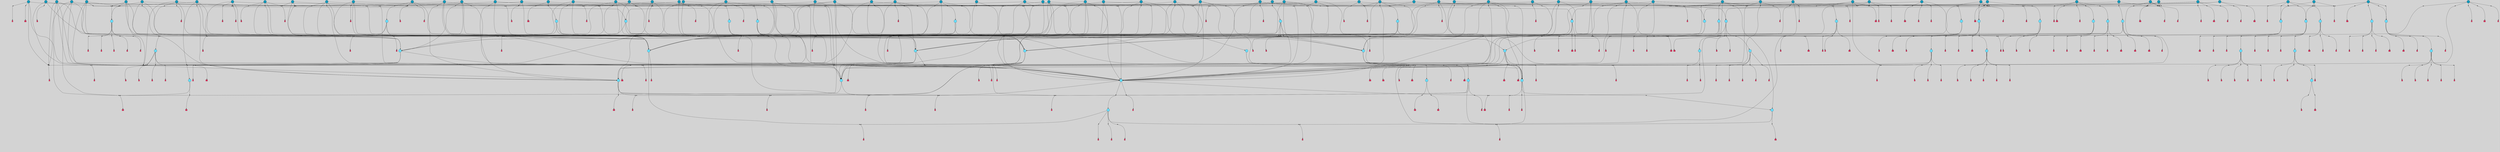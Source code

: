 // File exported with GEGELATI v1.3.1
// On the 2024-04-08 17:42:47
// With the File::TPGGraphDotExporter
digraph{
	graph[pad = "0.212, 0.055" bgcolor = lightgray]
	node[shape=circle style = filled label = ""]
		T3 [fillcolor="#66ddff"]
		T7 [fillcolor="#66ddff"]
		T9 [fillcolor="#66ddff"]
		T11 [fillcolor="#66ddff"]
		T27 [fillcolor="#66ddff"]
		T54 [fillcolor="#66ddff"]
		T59 [fillcolor="#66ddff"]
		T95 [fillcolor="#66ddff"]
		T111 [fillcolor="#66ddff"]
		T129 [fillcolor="#66ddff"]
		T159 [fillcolor="#66ddff"]
		T195 [fillcolor="#66ddff"]
		T213 [fillcolor="#66ddff"]
		T229 [fillcolor="#66ddff"]
		T240 [fillcolor="#66ddff"]
		T321 [fillcolor="#66ddff"]
		T322 [fillcolor="#66ddff"]
		T323 [fillcolor="#66ddff"]
		T324 [fillcolor="#66ddff"]
		T325 [fillcolor="#66ddff"]
		T326 [fillcolor="#66ddff"]
		T327 [fillcolor="#66ddff"]
		T328 [fillcolor="#1199bb"]
		T330 [fillcolor="#1199bb"]
		T448 [fillcolor="#1199bb"]
		T465 [fillcolor="#1199bb"]
		T565 [fillcolor="#1199bb"]
		T582 [fillcolor="#1199bb"]
		T602 [fillcolor="#1199bb"]
		T603 [fillcolor="#66ddff"]
		T605 [fillcolor="#66ddff"]
		T633 [fillcolor="#66ddff"]
		T635 [fillcolor="#1199bb"]
		T656 [fillcolor="#66ddff"]
		T663 [fillcolor="#1199bb"]
		T667 [fillcolor="#1199bb"]
		T668 [fillcolor="#66ddff"]
		T669 [fillcolor="#66ddff"]
		T670 [fillcolor="#66ddff"]
		T671 [fillcolor="#1199bb"]
		T672 [fillcolor="#66ddff"]
		T673 [fillcolor="#66ddff"]
		T674 [fillcolor="#66ddff"]
		T676 [fillcolor="#1199bb"]
		T680 [fillcolor="#1199bb"]
		T709 [fillcolor="#1199bb"]
		T712 [fillcolor="#1199bb"]
		T718 [fillcolor="#1199bb"]
		T731 [fillcolor="#1199bb"]
		T737 [fillcolor="#66ddff"]
		T738 [fillcolor="#1199bb"]
		T740 [fillcolor="#1199bb"]
		T741 [fillcolor="#1199bb"]
		T742 [fillcolor="#66ddff"]
		T743 [fillcolor="#66ddff"]
		T744 [fillcolor="#66ddff"]
		T745 [fillcolor="#1199bb"]
		T746 [fillcolor="#66ddff"]
		T747 [fillcolor="#66ddff"]
		T748 [fillcolor="#66ddff"]
		T751 [fillcolor="#1199bb"]
		T753 [fillcolor="#66ddff"]
		T754 [fillcolor="#66ddff"]
		T766 [fillcolor="#1199bb"]
		T769 [fillcolor="#1199bb"]
		T771 [fillcolor="#1199bb"]
		T772 [fillcolor="#1199bb"]
		T780 [fillcolor="#1199bb"]
		T793 [fillcolor="#1199bb"]
		T794 [fillcolor="#1199bb"]
		T795 [fillcolor="#1199bb"]
		T796 [fillcolor="#1199bb"]
		T798 [fillcolor="#1199bb"]
		T801 [fillcolor="#1199bb"]
		T804 [fillcolor="#1199bb"]
		T808 [fillcolor="#1199bb"]
		T810 [fillcolor="#1199bb"]
		T811 [fillcolor="#1199bb"]
		T812 [fillcolor="#1199bb"]
		T813 [fillcolor="#1199bb"]
		T814 [fillcolor="#1199bb"]
		T816 [fillcolor="#1199bb"]
		T819 [fillcolor="#66ddff"]
		T820 [fillcolor="#66ddff"]
		T821 [fillcolor="#1199bb"]
		T822 [fillcolor="#66ddff"]
		T823 [fillcolor="#66ddff"]
		T824 [fillcolor="#66ddff"]
		T825 [fillcolor="#66ddff"]
		T826 [fillcolor="#66ddff"]
		T827 [fillcolor="#1199bb"]
		T828 [fillcolor="#66ddff"]
		T829 [fillcolor="#66ddff"]
		T830 [fillcolor="#1199bb"]
		T833 [fillcolor="#1199bb"]
		T834 [fillcolor="#1199bb"]
		T835 [fillcolor="#1199bb"]
		T836 [fillcolor="#1199bb"]
		T837 [fillcolor="#1199bb"]
		T838 [fillcolor="#1199bb"]
		T839 [fillcolor="#1199bb"]
		T841 [fillcolor="#1199bb"]
		T842 [fillcolor="#1199bb"]
		T843 [fillcolor="#1199bb"]
		T845 [fillcolor="#1199bb"]
		T846 [fillcolor="#1199bb"]
		T847 [fillcolor="#1199bb"]
		T848 [fillcolor="#1199bb"]
		T849 [fillcolor="#1199bb"]
		T850 [fillcolor="#1199bb"]
		T851 [fillcolor="#1199bb"]
		T853 [fillcolor="#1199bb"]
		T854 [fillcolor="#1199bb"]
		T855 [fillcolor="#1199bb"]
		T856 [fillcolor="#1199bb"]
		T857 [fillcolor="#1199bb"]
		T858 [fillcolor="#1199bb"]
		T725 [fillcolor="#1199bb"]
		T859 [fillcolor="#1199bb"]
		T860 [fillcolor="#1199bb"]
		T861 [fillcolor="#1199bb"]
		T862 [fillcolor="#1199bb"]
		T863 [fillcolor="#1199bb"]
		T864 [fillcolor="#1199bb"]
		T865 [fillcolor="#1199bb"]
		P11734 [fillcolor="#cccccc" shape=point] //6|
		I11734 [shape=box style=invis label="6|1&2|6#1|7&#92;n10|7&2|0#1|5&#92;n9|4&0|1#2|2&#92;n8|6&0|0#1|0&#92;n"]
		P11734 -> I11734[style=invis]
		A7722 [fillcolor="#ff3366" shape=box margin=0.03 width=0 height=0 label="3"]
		T3 -> P11734 -> A7722
		P11735 [fillcolor="#cccccc" shape=point] //3|
		I11735 [shape=box style=invis label="7|6&2|4#0|2&#92;n10|3&2|7#1|4&#92;n11|6&0|4#0|1&#92;n7|1&0|0#2|6&#92;n7|6&0|3#2|6&#92;n4|0&2|6#0|1&#92;n4|4&2|5#0|2&#92;n4|6&0|4#2|7&#92;n10|0&2|3#1|5&#92;n2|6&0|5#0|2&#92;n1|0&2|3#0|7&#92;n1|6&2|0#0|5&#92;n6|2&0|1#0|7&#92;n9|2&0|3#2|7&#92;n5|3&0|6#0|6&#92;n1|7&2|5#2|3&#92;n8|1&2|7#0|6&#92;n1|0&2|5#2|1&#92;n7|1&2|2#2|5&#92;n7|4&2|6#0|3&#92;n"]
		P11735 -> I11735[style=invis]
		A7723 [fillcolor="#ff3366" shape=box margin=0.03 width=0 height=0 label="4"]
		T3 -> P11735 -> A7723
		P11736 [fillcolor="#cccccc" shape=point] //-3|
		I11736 [shape=box style=invis label="1|6&2|7#0|7&#92;n10|2&0|7#1|3&#92;n9|6&2|7#2|2&#92;n5|3&0|7#0|7&#92;n1|6&2|3#0|0&#92;n2|3&2|3#2|2&#92;n5|1&2|6#0|6&#92;n"]
		P11736 -> I11736[style=invis]
		A7724 [fillcolor="#ff3366" shape=box margin=0.03 width=0 height=0 label="7"]
		T7 -> P11736 -> A7724
		P11737 [fillcolor="#cccccc" shape=point] //5|
		I11737 [shape=box style=invis label="0|5&2|3#0|1&#92;n0|6&2|1#2|4&#92;n6|2&2|6#0|7&#92;n7|4&0|3#0|1&#92;n5|4&0|7#1|6&#92;n9|1&0|5#2|2&#92;n6|3&2|3#1|7&#92;n11|7&2|4#1|6&#92;n2|5&0|1#0|0&#92;n4|7&0|0#0|2&#92;n6|2&0|6#0|0&#92;n2|1&2|6#2|4&#92;n10|0&2|0#1|0&#92;n6|6&2|4#0|6&#92;n"]
		P11737 -> I11737[style=invis]
		A7725 [fillcolor="#ff3366" shape=box margin=0.03 width=0 height=0 label="8"]
		T7 -> P11737 -> A7725
		P11738 [fillcolor="#cccccc" shape=point] //-6|
		I11738 [shape=box style=invis label="11|1&0|7#2|0&#92;n10|4&0|1#1|0&#92;n4|3&2|4#2|1&#92;n0|5&2|0#0|0&#92;n6|1&0|0#0|3&#92;n8|2&2|0#0|4&#92;n11|4&2|0#1|6&#92;n7|0&2|6#2|3&#92;n5|3&2|6#2|0&#92;n2|0&2|0#0|4&#92;n"]
		P11738 -> I11738[style=invis]
		A7726 [fillcolor="#ff3366" shape=box margin=0.03 width=0 height=0 label="9"]
		T9 -> P11738 -> A7726
		P11739 [fillcolor="#cccccc" shape=point] //2|
		I11739 [shape=box style=invis label="6|3&2|7#1|4&#92;n8|6&0|0#2|5&#92;n2|1&0|2#0|3&#92;n8|7&0|6#0|4&#92;n2|1&2|0#0|1&#92;n0|0&2|2#2|3&#92;n6|6&0|7#2|1&#92;n6|1&0|7#2|6&#92;n5|4&2|7#0|4&#92;n0|3&0|4#2|0&#92;n11|0&2|0#2|5&#92;n4|5&2|5#2|4&#92;n5|7&0|6#0|4&#92;n9|7&2|5#0|3&#92;n5|4&2|1#0|3&#92;n5|3&0|1#1|7&#92;n0|4&0|3#2|5&#92;n"]
		P11739 -> I11739[style=invis]
		A7727 [fillcolor="#ff3366" shape=box margin=0.03 width=0 height=0 label="10"]
		T9 -> P11739 -> A7727
		P11740 [fillcolor="#cccccc" shape=point] //6|
		I11740 [shape=box style=invis label="3|0&2|7#2|2&#92;n3|2&0|4#2|5&#92;n5|1&0|2#1|0&#92;n8|7&0|1#2|0&#92;n8|5&0|3#0|6&#92;n0|2&0|2#2|3&#92;n1|5&2|5#0|5&#92;n5|6&0|6#0|7&#92;n6|7&0|0#2|6&#92;n1|2&2|3#0|0&#92;n7|7&2|3#0|4&#92;n0|7&2|7#0|6&#92;n1|0&2|2#2|7&#92;n4|4&0|1#0|0&#92;n"]
		P11740 -> I11740[style=invis]
		A7728 [fillcolor="#ff3366" shape=box margin=0.03 width=0 height=0 label="11"]
		T11 -> P11740 -> A7728
		P11741 [fillcolor="#cccccc" shape=point] //-4|
		I11741 [shape=box style=invis label="4|1&0|4#2|6&#92;n1|2&2|2#2|0&#92;n1|2&2|0#0|6&#92;n8|4&2|3#2|5&#92;n5|5&2|1#1|0&#92;n"]
		P11741 -> I11741[style=invis]
		A7729 [fillcolor="#ff3366" shape=box margin=0.03 width=0 height=0 label="12"]
		T11 -> P11741 -> A7729
		P11742 [fillcolor="#cccccc" shape=point] //2|
		I11742 [shape=box style=invis label="9|1&2|3#0|1&#92;n5|2&2|0#2|4&#92;n3|6&2|5#2|7&#92;n7|0&2|5#0|4&#92;n1|2&0|3#0|5&#92;n7|3&2|7#0|0&#92;n"]
		P11742 -> I11742[style=invis]
		A7730 [fillcolor="#ff3366" shape=box margin=0.03 width=0 height=0 label="2"]
		T27 -> P11742 -> A7730
		P11743 [fillcolor="#cccccc" shape=point] //-6|
		I11743 [shape=box style=invis label="7|5&0|4#0|4&#92;n11|0&2|5#2|1&#92;n"]
		P11743 -> I11743[style=invis]
		A7731 [fillcolor="#ff3366" shape=box margin=0.03 width=0 height=0 label="3"]
		T27 -> P11743 -> A7731
		T27 -> P11735
		P11744 [fillcolor="#cccccc" shape=point] //0|
		I11744 [shape=box style=invis label="2|5&0|1#0|6&#92;n6|1&2|2#2|7&#92;n8|0&0|3#1|4&#92;n4|3&2|5#2|4&#92;n8|1&2|4#0|0&#92;n6|6&0|1#2|6&#92;n11|7&2|4#2|5&#92;n6|2&2|4#0|2&#92;n8|5&2|4#2|4&#92;n2|1&2|1#2|2&#92;n2|7&2|5#2|6&#92;n9|7&0|5#0|4&#92;n1|2&0|5#2|6&#92;n4|2&2|3#2|7&#92;n3|3&2|1#0|2&#92;n"]
		P11744 -> I11744[style=invis]
		A7732 [fillcolor="#ff3366" shape=box margin=0.03 width=0 height=0 label="5"]
		T27 -> P11744 -> A7732
		P11745 [fillcolor="#cccccc" shape=point] //0|
		I11745 [shape=box style=invis label="4|0&0|3#2|7&#92;n10|2&0|3#1|7&#92;n3|5&0|2#0|3&#92;n4|5&0|0#2|1&#92;n10|7&2|0#1|2&#92;n5|3&2|3#1|6&#92;n9|5&2|0#0|4&#92;n5|4&2|7#0|2&#92;n10|3&2|7#1|4&#92;n7|2&0|1#2|6&#92;n8|6&0|5#0|5&#92;n8|7&2|3#0|5&#92;n2|6&2|4#0|0&#92;n"]
		P11745 -> I11745[style=invis]
		A7733 [fillcolor="#ff3366" shape=box margin=0.03 width=0 height=0 label="5"]
		T27 -> P11745 -> A7733
		P11746 [fillcolor="#cccccc" shape=point] //8|
		I11746 [shape=box style=invis label="9|0&0|1#2|0&#92;n10|1&2|5#1|4&#92;n8|2&2|6#0|4&#92;n2|4&2|5#2|3&#92;n4|2&2|2#0|2&#92;n7|5&0|2#0|0&#92;n8|2&2|1#1|3&#92;n8|7&0|7#2|1&#92;n1|1&0|0#0|7&#92;n5|6&2|5#1|0&#92;n6|6&2|5#0|0&#92;n11|4&0|3#2|6&#92;n4|2&2|4#0|7&#92;n5|6&0|1#2|0&#92;n11|3&0|2#0|7&#92;n"]
		P11746 -> I11746[style=invis]
		A7734 [fillcolor="#ff3366" shape=box margin=0.03 width=0 height=0 label="6"]
		T54 -> P11746 -> A7734
		P11747 [fillcolor="#cccccc" shape=point] //5|
		I11747 [shape=box style=invis label="3|0&2|0#0|1&#92;n3|0&0|7#0|1&#92;n5|3&0|2#2|6&#92;n4|4&2|4#2|6&#92;n11|2&0|7#1|6&#92;n2|7&2|2#2|5&#92;n9|3&2|6#2|7&#92;n7|7&0|0#0|4&#92;n6|1&2|4#2|3&#92;n5|4&2|0#1|6&#92;n1|3&0|7#0|4&#92;n"]
		P11747 -> I11747[style=invis]
		A7735 [fillcolor="#ff3366" shape=box margin=0.03 width=0 height=0 label="7"]
		T54 -> P11747 -> A7735
		P11748 [fillcolor="#cccccc" shape=point] //-10|
		I11748 [shape=box style=invis label="3|6&0|0#0|4&#92;n4|1&2|4#0|1&#92;n5|1&0|1#0|4&#92;n5|5&2|6#0|5&#92;n6|5&0|6#0|3&#92;n11|1&2|0#0|1&#92;n0|7&2|0#0|3&#92;n1|2&0|6#0|1&#92;n8|0&0|4#2|0&#92;n0|4&0|7#2|7&#92;n7|0&2|7#1|3&#92;n3|1&0|5#2|5&#92;n5|1&0|4#0|3&#92;n2|2&0|2#0|0&#92;n8|3&0|1#0|7&#92;n3|0&0|3#0|5&#92;n7|2&0|5#2|0&#92;n6|3&2|7#1|5&#92;n4|7&2|7#2|1&#92;n"]
		P11748 -> I11748[style=invis]
		A7736 [fillcolor="#ff3366" shape=box margin=0.03 width=0 height=0 label="14"]
		T54 -> P11748 -> A7736
		T54 -> P11737
		P11749 [fillcolor="#cccccc" shape=point] //8|
		I11749 [shape=box style=invis label="9|0&0|1#2|0&#92;n10|1&2|5#1|4&#92;n8|2&2|6#0|4&#92;n4|5&0|3#0|1&#92;n2|4&2|5#2|3&#92;n4|2&2|2#0|2&#92;n7|5&0|2#0|0&#92;n8|2&2|1#1|3&#92;n8|7&0|7#2|1&#92;n1|1&0|0#0|7&#92;n5|6&2|5#1|0&#92;n6|3&2|5#0|0&#92;n11|4&0|3#2|6&#92;n1|2&2|4#0|7&#92;n5|6&0|1#2|0&#92;n11|3&0|2#0|7&#92;n"]
		P11749 -> I11749[style=invis]
		A7737 [fillcolor="#ff3366" shape=box margin=0.03 width=0 height=0 label="6"]
		T59 -> P11749 -> A7737
		T59 -> P11747
		T59 -> P11738
		T59 -> P11747
		P11750 [fillcolor="#cccccc" shape=point] //4|
		I11750 [shape=box style=invis label="4|3&0|6#0|3&#92;n5|7&2|3#2|2&#92;n5|6&0|7#1|2&#92;n1|4&2|6#0|3&#92;n8|4&2|1#2|5&#92;n9|5&2|4#1|4&#92;n2|4&0|5#0|7&#92;n10|0&0|6#1|3&#92;n3|0&0|6#0|2&#92;n2|7&2|7#2|6&#92;n5|2&0|5#1|5&#92;n10|4&2|5#1|7&#92;n4|0&0|4#2|4&#92;n11|1&0|4#2|6&#92;n10|6&2|0#1|4&#92;n9|7&0|3#1|4&#92;n4|5&2|7#0|6&#92;n11|5&2|6#2|3&#92;n0|3&0|5#0|1&#92;n"]
		P11750 -> I11750[style=invis]
		A7738 [fillcolor="#ff3366" shape=box margin=0.03 width=0 height=0 label="13"]
		T95 -> P11750 -> A7738
		P11751 [fillcolor="#cccccc" shape=point] //8|
		I11751 [shape=box style=invis label="9|7&0|5#2|5&#92;n3|3&2|3#0|2&#92;n9|5&2|2#1|0&#92;n2|3&0|6#0|3&#92;n4|4&2|5#2|7&#92;n11|3&2|0#1|5&#92;n6|6&2|1#2|2&#92;n4|6&0|1#2|2&#92;n2|5&2|7#2|2&#92;n7|7&2|2#2|3&#92;n6|5&0|3#2|6&#92;n6|7&0|6#0|2&#92;n"]
		P11751 -> I11751[style=invis]
		A7739 [fillcolor="#ff3366" shape=box margin=0.03 width=0 height=0 label="14"]
		T95 -> P11751 -> A7739
		P11752 [fillcolor="#cccccc" shape=point] //2|
		I11752 [shape=box style=invis label="4|1&0|4#2|6&#92;n5|5&2|1#1|0&#92;n1|0&2|0#0|6&#92;n8|4&2|3#2|5&#92;n"]
		P11752 -> I11752[style=invis]
		T95 -> P11752 -> T11
		P11753 [fillcolor="#cccccc" shape=point] //-9|
		I11753 [shape=box style=invis label="2|0&2|0#2|1&#92;n4|4&2|4#2|6&#92;n9|1&0|3#1|7&#92;n5|3&0|2#2|6&#92;n2|7&2|2#2|5&#92;n5|4&2|0#1|6&#92;n3|0&0|7#0|1&#92;n1|3&0|7#0|4&#92;n11|6&2|2#0|7&#92;n7|7&0|0#0|4&#92;n11|0&0|7#1|6&#92;n9|3&2|6#2|7&#92;n"]
		P11753 -> I11753[style=invis]
		A7740 [fillcolor="#ff3366" shape=box margin=0.03 width=0 height=0 label="7"]
		T95 -> P11753 -> A7740
		P11754 [fillcolor="#cccccc" shape=point] //-8|
		I11754 [shape=box style=invis label="7|5&0|4#2|4&#92;n"]
		P11754 -> I11754[style=invis]
		A7741 [fillcolor="#ff3366" shape=box margin=0.03 width=0 height=0 label="3"]
		T95 -> P11754 -> A7741
		P11755 [fillcolor="#cccccc" shape=point] //-5|
		I11755 [shape=box style=invis label="0|0&2|3#0|2&#92;n10|5&0|6#1|3&#92;n7|3&0|6#2|3&#92;n3|4&0|6#0|6&#92;n10|5&0|2#1|1&#92;n5|0&0|1#0|3&#92;n6|6&2|5#1|5&#92;n7|4&0|2#1|7&#92;n5|7&0|1#2|5&#92;n1|5&0|0#0|3&#92;n7|5&2|1#2|6&#92;n9|0&0|2#0|0&#92;n4|0&2|4#0|0&#92;n4|6&0|0#2|3&#92;n3|1&0|6#2|5&#92;n7|7&2|1#2|3&#92;n9|4&2|2#0|6&#92;n"]
		P11755 -> I11755[style=invis]
		T111 -> P11755 -> T9
		P11756 [fillcolor="#cccccc" shape=point] //7|
		I11756 [shape=box style=invis label="7|4&2|1#2|0&#92;n4|1&2|4#2|3&#92;n5|0&2|0#2|2&#92;n6|1&2|4#2|6&#92;n"]
		P11756 -> I11756[style=invis]
		A7742 [fillcolor="#ff3366" shape=box margin=0.03 width=0 height=0 label="9"]
		T111 -> P11756 -> A7742
		P11757 [fillcolor="#cccccc" shape=point] //2|
		I11757 [shape=box style=invis label="3|0&2|0#0|1&#92;n11|2&0|7#1|6&#92;n8|7&2|4#0|5&#92;n5|3&0|2#2|6&#92;n4|4&2|4#2|6&#92;n3|0&0|7#0|1&#92;n2|7&2|2#2|5&#92;n9|3&2|6#2|7&#92;n7|7&0|0#0|4&#92;n6|1&2|4#1|3&#92;n5|4&2|0#1|6&#92;n1|3&0|7#0|4&#92;n"]
		P11757 -> I11757[style=invis]
		A7743 [fillcolor="#ff3366" shape=box margin=0.03 width=0 height=0 label="7"]
		T111 -> P11757 -> A7743
		T111 -> P11738
		T129 -> P11746
		T129 -> P11747
		P11758 [fillcolor="#cccccc" shape=point] //10|
		I11758 [shape=box style=invis label="4|5&2|7#2|1&#92;n1|7&2|3#0|6&#92;n3|5&2|2#0|3&#92;n10|3&0|7#1|4&#92;n7|1&0|4#2|6&#92;n10|2&0|3#1|7&#92;n9|5&2|0#0|4&#92;n4|0&0|3#2|7&#92;n11|4&2|6#1|2&#92;n5|4&2|7#0|2&#92;n2|6&2|4#0|0&#92;n6|5&0|7#2|1&#92;n5|3&2|3#1|6&#92;n10|7&2|0#1|2&#92;n"]
		P11758 -> I11758[style=invis]
		A7744 [fillcolor="#ff3366" shape=box margin=0.03 width=0 height=0 label="5"]
		T129 -> P11758 -> A7744
		P11759 [fillcolor="#cccccc" shape=point] //5|
		I11759 [shape=box style=invis label="9|4&2|3#1|3&#92;n0|4&2|4#0|5&#92;n6|1&2|6#2|5&#92;n4|0&0|5#2|0&#92;n"]
		P11759 -> I11759[style=invis]
		A7745 [fillcolor="#ff3366" shape=box margin=0.03 width=0 height=0 label="7"]
		T129 -> P11759 -> A7745
		P11760 [fillcolor="#cccccc" shape=point] //6|
		I11760 [shape=box style=invis label="9|4&2|7#0|6&#92;n8|4&0|1#1|0&#92;n1|3&0|0#2|1&#92;n2|4&0|6#2|2&#92;n5|1&2|5#0|7&#92;n3|0&0|3#2|6&#92;n2|2&2|6#0|2&#92;n8|4&0|4#2|2&#92;n5|1&2|4#0|3&#92;n9|4&0|6#0|6&#92;n5|0&2|2#1|5&#92;n11|7&0|0#1|1&#92;n0|4&0|3#0|3&#92;n7|7&2|4#2|5&#92;n1|5&0|1#2|1&#92;n"]
		P11760 -> I11760[style=invis]
		A7746 [fillcolor="#ff3366" shape=box margin=0.03 width=0 height=0 label="1"]
		T129 -> P11760 -> A7746
		P11761 [fillcolor="#cccccc" shape=point] //7|
		I11761 [shape=box style=invis label="7|0&2|1#2|0&#92;n9|7&2|1#1|7&#92;n8|2&0|1#1|0&#92;n6|6&0|2#1|1&#92;n2|2&0|5#0|0&#92;n5|7&0|0#2|1&#92;n5|1&2|5#1|5&#92;n4|7&2|4#2|3&#92;n10|5&2|2#1|5&#92;n1|3&2|2#2|0&#92;n10|2&2|6#1|5&#92;n"]
		P11761 -> I11761[style=invis]
		A7747 [fillcolor="#ff3366" shape=box margin=0.03 width=0 height=0 label="1"]
		T159 -> P11761 -> A7747
		P11762 [fillcolor="#cccccc" shape=point] //7|
		I11762 [shape=box style=invis label="7|4&2|7#0|4&#92;n4|6&0|1#2|5&#92;n2|1&2|3#0|0&#92;n4|3&2|0#0|1&#92;n0|0&2|7#2|7&#92;n7|7&0|5#2|3&#92;n5|0&2|1#2|2&#92;n10|0&0|4#1|2&#92;n4|4&0|7#0|0&#92;n6|7&0|2#0|1&#92;n1|4&2|5#0|4&#92;n"]
		P11762 -> I11762[style=invis]
		A7748 [fillcolor="#ff3366" shape=box margin=0.03 width=0 height=0 label="0"]
		T159 -> P11762 -> A7748
		P11763 [fillcolor="#cccccc" shape=point] //5|
		I11763 [shape=box style=invis label="0|5&2|3#0|1&#92;n0|6&2|1#2|4&#92;n6|2&2|6#0|7&#92;n9|0&2|7#1|1&#92;n7|4&0|3#0|1&#92;n11|7&2|4#1|6&#92;n9|1&0|5#2|2&#92;n5|4&0|7#1|6&#92;n2|5&0|1#0|0&#92;n4|7&0|0#0|2&#92;n6|2&0|6#0|0&#92;n2|1&2|6#2|4&#92;n10|0&0|0#1|0&#92;n6|6&2|4#0|6&#92;n"]
		P11763 -> I11763[style=invis]
		T159 -> P11763 -> T129
		P11764 [fillcolor="#cccccc" shape=point] //5|
		I11764 [shape=box style=invis label="3|0&2|0#2|1&#92;n3|0&0|7#0|1&#92;n5|3&0|2#2|6&#92;n4|4&2|4#2|6&#92;n5|4&2|0#1|6&#92;n2|7&2|2#2|5&#92;n1|3&0|7#0|4&#92;n11|6&2|2#0|7&#92;n7|7&0|0#0|4&#92;n6|1&2|4#2|3&#92;n11|0&0|7#1|6&#92;n9|3&2|6#2|7&#92;n"]
		P11764 -> I11764[style=invis]
		A7749 [fillcolor="#ff3366" shape=box margin=0.03 width=0 height=0 label="7"]
		T195 -> P11764 -> A7749
		P11765 [fillcolor="#cccccc" shape=point] //4|
		I11765 [shape=box style=invis label="7|1&0|6#0|1&#92;n6|7&2|7#1|7&#92;n10|1&2|1#1|1&#92;n9|6&2|2#1|4&#92;n4|7&0|4#2|2&#92;n9|6&0|5#1|1&#92;n10|0&2|6#1|6&#92;n5|1&0|1#2|3&#92;n10|1&0|5#1|0&#92;n3|4&2|3#0|0&#92;n8|2&0|5#2|4&#92;n1|6&2|0#0|0&#92;n2|3&0|1#2|6&#92;n5|2&2|2#1|6&#92;n2|2&0|1#2|1&#92;n3|1&2|7#0|3&#92;n6|7&2|3#0|4&#92;n"]
		P11765 -> I11765[style=invis]
		A7750 [fillcolor="#ff3366" shape=box margin=0.03 width=0 height=0 label="10"]
		T195 -> P11765 -> A7750
		P11766 [fillcolor="#cccccc" shape=point] //-4|
		I11766 [shape=box style=invis label="0|4&0|0#2|7&#92;n8|5&2|4#2|4&#92;n4|3&2|5#2|4&#92;n11|7&2|2#2|5&#92;n6|5&2|2#2|7&#92;n3|2&0|7#0|7&#92;n3|3&2|1#0|3&#92;n2|6&0|3#2|5&#92;n0|1&2|6#2|2&#92;n8|2&0|0#1|6&#92;n0|7&0|5#0|4&#92;n9|5&0|3#2|7&#92;n2|7&2|5#2|6&#92;n9|0&2|0#0|1&#92;n1|2&2|4#0|2&#92;n"]
		P11766 -> I11766[style=invis]
		T195 -> P11766 -> T27
		T195 -> P11762
		P11767 [fillcolor="#cccccc" shape=point] //6|
		I11767 [shape=box style=invis label="9|4&2|7#0|6&#92;n8|4&0|1#1|0&#92;n1|3&0|0#2|1&#92;n2|4&0|6#2|2&#92;n5|1&2|5#0|7&#92;n3|0&0|3#2|6&#92;n2|2&2|6#0|2&#92;n8|4&0|4#2|2&#92;n5|1&2|4#0|3&#92;n9|4&0|6#0|6&#92;n5|0&2|2#1|5&#92;n11|7&0|0#1|1&#92;n0|4&0|3#0|3&#92;n7|7&2|4#2|5&#92;n1|5&0|1#2|1&#92;n"]
		P11767 -> I11767[style=invis]
		A7751 [fillcolor="#ff3366" shape=box margin=0.03 width=0 height=0 label="1"]
		T213 -> P11767 -> A7751
		P11768 [fillcolor="#cccccc" shape=point] //5|
		I11768 [shape=box style=invis label="9|4&2|3#1|3&#92;n0|4&2|4#0|5&#92;n6|1&2|6#2|5&#92;n4|0&0|5#2|0&#92;n"]
		P11768 -> I11768[style=invis]
		A7752 [fillcolor="#ff3366" shape=box margin=0.03 width=0 height=0 label="7"]
		T213 -> P11768 -> A7752
		P11769 [fillcolor="#cccccc" shape=point] //8|
		I11769 [shape=box style=invis label="9|0&0|1#2|0&#92;n10|1&2|5#1|4&#92;n8|2&2|6#0|4&#92;n2|4&2|5#2|3&#92;n4|2&2|2#0|2&#92;n7|5&0|2#0|0&#92;n8|2&2|1#1|3&#92;n8|7&0|7#2|1&#92;n1|1&0|0#0|7&#92;n5|6&2|5#1|0&#92;n6|6&2|5#0|0&#92;n11|4&0|3#2|6&#92;n4|2&2|4#0|7&#92;n5|6&0|1#2|0&#92;n11|3&0|2#0|7&#92;n"]
		P11769 -> I11769[style=invis]
		A7753 [fillcolor="#ff3366" shape=box margin=0.03 width=0 height=0 label="6"]
		T213 -> P11769 -> A7753
		P11770 [fillcolor="#cccccc" shape=point] //10|
		I11770 [shape=box style=invis label="4|5&2|7#2|1&#92;n1|7&2|3#0|6&#92;n3|5&2|2#0|3&#92;n10|3&0|7#1|4&#92;n7|1&0|4#2|6&#92;n10|2&0|3#1|7&#92;n9|5&2|0#0|4&#92;n4|0&0|3#2|7&#92;n11|4&2|6#1|2&#92;n5|4&2|7#0|2&#92;n2|6&2|4#0|0&#92;n6|5&0|7#2|1&#92;n5|3&2|3#1|6&#92;n10|7&2|0#1|2&#92;n"]
		P11770 -> I11770[style=invis]
		A7754 [fillcolor="#ff3366" shape=box margin=0.03 width=0 height=0 label="5"]
		T213 -> P11770 -> A7754
		P11771 [fillcolor="#cccccc" shape=point] //5|
		I11771 [shape=box style=invis label="3|0&2|0#0|1&#92;n3|0&0|7#0|1&#92;n5|3&0|2#2|6&#92;n4|4&2|4#2|6&#92;n11|2&0|7#1|6&#92;n2|7&2|2#2|5&#92;n9|3&2|6#2|7&#92;n7|7&0|0#0|4&#92;n6|1&2|4#2|3&#92;n5|4&2|0#1|6&#92;n1|3&0|7#0|4&#92;n"]
		P11771 -> I11771[style=invis]
		A7755 [fillcolor="#ff3366" shape=box margin=0.03 width=0 height=0 label="7"]
		T213 -> P11771 -> A7755
		P11772 [fillcolor="#cccccc" shape=point] //-2|
		I11772 [shape=box style=invis label="5|2&2|0#2|4&#92;n9|1&2|3#0|1&#92;n3|6&2|5#2|7&#92;n7|0&2|1#0|4&#92;n1|2&0|3#0|5&#92;n7|3&2|7#0|0&#92;n"]
		P11772 -> I11772[style=invis]
		A7756 [fillcolor="#ff3366" shape=box margin=0.03 width=0 height=0 label="2"]
		T229 -> P11772 -> A7756
		P11773 [fillcolor="#cccccc" shape=point] //9|
		I11773 [shape=box style=invis label="7|1&2|2#2|5&#92;n1|0&2|5#2|1&#92;n11|6&0|4#0|1&#92;n10|6&0|3#1|6&#92;n7|1&0|0#2|6&#92;n4|0&2|6#0|1&#92;n4|6&0|4#2|7&#92;n10|0&2|3#1|0&#92;n1|0&2|3#0|7&#92;n1|6&2|0#0|5&#92;n6|2&0|1#0|7&#92;n9|2&0|3#2|7&#92;n5|3&0|6#0|6&#92;n3|1&0|3#0|5&#92;n1|7&2|5#2|3&#92;n8|1&2|7#0|6&#92;n10|3&2|0#1|4&#92;n7|6&2|4#0|2&#92;n7|4&2|6#0|3&#92;n"]
		P11773 -> I11773[style=invis]
		T229 -> P11773 -> T7
		P11774 [fillcolor="#cccccc" shape=point] //2|
		I11774 [shape=box style=invis label="8|6&0|2#0|5&#92;n10|5&2|3#1|7&#92;n5|6&0|1#2|5&#92;n11|3&0|0#2|2&#92;n0|3&2|1#0|6&#92;n9|7&2|6#0|1&#92;n4|6&2|7#0|2&#92;n8|0&0|6#2|0&#92;n11|2&0|7#0|1&#92;n3|7&2|4#0|7&#92;n5|1&0|1#0|6&#92;n7|6&2|7#2|4&#92;n6|1&0|3#0|2&#92;n6|6&2|5#1|2&#92;n8|5&0|2#0|0&#92;n0|2&0|3#0|0&#92;n2|5&2|5#2|1&#92;n10|4&0|1#1|0&#92;n4|3&2|5#0|4&#92;n"]
		P11774 -> I11774[style=invis]
		A7757 [fillcolor="#ff3366" shape=box margin=0.03 width=0 height=0 label="11"]
		T229 -> P11774 -> A7757
		P11775 [fillcolor="#cccccc" shape=point] //-7|
		I11775 [shape=box style=invis label="11|2&2|6#1|1&#92;n2|3&0|6#2|3&#92;n10|0&0|2#1|4&#92;n"]
		P11775 -> I11775[style=invis]
		T229 -> P11775 -> T111
		P11776 [fillcolor="#cccccc" shape=point] //-1|
		I11776 [shape=box style=invis label="6|4&0|4#2|4&#92;n4|5&2|5#2|4&#92;n9|7&2|5#0|3&#92;n3|7&2|6#0|6&#92;n8|7&0|6#0|4&#92;n2|1&2|0#0|1&#92;n8|6&0|0#2|5&#92;n2|1&0|2#0|3&#92;n6|1&0|7#2|6&#92;n6|3&0|1#1|6&#92;n5|4&2|7#0|4&#92;n0|7&0|4#2|0&#92;n11|0&2|0#2|5&#92;n3|7&2|0#2|7&#92;n8|3&2|7#1|4&#92;n5|7&0|6#0|4&#92;n0|0&2|3#2|3&#92;n5|4&2|1#0|3&#92;n0|4&0|3#2|5&#92;n"]
		P11776 -> I11776[style=invis]
		A7758 [fillcolor="#ff3366" shape=box margin=0.03 width=0 height=0 label="10"]
		T229 -> P11776 -> A7758
		P11777 [fillcolor="#cccccc" shape=point] //5|
		I11777 [shape=box style=invis label="1|6&2|7#0|7&#92;n9|2&2|7#2|2&#92;n10|2&0|7#1|3&#92;n5|3&0|7#0|7&#92;n7|0&2|7#2|2&#92;n1|6&2|3#0|0&#92;n2|3&2|3#2|2&#92;n"]
		P11777 -> I11777[style=invis]
		A7759 [fillcolor="#ff3366" shape=box margin=0.03 width=0 height=0 label="7"]
		T240 -> P11777 -> A7759
		P11778 [fillcolor="#cccccc" shape=point] //-8|
		I11778 [shape=box style=invis label="7|5&0|2#2|1&#92;n1|0&2|6#0|0&#92;n7|1&2|6#1|1&#92;n8|7&0|3#1|6&#92;n3|7&2|3#2|4&#92;n"]
		P11778 -> I11778[style=invis]
		A7760 [fillcolor="#ff3366" shape=box margin=0.03 width=0 height=0 label="2"]
		T240 -> P11778 -> A7760
		P11779 [fillcolor="#cccccc" shape=point] //-3|
		I11779 [shape=box style=invis label="1|1&2|1#0|1&#92;n1|4&0|0#2|4&#92;n11|0&2|3#0|2&#92;n11|6&0|4#0|1&#92;n5|2&0|6#1|5&#92;n3|7&2|6#2|7&#92;n7|7&0|1#2|1&#92;n9|5&2|2#2|0&#92;n6|5&2|6#1|4&#92;n0|7&0|5#2|4&#92;n8|1&0|0#2|3&#92;n0|5&0|3#0|5&#92;n2|0&2|4#0|5&#92;n7|5&2|7#1|3&#92;n8|3&0|0#1|2&#92;n"]
		P11779 -> I11779[style=invis]
		A7761 [fillcolor="#ff3366" shape=box margin=0.03 width=0 height=0 label="1"]
		T240 -> P11779 -> A7761
		P11780 [fillcolor="#cccccc" shape=point] //-9|
		I11780 [shape=box style=invis label="2|0&2|0#2|1&#92;n4|4&2|4#2|6&#92;n9|1&0|3#1|7&#92;n5|3&0|2#2|6&#92;n2|7&2|2#2|5&#92;n5|4&2|0#1|6&#92;n3|0&0|7#0|1&#92;n1|3&0|7#0|4&#92;n11|6&2|2#0|7&#92;n7|7&0|0#0|4&#92;n11|0&0|7#1|6&#92;n9|3&2|6#2|7&#92;n"]
		P11780 -> I11780[style=invis]
		A7762 [fillcolor="#ff3366" shape=box margin=0.03 width=0 height=0 label="7"]
		T321 -> P11780 -> A7762
		P11781 [fillcolor="#cccccc" shape=point] //-4|
		I11781 [shape=box style=invis label="4|1&0|4#2|6&#92;n1|2&2|2#2|0&#92;n1|2&2|0#0|6&#92;n8|4&2|3#2|5&#92;n5|5&2|1#1|0&#92;n"]
		P11781 -> I11781[style=invis]
		A7763 [fillcolor="#ff3366" shape=box margin=0.03 width=0 height=0 label="12"]
		T322 -> P11781 -> A7763
		P11782 [fillcolor="#cccccc" shape=point] //8|
		I11782 [shape=box style=invis label="9|7&0|5#2|5&#92;n3|3&2|3#0|2&#92;n9|5&2|2#1|0&#92;n2|3&0|6#0|3&#92;n4|4&2|5#2|7&#92;n11|3&2|0#1|5&#92;n6|6&2|1#2|2&#92;n4|6&0|1#2|2&#92;n2|5&2|7#2|2&#92;n7|7&2|2#2|3&#92;n6|5&0|3#2|6&#92;n6|7&0|6#0|2&#92;n"]
		P11782 -> I11782[style=invis]
		A7764 [fillcolor="#ff3366" shape=box margin=0.03 width=0 height=0 label="14"]
		T321 -> P11782 -> A7764
		P11783 [fillcolor="#cccccc" shape=point] //-8|
		I11783 [shape=box style=invis label="7|5&0|4#2|4&#92;n"]
		P11783 -> I11783[style=invis]
		A7765 [fillcolor="#ff3366" shape=box margin=0.03 width=0 height=0 label="3"]
		T321 -> P11783 -> A7765
		P11784 [fillcolor="#cccccc" shape=point] //4|
		I11784 [shape=box style=invis label="4|3&0|6#0|3&#92;n5|7&2|3#2|2&#92;n5|6&0|7#1|2&#92;n1|4&2|6#0|3&#92;n8|4&2|1#2|5&#92;n9|5&2|4#1|4&#92;n2|4&0|5#0|7&#92;n10|0&0|6#1|3&#92;n3|0&0|6#0|2&#92;n2|7&2|7#2|6&#92;n5|2&0|5#1|5&#92;n10|4&2|5#1|7&#92;n4|0&0|4#2|4&#92;n11|1&0|4#2|6&#92;n10|6&2|0#1|4&#92;n9|7&0|3#1|4&#92;n4|5&2|7#0|6&#92;n11|5&2|6#2|3&#92;n0|3&0|5#0|1&#92;n"]
		P11784 -> I11784[style=invis]
		A7766 [fillcolor="#ff3366" shape=box margin=0.03 width=0 height=0 label="13"]
		T321 -> P11784 -> A7766
		P11785 [fillcolor="#cccccc" shape=point] //-3|
		I11785 [shape=box style=invis label="4|5&0|0#0|0&#92;n4|7&0|0#0|2&#92;n0|6&2|1#2|4&#92;n9|1&0|5#2|2&#92;n10|0&2|0#1|0&#92;n6|6&2|4#0|6&#92;n2|5&0|1#0|0&#92;n6|3&2|3#1|7&#92;n11|7&2|4#1|6&#92;n6|2&2|6#0|1&#92;n6|2&0|0#0|0&#92;n9|1&2|6#2|4&#92;n10|4&0|3#1|1&#92;n5|4&2|7#1|6&#92;n"]
		P11785 -> I11785[style=invis]
		T324 -> P11785 -> T321
		P11786 [fillcolor="#cccccc" shape=point] //2|
		I11786 [shape=box style=invis label="4|1&0|4#2|6&#92;n5|5&2|1#1|0&#92;n1|0&2|0#0|6&#92;n8|4&2|3#2|5&#92;n"]
		P11786 -> I11786[style=invis]
		T321 -> P11786 -> T322
		P11787 [fillcolor="#cccccc" shape=point] //5|
		I11787 [shape=box style=invis label="0|5&2|3#0|1&#92;n0|6&2|1#2|4&#92;n6|2&2|6#0|7&#92;n7|4&0|3#0|1&#92;n5|4&0|7#1|6&#92;n9|1&0|5#2|2&#92;n6|3&2|3#1|7&#92;n11|7&2|4#1|6&#92;n2|5&0|1#0|0&#92;n4|7&0|0#0|2&#92;n6|2&0|6#0|0&#92;n2|1&2|6#2|4&#92;n10|0&2|0#1|0&#92;n6|6&2|4#0|6&#92;n"]
		P11787 -> I11787[style=invis]
		A7767 [fillcolor="#ff3366" shape=box margin=0.03 width=0 height=0 label="8"]
		T323 -> P11787 -> A7767
		P11788 [fillcolor="#cccccc" shape=point] //-3|
		I11788 [shape=box style=invis label="1|6&2|7#0|7&#92;n10|2&0|7#1|3&#92;n9|6&2|7#2|2&#92;n5|3&0|7#0|7&#92;n1|6&2|3#0|0&#92;n2|3&2|3#2|2&#92;n5|1&2|6#0|6&#92;n"]
		P11788 -> I11788[style=invis]
		A7768 [fillcolor="#ff3366" shape=box margin=0.03 width=0 height=0 label="7"]
		T323 -> P11788 -> A7768
		P11789 [fillcolor="#cccccc" shape=point] //1|
		I11789 [shape=box style=invis label="0|4&0|1#0|1&#92;n10|5&2|5#1|6&#92;n7|7&2|5#2|2&#92;n9|5&0|7#2|7&#92;n8|4&0|3#2|7&#92;n11|0&2|3#0|5&#92;n7|0&0|0#0|1&#92;n4|2&0|4#0|5&#92;n5|1&0|6#2|7&#92;n11|3&0|7#1|3&#92;n"]
		P11789 -> I11789[style=invis]
		T324 -> P11789 -> T323
		P11790 [fillcolor="#cccccc" shape=point] //6|
		I11790 [shape=box style=invis label="3|0&2|7#2|2&#92;n3|2&0|4#2|5&#92;n5|1&0|2#1|0&#92;n8|7&0|1#2|0&#92;n8|5&0|3#0|6&#92;n0|2&0|2#2|3&#92;n1|5&2|5#0|5&#92;n5|6&0|6#0|7&#92;n6|7&0|0#2|6&#92;n1|2&2|3#0|0&#92;n7|7&2|3#0|4&#92;n0|7&2|7#0|6&#92;n1|0&2|2#2|7&#92;n4|4&0|1#0|0&#92;n"]
		P11790 -> I11790[style=invis]
		A7769 [fillcolor="#ff3366" shape=box margin=0.03 width=0 height=0 label="11"]
		T322 -> P11790 -> A7769
		P11791 [fillcolor="#cccccc" shape=point] //4|
		I11791 [shape=box style=invis label="4|3&0|6#0|3&#92;n5|7&2|3#2|2&#92;n5|6&0|7#1|2&#92;n1|4&2|6#0|3&#92;n8|4&2|1#2|5&#92;n9|5&2|4#1|4&#92;n2|4&0|5#0|7&#92;n10|0&0|6#1|3&#92;n3|0&0|6#0|2&#92;n2|7&2|7#2|6&#92;n5|2&0|5#1|5&#92;n10|4&2|5#1|7&#92;n4|0&0|4#2|4&#92;n11|1&0|4#2|6&#92;n10|6&2|0#1|4&#92;n9|7&0|3#1|4&#92;n4|5&2|7#0|6&#92;n11|5&2|6#2|3&#92;n0|3&0|5#0|1&#92;n"]
		P11791 -> I11791[style=invis]
		A7770 [fillcolor="#ff3366" shape=box margin=0.03 width=0 height=0 label="13"]
		T324 -> P11791 -> A7770
		P11792 [fillcolor="#cccccc" shape=point] //-9|
		I11792 [shape=box style=invis label="2|0&2|0#2|1&#92;n4|4&2|4#2|6&#92;n9|1&0|3#1|7&#92;n5|3&0|2#2|6&#92;n2|7&2|2#2|5&#92;n5|4&2|0#1|6&#92;n3|0&0|7#0|1&#92;n1|3&0|7#0|4&#92;n11|6&2|2#0|7&#92;n7|7&0|0#0|4&#92;n11|0&0|7#1|6&#92;n9|3&2|6#2|7&#92;n"]
		P11792 -> I11792[style=invis]
		A7771 [fillcolor="#ff3366" shape=box margin=0.03 width=0 height=0 label="7"]
		T326 -> P11792 -> A7771
		P11793 [fillcolor="#cccccc" shape=point] //-4|
		I11793 [shape=box style=invis label="4|1&0|4#2|6&#92;n1|2&2|2#2|0&#92;n1|2&2|0#0|6&#92;n8|4&2|3#2|5&#92;n5|5&2|1#1|0&#92;n"]
		P11793 -> I11793[style=invis]
		A7772 [fillcolor="#ff3366" shape=box margin=0.03 width=0 height=0 label="12"]
		T325 -> P11793 -> A7772
		P11794 [fillcolor="#cccccc" shape=point] //6|
		I11794 [shape=box style=invis label="3|0&2|7#2|2&#92;n3|2&0|4#2|5&#92;n5|1&0|2#1|0&#92;n8|7&0|1#2|0&#92;n8|5&0|3#0|6&#92;n0|2&0|2#2|3&#92;n1|5&2|5#0|5&#92;n5|6&0|6#0|7&#92;n6|7&0|0#2|6&#92;n1|2&2|3#0|0&#92;n7|7&2|3#0|4&#92;n0|7&2|7#0|6&#92;n1|0&2|2#2|7&#92;n4|4&0|1#0|0&#92;n"]
		P11794 -> I11794[style=invis]
		A7773 [fillcolor="#ff3366" shape=box margin=0.03 width=0 height=0 label="11"]
		T325 -> P11794 -> A7773
		P11795 [fillcolor="#cccccc" shape=point] //2|
		I11795 [shape=box style=invis label="4|1&0|4#2|6&#92;n5|5&2|1#1|0&#92;n1|0&2|0#0|6&#92;n8|4&2|3#2|5&#92;n"]
		P11795 -> I11795[style=invis]
		T326 -> P11795 -> T325
		P11796 [fillcolor="#cccccc" shape=point] //4|
		I11796 [shape=box style=invis label="4|3&0|6#0|3&#92;n5|7&2|3#2|2&#92;n5|6&0|7#1|2&#92;n1|4&2|6#0|3&#92;n8|4&2|1#2|5&#92;n9|5&2|4#1|4&#92;n2|4&0|5#0|7&#92;n10|0&0|6#1|3&#92;n3|0&0|6#0|2&#92;n2|7&2|7#2|6&#92;n5|2&0|5#1|5&#92;n10|4&2|5#1|7&#92;n4|0&0|4#2|4&#92;n11|1&0|4#2|6&#92;n10|6&2|0#1|4&#92;n9|7&0|3#1|4&#92;n4|5&2|7#0|6&#92;n11|5&2|6#2|3&#92;n0|3&0|5#0|1&#92;n"]
		P11796 -> I11796[style=invis]
		A7774 [fillcolor="#ff3366" shape=box margin=0.03 width=0 height=0 label="13"]
		T326 -> P11796 -> A7774
		P11797 [fillcolor="#cccccc" shape=point] //-3|
		I11797 [shape=box style=invis label="4|5&0|0#0|0&#92;n4|7&0|0#0|2&#92;n0|6&2|1#2|4&#92;n9|1&0|5#2|2&#92;n10|0&2|0#1|0&#92;n6|6&2|4#0|6&#92;n2|5&0|1#0|0&#92;n6|3&2|3#1|7&#92;n11|7&2|4#1|6&#92;n6|2&2|6#0|1&#92;n6|2&0|0#0|0&#92;n9|1&2|6#2|4&#92;n10|4&0|3#1|1&#92;n5|4&2|7#1|6&#92;n"]
		P11797 -> I11797[style=invis]
		T328 -> P11797 -> T326
		P11798 [fillcolor="#cccccc" shape=point] //5|
		I11798 [shape=box style=invis label="0|5&2|3#0|1&#92;n0|6&2|1#2|4&#92;n6|2&2|6#0|7&#92;n7|4&0|3#0|1&#92;n5|4&0|7#1|6&#92;n9|1&0|5#2|2&#92;n6|3&2|3#1|7&#92;n11|7&2|4#1|6&#92;n2|5&0|1#0|0&#92;n4|7&0|0#0|2&#92;n6|2&0|6#0|0&#92;n2|1&2|6#2|4&#92;n10|0&2|0#1|0&#92;n6|6&2|4#0|6&#92;n"]
		P11798 -> I11798[style=invis]
		A7775 [fillcolor="#ff3366" shape=box margin=0.03 width=0 height=0 label="8"]
		T327 -> P11798 -> A7775
		P11799 [fillcolor="#cccccc" shape=point] //-8|
		I11799 [shape=box style=invis label="7|5&0|4#2|4&#92;n"]
		P11799 -> I11799[style=invis]
		A7776 [fillcolor="#ff3366" shape=box margin=0.03 width=0 height=0 label="3"]
		T326 -> P11799 -> A7776
		P11800 [fillcolor="#cccccc" shape=point] //-3|
		I11800 [shape=box style=invis label="1|6&2|7#0|7&#92;n10|2&0|7#1|3&#92;n9|6&2|7#2|2&#92;n5|3&0|7#0|7&#92;n1|6&2|3#0|0&#92;n2|3&2|3#2|2&#92;n5|1&2|6#0|6&#92;n"]
		P11800 -> I11800[style=invis]
		A7777 [fillcolor="#ff3366" shape=box margin=0.03 width=0 height=0 label="7"]
		T327 -> P11800 -> A7777
		P11801 [fillcolor="#cccccc" shape=point] //8|
		I11801 [shape=box style=invis label="9|7&0|5#2|5&#92;n3|3&2|3#0|2&#92;n9|5&2|2#1|0&#92;n2|3&0|6#0|3&#92;n4|4&2|5#2|7&#92;n11|3&2|0#1|5&#92;n6|6&2|1#2|2&#92;n4|6&0|1#2|2&#92;n2|5&2|7#2|2&#92;n7|7&2|2#2|3&#92;n6|5&0|3#2|6&#92;n6|7&0|6#0|2&#92;n"]
		P11801 -> I11801[style=invis]
		A7778 [fillcolor="#ff3366" shape=box margin=0.03 width=0 height=0 label="14"]
		T326 -> P11801 -> A7778
		P11802 [fillcolor="#cccccc" shape=point] //1|
		I11802 [shape=box style=invis label="0|4&0|1#0|1&#92;n10|5&2|5#1|6&#92;n7|7&2|5#2|2&#92;n9|5&0|7#2|7&#92;n8|4&0|3#2|7&#92;n11|0&2|3#0|5&#92;n7|0&0|0#0|1&#92;n4|2&0|4#0|5&#92;n5|1&0|6#2|7&#92;n11|3&0|7#1|3&#92;n"]
		P11802 -> I11802[style=invis]
		T328 -> P11802 -> T327
		P11803 [fillcolor="#cccccc" shape=point] //4|
		I11803 [shape=box style=invis label="4|3&0|6#0|3&#92;n5|7&2|3#2|2&#92;n5|6&0|7#1|2&#92;n1|4&2|6#0|3&#92;n8|4&2|1#2|5&#92;n9|5&2|4#1|4&#92;n2|4&0|5#0|7&#92;n10|0&0|6#1|3&#92;n3|0&0|6#0|2&#92;n2|7&2|7#2|6&#92;n5|2&0|5#1|5&#92;n10|4&2|5#1|7&#92;n4|0&0|4#2|4&#92;n11|1&0|4#2|6&#92;n10|6&2|0#1|4&#92;n9|7&0|3#1|4&#92;n4|5&2|7#0|6&#92;n11|5&2|6#2|3&#92;n0|3&0|5#0|1&#92;n"]
		P11803 -> I11803[style=invis]
		A7779 [fillcolor="#ff3366" shape=box margin=0.03 width=0 height=0 label="13"]
		T328 -> P11803 -> A7779
		P11804 [fillcolor="#cccccc" shape=point] //-1|
		I11804 [shape=box style=invis label="5|2&2|6#2|4&#92;n0|7&0|6#0|2&#92;n11|6&2|4#2|7&#92;n0|4&2|1#0|4&#92;n10|4&0|7#1|6&#92;n0|7&0|0#2|4&#92;n7|0&0|0#0|1&#92;n9|0&0|7#2|7&#92;n5|1&0|6#1|7&#92;n"]
		P11804 -> I11804[style=invis]
		T330 -> P11804 -> T327
		T330 -> P11803
		P11805 [fillcolor="#cccccc" shape=point] //5|
		I11805 [shape=box style=invis label="3|0&2|0#0|1&#92;n3|0&0|7#0|3&#92;n5|3&0|2#2|6&#92;n4|4&2|4#2|6&#92;n11|2&0|7#1|6&#92;n9|3&2|6#2|7&#92;n2|7&2|2#2|5&#92;n7|7&0|0#0|4&#92;n6|1&2|4#2|3&#92;n1|3&0|7#0|4&#92;n"]
		P11805 -> I11805[style=invis]
		A7780 [fillcolor="#ff3366" shape=box margin=0.03 width=0 height=0 label="7"]
		T330 -> P11805 -> A7780
		P11806 [fillcolor="#cccccc" shape=point] //1|
		I11806 [shape=box style=invis label="2|2&2|3#0|2&#92;n2|2&0|5#2|5&#92;n8|4&0|1#1|0&#92;n9|7&0|6#0|3&#92;n5|1&2|2#0|7&#92;n10|7&0|7#1|3&#92;n7|7&2|4#2|5&#92;n5|5&0|2#2|1&#92;n2|6&2|2#0|0&#92;n9|3&2|2#2|0&#92;n0|6&0|6#2|2&#92;n7|7&0|1#2|3&#92;n3|6&0|1#0|5&#92;n1|5&0|1#2|7&#92;n"]
		P11806 -> I11806[style=invis]
		A7781 [fillcolor="#ff3366" shape=box margin=0.03 width=0 height=0 label="1"]
		T330 -> P11806 -> A7781
		P11807 [fillcolor="#cccccc" shape=point] //1|
		I11807 [shape=box style=invis label="0|4&0|1#0|1&#92;n10|5&2|5#1|6&#92;n7|7&2|5#2|2&#92;n9|5&0|7#2|7&#92;n8|4&0|3#2|7&#92;n11|0&2|3#0|5&#92;n7|0&0|0#0|1&#92;n4|2&0|4#0|5&#92;n5|1&0|6#2|7&#92;n11|3&0|7#1|3&#92;n"]
		P11807 -> I11807[style=invis]
		T448 -> P11807 -> T7
		P11808 [fillcolor="#cccccc" shape=point] //3|
		I11808 [shape=box style=invis label="4|7&0|0#0|2&#92;n0|6&2|1#2|4&#92;n9|1&0|5#2|2&#92;n10|4&0|3#1|1&#92;n6|6&2|4#0|6&#92;n2|5&0|1#0|0&#92;n6|3&2|3#1|7&#92;n11|7&2|2#1|6&#92;n6|2&2|6#0|1&#92;n6|2&0|0#0|0&#92;n9|1&2|6#2|4&#92;n10|0&2|0#1|0&#92;n5|4&2|7#1|6&#92;n"]
		P11808 -> I11808[style=invis]
		T448 -> P11808 -> T95
		P11809 [fillcolor="#cccccc" shape=point] //-4|
		I11809 [shape=box style=invis label="2|1&2|3#0|3&#92;n8|0&2|5#2|1&#92;n"]
		P11809 -> I11809[style=invis]
		T448 -> P11809 -> T324
		P11810 [fillcolor="#cccccc" shape=point] //2|
		I11810 [shape=box style=invis label="2|7&2|7#2|7&#92;n9|7&2|1#0|3&#92;n7|7&0|6#0|5&#92;n9|0&2|5#1|7&#92;n0|2&2|3#2|5&#92;n6|6&2|5#0|6&#92;n6|4&2|3#2|2&#92;n10|5&0|1#1|4&#92;n"]
		P11810 -> I11810[style=invis]
		T448 -> P11810 -> T9
		T448 -> P11765
		P11811 [fillcolor="#cccccc" shape=point] //-2|
		I11811 [shape=box style=invis label="2|5&0|2#0|1&#92;n1|6&0|1#2|6&#92;n10|7&0|7#1|5&#92;n0|2&2|3#2|1&#92;n9|1&2|3#2|5&#92;n11|6&2|3#1|3&#92;n5|6&0|0#2|1&#92;n1|4&2|7#2|0&#92;n5|0&2|2#2|4&#92;n7|5&0|1#1|2&#92;n10|4&0|6#1|1&#92;n8|0&0|6#2|1&#92;n9|3&2|2#1|7&#92;n8|2&2|0#0|1&#92;n11|0&0|4#1|5&#92;n8|0&0|4#1|4&#92;n5|6&0|6#0|7&#92;n"]
		P11811 -> I11811[style=invis]
		A7782 [fillcolor="#ff3366" shape=box margin=0.03 width=0 height=0 label="1"]
		T465 -> P11811 -> A7782
		P11812 [fillcolor="#cccccc" shape=point] //-4|
		I11812 [shape=box style=invis label="11|7&2|4#1|6&#92;n4|7&0|0#0|0&#92;n5|6&2|0#2|4&#92;n6|2&0|0#0|0&#92;n10|0&2|0#1|0&#92;n6|6&2|4#0|6&#92;n4|5&0|0#0|0&#92;n6|3&2|3#1|7&#92;n2|5&0|1#0|0&#92;n6|2&2|6#0|1&#92;n9|1&0|5#2|2&#92;n9|1&2|6#2|4&#92;n11|3&2|7#0|5&#92;n10|4&0|3#1|1&#92;n5|4&2|7#1|6&#92;n"]
		P11812 -> I11812[style=invis]
		T465 -> P11812 -> T321
		P11813 [fillcolor="#cccccc" shape=point] //-8|
		I11813 [shape=box style=invis label="0|5&2|3#0|6&#92;n3|2&0|2#0|3&#92;n0|0&2|2#0|2&#92;n2|3&0|6#2|6&#92;n7|6&0|4#0|2&#92;n9|4&2|0#2|5&#92;n3|2&0|7#0|6&#92;n1|2&2|3#0|4&#92;n"]
		P11813 -> I11813[style=invis]
		T465 -> P11813 -> T54
		P11814 [fillcolor="#cccccc" shape=point] //6|
		I11814 [shape=box style=invis label="3|0&2|7#2|2&#92;n3|2&0|4#2|5&#92;n5|1&0|2#1|0&#92;n8|7&0|1#2|0&#92;n8|5&0|3#0|6&#92;n0|2&0|2#2|3&#92;n1|5&2|5#0|5&#92;n5|6&0|6#0|7&#92;n6|7&0|0#2|6&#92;n1|2&2|3#0|0&#92;n7|7&2|3#0|4&#92;n0|7&2|7#0|6&#92;n1|0&2|2#2|7&#92;n4|4&0|1#0|0&#92;n"]
		P11814 -> I11814[style=invis]
		A7783 [fillcolor="#ff3366" shape=box margin=0.03 width=0 height=0 label="11"]
		T465 -> P11814 -> A7783
		P11815 [fillcolor="#cccccc" shape=point] //2|
		I11815 [shape=box style=invis label="1|1&2|1#0|1&#92;n6|5&2|6#1|4&#92;n11|0&2|3#0|2&#92;n11|6&0|4#0|1&#92;n5|2&0|6#1|5&#92;n3|7&2|6#2|6&#92;n9|5&2|2#2|0&#92;n1|4&0|0#2|4&#92;n0|7&0|5#2|4&#92;n8|1&0|0#2|3&#92;n0|5&0|3#0|5&#92;n2|0&2|4#0|5&#92;n7|5&2|7#1|3&#92;n2|2&2|4#0|2&#92;n8|3&0|0#1|2&#92;n"]
		P11815 -> I11815[style=invis]
		A7784 [fillcolor="#ff3366" shape=box margin=0.03 width=0 height=0 label="1"]
		T465 -> P11815 -> A7784
		T565 -> P11744
		P11816 [fillcolor="#cccccc" shape=point] //6|
		I11816 [shape=box style=invis label="6|5&0|5#0|0&#92;n9|3&2|6#2|7&#92;n2|7&2|1#2|5&#92;n2|1&0|3#0|7&#92;n1|0&2|0#2|1&#92;n7|7&0|0#0|4&#92;n0|3&0|2#2|6&#92;n11|0&0|7#1|6&#92;n3|0&0|0#2|1&#92;n10|4&2|4#1|7&#92;n1|3&0|7#0|4&#92;n8|7&0|7#2|6&#92;n1|3&2|0#0|3&#92;n1|6&2|3#2|0&#92;n"]
		P11816 -> I11816[style=invis]
		A7785 [fillcolor="#ff3366" shape=box margin=0.03 width=0 height=0 label="7"]
		T565 -> P11816 -> A7785
		P11817 [fillcolor="#cccccc" shape=point] //0|
		I11817 [shape=box style=invis label="9|5&0|6#2|3&#92;n6|1&2|1#1|7&#92;n9|2&2|3#2|1&#92;n10|4&2|4#1|7&#92;n11|0&2|7#2|1&#92;n10|7&2|0#1|3&#92;n5|6&0|6#1|2&#92;n9|3&2|2#1|7&#92;n8|5&0|1#2|3&#92;n11|0&2|0#0|1&#92;n1|0&0|7#2|3&#92;n11|7&0|7#0|6&#92;n6|0&2|0#0|5&#92;n2|5&0|6#0|4&#92;n8|1&2|4#0|7&#92;n"]
		P11817 -> I11817[style=invis]
		T565 -> P11817 -> T229
		P11818 [fillcolor="#cccccc" shape=point] //3|
		I11818 [shape=box style=invis label="8|0&0|1#1|4&#92;n7|3&0|4#1|0&#92;n4|7&2|0#2|3&#92;n4|2&2|4#2|3&#92;n3|0&0|2#2|6&#92;n"]
		P11818 -> I11818[style=invis]
		A7786 [fillcolor="#ff3366" shape=box margin=0.03 width=0 height=0 label="1"]
		T565 -> P11818 -> A7786
		P11819 [fillcolor="#cccccc" shape=point] //-9|
		I11819 [shape=box style=invis label="4|7&2|6#0|5&#92;n11|3&0|2#2|6&#92;n10|2&2|4#1|6&#92;n3|0&2|6#2|7&#92;n4|3&0|5#0|7&#92;n2|3&0|7#0|7&#92;n10|6&0|7#1|5&#92;n10|1&2|2#1|1&#92;n1|7&0|3#2|6&#92;n"]
		P11819 -> I11819[style=invis]
		A7787 [fillcolor="#ff3366" shape=box margin=0.03 width=0 height=0 label="4"]
		T582 -> P11819 -> A7787
		P11820 [fillcolor="#cccccc" shape=point] //-1|
		I11820 [shape=box style=invis label="5|7&2|4#0|7&#92;n6|4&2|4#2|6&#92;n3|0&0|5#0|0&#92;n9|5&0|7#1|4&#92;n8|0&0|2#2|1&#92;n3|0&2|6#0|7&#92;n1|7&2|5#2|5&#92;n9|4&0|2#0|6&#92;n4|4&2|5#0|6&#92;n"]
		P11820 -> I11820[style=invis]
		A7788 [fillcolor="#ff3366" shape=box margin=0.03 width=0 height=0 label="7"]
		T582 -> P11820 -> A7788
		P11821 [fillcolor="#cccccc" shape=point] //-6|
		I11821 [shape=box style=invis label="9|0&2|0#0|1&#92;n3|2&0|2#0|3&#92;n5|4&0|5#1|7&#92;n2|1&0|4#0|3&#92;n9|2&2|0#2|4&#92;n7|6&0|4#0|2&#92;n2|3&0|6#2|6&#92;n1|2&0|3#2|0&#92;n"]
		P11821 -> I11821[style=invis]
		T582 -> P11821 -> T54
		P11822 [fillcolor="#cccccc" shape=point] //-2|
		I11822 [shape=box style=invis label="1|3&0|2#0|7&#92;n6|1&0|7#0|0&#92;n6|1&2|4#1|7&#92;n3|0&2|3#0|3&#92;n0|2&0|7#2|6&#92;n"]
		P11822 -> I11822[style=invis]
		T582 -> P11822 -> T195
		T582 -> P11781
		T602 -> P11819
		T602 -> P11820
		P11823 [fillcolor="#cccccc" shape=point] //-2|
		I11823 [shape=box style=invis label="0|2&0|7#2|6&#92;n6|1&0|4#1|7&#92;n3|0&2|3#0|3&#92;n1|3&0|2#0|7&#92;n"]
		P11823 -> I11823[style=invis]
		T602 -> P11823 -> T195
		T602 -> P11781
		T602 -> P11821
		P11824 [fillcolor="#cccccc" shape=point] //-7|
		I11824 [shape=box style=invis label="8|4&0|0#0|1&#92;n6|5&2|6#2|6&#92;n0|6&0|7#2|4&#92;n4|0&0|0#2|1&#92;n2|4&0|2#0|5&#92;n11|3&0|6#1|6&#92;n5|5&0|2#0|5&#92;n1|1&2|6#2|2&#92;n10|0&0|5#1|7&#92;n"]
		P11824 -> I11824[style=invis]
		T603 -> P11824 -> T7
		P11825 [fillcolor="#cccccc" shape=point] //5|
		I11825 [shape=box style=invis label="11|7&2|0#1|7&#92;n1|5&2|4#2|4&#92;n4|3&0|1#0|5&#92;n1|6&0|0#0|4&#92;n8|6&2|4#0|0&#92;n4|0&2|0#0|5&#92;n10|4&2|0#1|0&#92;n4|4&0|5#0|1&#92;n0|7&2|1#0|5&#92;n0|6&2|3#2|0&#92;n9|6&2|5#1|3&#92;n"]
		P11825 -> I11825[style=invis]
		T603 -> P11825 -> T195
		P11826 [fillcolor="#cccccc" shape=point] //8|
		I11826 [shape=box style=invis label="11|7&2|0#1|7&#92;n1|5&2|0#2|4&#92;n2|4&2|1#2|6&#92;n4|4&0|5#0|1&#92;n1|6&0|0#0|4&#92;n0|7&2|1#0|4&#92;n4|0&2|0#0|5&#92;n4|3&0|2#0|5&#92;n10|4&2|0#1|0&#92;n0|6&2|3#2|0&#92;n9|6&2|5#1|3&#92;n"]
		P11826 -> I11826[style=invis]
		T603 -> P11826 -> T195
		T603 -> P11819
		P11827 [fillcolor="#cccccc" shape=point] //4|
		I11827 [shape=box style=invis label="7|0&0|3#1|6&#92;n10|7&0|3#1|1&#92;n2|6&0|1#0|0&#92;n1|7&0|7#2|6&#92;n6|0&2|1#1|1&#92;n1|7&2|2#0|2&#92;n10|6&0|1#1|4&#92;n11|1&0|0#2|0&#92;n7|1&2|1#2|3&#92;n9|3&2|5#2|2&#92;n7|6&0|1#2|7&#92;n4|1&2|6#2|4&#92;n1|3&0|2#0|5&#92;n9|7&2|4#1|6&#92;n0|5&0|5#2|1&#92;n1|1&2|4#2|5&#92;n1|2&2|5#0|0&#92;n8|1&2|7#1|6&#92;n2|6&0|6#0|6&#92;n"]
		P11827 -> I11827[style=invis]
		T605 -> P11827 -> T95
		P11828 [fillcolor="#cccccc" shape=point] //5|
		I11828 [shape=box style=invis label="0|5&2|3#0|1&#92;n0|6&2|1#2|4&#92;n6|2&2|6#0|7&#92;n7|4&0|3#0|1&#92;n5|4&0|7#1|6&#92;n9|1&0|5#2|2&#92;n6|3&2|3#1|7&#92;n11|7&2|4#1|6&#92;n2|5&0|1#0|0&#92;n4|7&0|0#0|2&#92;n6|2&0|6#0|0&#92;n2|1&2|6#2|4&#92;n10|0&2|0#1|0&#92;n6|6&2|4#0|6&#92;n"]
		P11828 -> I11828[style=invis]
		A7789 [fillcolor="#ff3366" shape=box margin=0.03 width=0 height=0 label="8"]
		T605 -> P11828 -> A7789
		P11829 [fillcolor="#cccccc" shape=point] //-3|
		I11829 [shape=box style=invis label="8|0&2|5#1|1&#92;n11|3&2|5#2|5&#92;n"]
		P11829 -> I11829[style=invis]
		T605 -> P11829 -> T59
		T605 -> P11819
		P11830 [fillcolor="#cccccc" shape=point] //5|
		I11830 [shape=box style=invis label="1|2&2|4#2|0&#92;n5|1&2|1#0|6&#92;n1|2&2|1#2|3&#92;n10|2&0|7#1|3&#92;n9|6&2|7#2|6&#92;n2|2&2|3#2|2&#92;n5|3&2|7#0|7&#92;n0|4&2|3#0|3&#92;n1|0&2|7#0|7&#92;n"]
		P11830 -> I11830[style=invis]
		A7790 [fillcolor="#ff3366" shape=box margin=0.03 width=0 height=0 label="7"]
		T605 -> P11830 -> A7790
		T633 -> P11820
		T633 -> P11823
		P11831 [fillcolor="#cccccc" shape=point] //-1|
		I11831 [shape=box style=invis label="6|6&0|0#1|5&#92;n3|0&0|2#2|3&#92;n1|0&0|5#0|3&#92;n10|4&0|0#1|0&#92;n1|7&2|5#2|5&#92;n9|4&0|0#1|5&#92;n11|3&2|1#1|6&#92;n6|3&2|6#2|0&#92;n6|1&0|2#0|6&#92;n8|0&0|6#2|4&#92;n"]
		P11831 -> I11831[style=invis]
		A7791 [fillcolor="#ff3366" shape=box margin=0.03 width=0 height=0 label="12"]
		T633 -> P11831 -> A7791
		T633 -> P11821
		P11832 [fillcolor="#cccccc" shape=point] //4|
		I11832 [shape=box style=invis label="9|6&0|4#2|0&#92;n6|1&0|7#0|0&#92;n3|0&2|3#0|3&#92;n1|3&0|2#0|7&#92;n6|1&2|4#1|7&#92;n6|3&0|7#2|6&#92;n"]
		P11832 -> I11832[style=invis]
		T633 -> P11832 -> T195
		P11833 [fillcolor="#cccccc" shape=point] //-7|
		I11833 [shape=box style=invis label="6|6&2|0#1|4&#92;n4|0&0|1#2|5&#92;n8|3&2|7#1|3&#92;n9|4&0|2#0|7&#92;n9|0&2|1#1|7&#92;n3|6&0|6#2|2&#92;n4|7&2|1#2|6&#92;n2|6&0|5#2|5&#92;n0|7&2|0#2|7&#92;n7|4&2|3#2|2&#92;n11|4&0|7#2|0&#92;n0|2&2|0#2|5&#92;n"]
		P11833 -> I11833[style=invis]
		A7792 [fillcolor="#ff3366" shape=box margin=0.03 width=0 height=0 label="1"]
		T635 -> P11833 -> A7792
		P11834 [fillcolor="#cccccc" shape=point] //-7|
		I11834 [shape=box style=invis label="3|7&0|0#2|7&#92;n6|0&0|2#2|1&#92;n2|2&0|2#0|7&#92;n5|3&0|4#1|6&#92;n"]
		P11834 -> I11834[style=invis]
		A7793 [fillcolor="#ff3366" shape=box margin=0.03 width=0 height=0 label="3"]
		T635 -> P11834 -> A7793
		T635 -> P11816
		P11835 [fillcolor="#cccccc" shape=point] //3|
		I11835 [shape=box style=invis label="11|0&2|3#2|5&#92;n10|3&0|1#1|1&#92;n6|7&2|0#2|3&#92;n0|0&0|7#0|4&#92;n3|6&2|7#0|4&#92;n"]
		P11835 -> I11835[style=invis]
		T635 -> P11835 -> T7
		P11836 [fillcolor="#cccccc" shape=point] //-5|
		I11836 [shape=box style=invis label="10|6&2|5#1|6&#92;n9|3&0|1#1|7&#92;n2|4&0|1#0|1&#92;n11|3&0|7#1|6&#92;n5|1&0|6#2|7&#92;n8|0&0|0#0|1&#92;n0|6&0|7#0|4&#92;n6|7&2|6#2|6&#92;n11|0&2|3#0|5&#92;n"]
		P11836 -> I11836[style=invis]
		T656 -> P11836 -> T7
		P11837 [fillcolor="#cccccc" shape=point] //-10|
		I11837 [shape=box style=invis label="3|6&0|6#2|2&#92;n9|4&0|0#2|7&#92;n2|5&0|0#0|1&#92;n11|6&0|0#2|2&#92;n0|2&2|7#0|5&#92;n6|3&0|3#0|7&#92;n0|7&2|7#2|7&#92;n2|0&2|3#2|2&#92;n10|1&2|6#1|3&#92;n4|4&0|3#2|0&#92;n1|1&0|0#0|2&#92;n4|3&0|1#2|5&#92;n1|0&2|0#0|0&#92;n"]
		P11837 -> I11837[style=invis]
		A7794 [fillcolor="#ff3366" shape=box margin=0.03 width=0 height=0 label="1"]
		T656 -> P11837 -> A7794
		P11838 [fillcolor="#cccccc" shape=point] //-2|
		I11838 [shape=box style=invis label="1|1&2|1#0|1&#92;n11|0&2|3#2|2&#92;n1|4&0|0#2|2&#92;n0|7&0|5#2|4&#92;n1|0&2|2#2|4&#92;n8|7&0|0#1|2&#92;n8|1&2|0#2|3&#92;n7|7&0|1#2|1&#92;n3|6&2|7#0|4&#92;n7|7&0|4#0|3&#92;n9|5&2|2#2|0&#92;n6|5&2|4#1|4&#92;n11|2&0|2#2|1&#92;n5|2&0|6#1|5&#92;n0|5&0|3#0|5&#92;n2|0&2|4#0|5&#92;n7|5&2|7#1|3&#92;n3|7&2|6#2|7&#92;n"]
		P11838 -> I11838[style=invis]
		T656 -> P11838 -> T229
		P11839 [fillcolor="#cccccc" shape=point] //-3|
		I11839 [shape=box style=invis label="2|5&2|2#0|5&#92;n9|5&2|2#2|7&#92;n7|5&2|5#1|0&#92;n9|2&2|7#1|5&#92;n3|6&0|6#2|2&#92;n0|0&2|6#0|0&#92;n1|0&2|0#0|0&#92;n8|6&2|0#2|2&#92;n10|3&0|0#1|7&#92;n11|6&0|4#2|5&#92;n1|0&0|5#2|6&#92;n5|5&0|0#1|1&#92;n3|3&2|7#0|7&#92;n1|7&0|7#0|3&#92;n10|4&2|4#1|2&#92;n7|5&2|2#2|5&#92;n2|0&0|7#2|4&#92;n6|2&2|4#1|6&#92;n"]
		P11839 -> I11839[style=invis]
		T656 -> P11839 -> T111
		T663 -> P11823
		T663 -> P11821
		P11840 [fillcolor="#cccccc" shape=point] //-7|
		I11840 [shape=box style=invis label="2|5&2|2#0|0&#92;n2|2&0|0#2|1&#92;n10|7&0|5#1|1&#92;n6|5&0|1#1|0&#92;n4|3&2|2#2|3&#92;n9|5&2|7#2|5&#92;n7|7&2|5#2|5&#92;n8|0&2|4#0|1&#92;n11|7&0|6#1|5&#92;n5|4&2|0#0|2&#92;n2|5&2|2#2|6&#92;n4|4&0|2#2|1&#92;n7|2&2|4#0|0&#92;n10|0&0|2#1|1&#92;n10|4&2|3#1|0&#92;n"]
		P11840 -> I11840[style=invis]
		T663 -> P11840 -> T159
		P11841 [fillcolor="#cccccc" shape=point] //-1|
		I11841 [shape=box style=invis label="5|7&2|4#0|7&#92;n6|4&2|4#2|6&#92;n3|0&0|5#0|0&#92;n9|5&0|7#1|4&#92;n8|0&0|2#2|1&#92;n3|0&2|6#0|7&#92;n1|7&2|5#2|5&#92;n9|4&0|2#0|6&#92;n4|4&2|5#0|6&#92;n"]
		P11841 -> I11841[style=invis]
		A7795 [fillcolor="#ff3366" shape=box margin=0.03 width=0 height=0 label="7"]
		T667 -> P11841 -> A7795
		P11842 [fillcolor="#cccccc" shape=point] //-6|
		I11842 [shape=box style=invis label="7|5&0|4#0|4&#92;n11|0&2|5#2|1&#92;n"]
		P11842 -> I11842[style=invis]
		A7796 [fillcolor="#ff3366" shape=box margin=0.03 width=0 height=0 label="3"]
		T670 -> P11842 -> A7796
		P11843 [fillcolor="#cccccc" shape=point] //2|
		I11843 [shape=box style=invis label="9|1&2|3#0|1&#92;n5|2&2|0#2|4&#92;n3|6&2|5#2|7&#92;n7|0&2|5#0|4&#92;n1|2&0|3#0|5&#92;n7|3&2|7#0|0&#92;n"]
		P11843 -> I11843[style=invis]
		A7797 [fillcolor="#ff3366" shape=box margin=0.03 width=0 height=0 label="2"]
		T670 -> P11843 -> A7797
		P11844 [fillcolor="#cccccc" shape=point] //0|
		I11844 [shape=box style=invis label="2|5&0|1#0|6&#92;n6|1&2|2#2|7&#92;n8|0&0|3#1|4&#92;n4|3&2|5#2|4&#92;n8|1&2|4#0|0&#92;n6|6&0|1#2|6&#92;n11|7&2|4#2|5&#92;n6|2&2|4#0|2&#92;n8|5&2|4#2|4&#92;n2|1&2|1#2|2&#92;n2|7&2|5#2|6&#92;n9|7&0|5#0|4&#92;n1|2&0|5#2|6&#92;n4|2&2|3#2|7&#92;n3|3&2|1#0|2&#92;n"]
		P11844 -> I11844[style=invis]
		A7798 [fillcolor="#ff3366" shape=box margin=0.03 width=0 height=0 label="5"]
		T670 -> P11844 -> A7798
		P11845 [fillcolor="#cccccc" shape=point] //-4|
		I11845 [shape=box style=invis label="4|1&0|4#2|6&#92;n1|2&2|2#2|0&#92;n1|2&2|0#0|6&#92;n8|4&2|3#2|5&#92;n5|5&2|1#1|0&#92;n"]
		P11845 -> I11845[style=invis]
		A7799 [fillcolor="#ff3366" shape=box margin=0.03 width=0 height=0 label="12"]
		T667 -> P11845 -> A7799
		P11846 [fillcolor="#cccccc" shape=point] //-4|
		I11846 [shape=box style=invis label="0|4&0|0#2|7&#92;n8|5&2|4#2|4&#92;n4|3&2|5#2|4&#92;n11|7&2|2#2|5&#92;n6|5&2|2#2|7&#92;n3|2&0|7#0|7&#92;n3|3&2|1#0|3&#92;n2|6&0|3#2|5&#92;n0|1&2|6#2|2&#92;n8|2&0|0#1|6&#92;n0|7&0|5#0|4&#92;n9|5&0|3#2|7&#92;n2|7&2|5#2|6&#92;n9|0&2|0#0|1&#92;n1|2&2|4#0|2&#92;n"]
		P11846 -> I11846[style=invis]
		T669 -> P11846 -> T670
		P11847 [fillcolor="#cccccc" shape=point] //-6|
		I11847 [shape=box style=invis label="9|0&2|0#0|1&#92;n3|2&0|2#0|3&#92;n5|4&0|5#1|7&#92;n2|1&0|4#0|3&#92;n9|2&2|0#2|4&#92;n7|6&0|4#0|2&#92;n2|3&0|6#2|6&#92;n1|2&0|3#2|0&#92;n"]
		P11847 -> I11847[style=invis]
		T667 -> P11847 -> T668
		P11848 [fillcolor="#cccccc" shape=point] //5|
		I11848 [shape=box style=invis label="3|0&2|0#0|1&#92;n3|0&0|7#0|1&#92;n5|3&0|2#2|6&#92;n4|4&2|4#2|6&#92;n11|2&0|7#1|6&#92;n2|7&2|2#2|5&#92;n9|3&2|6#2|7&#92;n7|7&0|0#0|4&#92;n6|1&2|4#2|3&#92;n5|4&2|0#1|6&#92;n1|3&0|7#0|4&#92;n"]
		P11848 -> I11848[style=invis]
		A7800 [fillcolor="#ff3366" shape=box margin=0.03 width=0 height=0 label="7"]
		T668 -> P11848 -> A7800
		P11849 [fillcolor="#cccccc" shape=point] //8|
		I11849 [shape=box style=invis label="9|0&0|1#2|0&#92;n10|1&2|5#1|4&#92;n8|2&2|6#0|4&#92;n2|4&2|5#2|3&#92;n4|2&2|2#0|2&#92;n7|5&0|2#0|0&#92;n8|2&2|1#1|3&#92;n8|7&0|7#2|1&#92;n1|1&0|0#0|7&#92;n5|6&2|5#1|0&#92;n6|6&2|5#0|0&#92;n11|4&0|3#2|6&#92;n4|2&2|4#0|7&#92;n5|6&0|1#2|0&#92;n11|3&0|2#0|7&#92;n"]
		P11849 -> I11849[style=invis]
		A7801 [fillcolor="#ff3366" shape=box margin=0.03 width=0 height=0 label="6"]
		T668 -> P11849 -> A7801
		P11850 [fillcolor="#cccccc" shape=point] //3|
		I11850 [shape=box style=invis label="7|6&2|4#0|2&#92;n10|3&2|7#1|4&#92;n11|6&0|4#0|1&#92;n7|1&0|0#2|6&#92;n7|6&0|3#2|6&#92;n4|0&2|6#0|1&#92;n4|4&2|5#0|2&#92;n4|6&0|4#2|7&#92;n10|0&2|3#1|5&#92;n2|6&0|5#0|2&#92;n1|0&2|3#0|7&#92;n1|6&2|0#0|5&#92;n6|2&0|1#0|7&#92;n9|2&0|3#2|7&#92;n5|3&0|6#0|6&#92;n1|7&2|5#2|3&#92;n8|1&2|7#0|6&#92;n1|0&2|5#2|1&#92;n7|1&2|2#2|5&#92;n7|4&2|6#0|3&#92;n"]
		P11850 -> I11850[style=invis]
		A7802 [fillcolor="#ff3366" shape=box margin=0.03 width=0 height=0 label="4"]
		T670 -> P11850 -> A7802
		P11851 [fillcolor="#cccccc" shape=point] //-10|
		I11851 [shape=box style=invis label="3|6&0|0#0|4&#92;n4|1&2|4#0|1&#92;n5|1&0|1#0|4&#92;n5|5&2|6#0|5&#92;n6|5&0|6#0|3&#92;n11|1&2|0#0|1&#92;n0|7&2|0#0|3&#92;n1|2&0|6#0|1&#92;n8|0&0|4#2|0&#92;n0|4&0|7#2|7&#92;n7|0&2|7#1|3&#92;n3|1&0|5#2|5&#92;n5|1&0|4#0|3&#92;n2|2&0|2#0|0&#92;n8|3&0|1#0|7&#92;n3|0&0|3#0|5&#92;n7|2&0|5#2|0&#92;n6|3&2|7#1|5&#92;n4|7&2|7#2|1&#92;n"]
		P11851 -> I11851[style=invis]
		A7803 [fillcolor="#ff3366" shape=box margin=0.03 width=0 height=0 label="14"]
		T668 -> P11851 -> A7803
		P11852 [fillcolor="#cccccc" shape=point] //5|
		I11852 [shape=box style=invis label="0|5&2|3#0|1&#92;n0|6&2|1#2|4&#92;n6|2&2|6#0|7&#92;n7|4&0|3#0|1&#92;n5|4&0|7#1|6&#92;n9|1&0|5#2|2&#92;n6|3&2|3#1|7&#92;n11|7&2|4#1|6&#92;n2|5&0|1#0|0&#92;n4|7&0|0#0|2&#92;n6|2&0|6#0|0&#92;n2|1&2|6#2|4&#92;n10|0&2|0#1|0&#92;n6|6&2|4#0|6&#92;n"]
		P11852 -> I11852[style=invis]
		A7804 [fillcolor="#ff3366" shape=box margin=0.03 width=0 height=0 label="8"]
		T668 -> P11852 -> A7804
		P11853 [fillcolor="#cccccc" shape=point] //7|
		I11853 [shape=box style=invis label="7|4&2|7#0|4&#92;n4|6&0|1#2|5&#92;n2|1&2|3#0|0&#92;n4|3&2|0#0|1&#92;n0|0&2|7#2|7&#92;n7|7&0|5#2|3&#92;n5|0&2|1#2|2&#92;n10|0&0|4#1|2&#92;n4|4&0|7#0|0&#92;n6|7&0|2#0|1&#92;n1|4&2|5#0|4&#92;n"]
		P11853 -> I11853[style=invis]
		A7805 [fillcolor="#ff3366" shape=box margin=0.03 width=0 height=0 label="0"]
		T669 -> P11853 -> A7805
		P11854 [fillcolor="#cccccc" shape=point] //-9|
		I11854 [shape=box style=invis label="4|7&2|6#0|5&#92;n11|3&0|2#2|6&#92;n10|2&2|4#1|6&#92;n3|0&2|6#2|7&#92;n4|3&0|5#0|7&#92;n2|3&0|7#0|7&#92;n10|6&0|7#1|5&#92;n10|1&2|2#1|1&#92;n1|7&0|3#2|6&#92;n"]
		P11854 -> I11854[style=invis]
		A7806 [fillcolor="#ff3366" shape=box margin=0.03 width=0 height=0 label="4"]
		T667 -> P11854 -> A7806
		P11855 [fillcolor="#cccccc" shape=point] //5|
		I11855 [shape=box style=invis label="3|0&2|0#2|1&#92;n3|0&0|7#0|1&#92;n5|3&0|2#2|6&#92;n4|4&2|4#2|6&#92;n5|4&2|0#1|6&#92;n2|7&2|2#2|5&#92;n1|3&0|7#0|4&#92;n11|6&2|2#0|7&#92;n7|7&0|0#0|4&#92;n6|1&2|4#2|3&#92;n11|0&0|7#1|6&#92;n9|3&2|6#2|7&#92;n"]
		P11855 -> I11855[style=invis]
		A7807 [fillcolor="#ff3366" shape=box margin=0.03 width=0 height=0 label="7"]
		T669 -> P11855 -> A7807
		P11856 [fillcolor="#cccccc" shape=point] //0|
		I11856 [shape=box style=invis label="4|0&0|3#2|7&#92;n10|2&0|3#1|7&#92;n3|5&0|2#0|3&#92;n4|5&0|0#2|1&#92;n10|7&2|0#1|2&#92;n5|3&2|3#1|6&#92;n9|5&2|0#0|4&#92;n5|4&2|7#0|2&#92;n10|3&2|7#1|4&#92;n7|2&0|1#2|6&#92;n8|6&0|5#0|5&#92;n8|7&2|3#0|5&#92;n2|6&2|4#0|0&#92;n"]
		P11856 -> I11856[style=invis]
		A7808 [fillcolor="#ff3366" shape=box margin=0.03 width=0 height=0 label="5"]
		T670 -> P11856 -> A7808
		P11857 [fillcolor="#cccccc" shape=point] //-2|
		I11857 [shape=box style=invis label="1|3&0|2#0|7&#92;n6|1&0|7#0|0&#92;n6|1&2|4#1|7&#92;n3|0&2|3#0|3&#92;n0|2&0|7#2|6&#92;n"]
		P11857 -> I11857[style=invis]
		T667 -> P11857 -> T669
		P11858 [fillcolor="#cccccc" shape=point] //4|
		I11858 [shape=box style=invis label="7|1&0|6#0|1&#92;n6|7&2|7#1|7&#92;n10|1&2|1#1|1&#92;n9|6&2|2#1|4&#92;n4|7&0|4#2|2&#92;n9|6&0|5#1|1&#92;n10|0&2|6#1|6&#92;n5|1&0|1#2|3&#92;n10|1&0|5#1|0&#92;n3|4&2|3#0|0&#92;n8|2&0|5#2|4&#92;n1|6&2|0#0|0&#92;n2|3&0|1#2|6&#92;n5|2&2|2#1|6&#92;n2|2&0|1#2|1&#92;n3|1&2|7#0|3&#92;n6|7&2|3#0|4&#92;n"]
		P11858 -> I11858[style=invis]
		A7809 [fillcolor="#ff3366" shape=box margin=0.03 width=0 height=0 label="10"]
		T669 -> P11858 -> A7809
		P11859 [fillcolor="#cccccc" shape=point] //-1|
		I11859 [shape=box style=invis label="5|7&2|4#0|7&#92;n6|4&2|4#2|6&#92;n3|0&0|5#0|0&#92;n9|5&0|7#1|4&#92;n8|0&0|2#2|1&#92;n3|0&2|6#0|7&#92;n1|7&2|5#2|5&#92;n9|4&0|2#0|6&#92;n4|4&2|5#0|6&#92;n"]
		P11859 -> I11859[style=invis]
		A7810 [fillcolor="#ff3366" shape=box margin=0.03 width=0 height=0 label="7"]
		T671 -> P11859 -> A7810
		P11860 [fillcolor="#cccccc" shape=point] //-6|
		I11860 [shape=box style=invis label="7|5&0|4#0|4&#92;n11|0&2|5#2|1&#92;n"]
		P11860 -> I11860[style=invis]
		A7811 [fillcolor="#ff3366" shape=box margin=0.03 width=0 height=0 label="3"]
		T674 -> P11860 -> A7811
		P11861 [fillcolor="#cccccc" shape=point] //2|
		I11861 [shape=box style=invis label="9|1&2|3#0|1&#92;n5|2&2|0#2|4&#92;n3|6&2|5#2|7&#92;n7|0&2|5#0|4&#92;n1|2&0|3#0|5&#92;n7|3&2|7#0|0&#92;n"]
		P11861 -> I11861[style=invis]
		A7812 [fillcolor="#ff3366" shape=box margin=0.03 width=0 height=0 label="2"]
		T674 -> P11861 -> A7812
		P11862 [fillcolor="#cccccc" shape=point] //0|
		I11862 [shape=box style=invis label="2|5&0|1#0|6&#92;n6|1&2|2#2|7&#92;n8|0&0|3#1|4&#92;n4|3&2|5#2|4&#92;n8|1&2|4#0|0&#92;n6|6&0|1#2|6&#92;n11|7&2|4#2|5&#92;n6|2&2|4#0|2&#92;n8|5&2|4#2|4&#92;n2|1&2|1#2|2&#92;n2|7&2|5#2|6&#92;n9|7&0|5#0|4&#92;n1|2&0|5#2|6&#92;n4|2&2|3#2|7&#92;n3|3&2|1#0|2&#92;n"]
		P11862 -> I11862[style=invis]
		A7813 [fillcolor="#ff3366" shape=box margin=0.03 width=0 height=0 label="5"]
		T674 -> P11862 -> A7813
		P11863 [fillcolor="#cccccc" shape=point] //-4|
		I11863 [shape=box style=invis label="4|1&0|4#2|6&#92;n1|2&2|2#2|0&#92;n1|2&2|0#0|6&#92;n8|4&2|3#2|5&#92;n5|5&2|1#1|0&#92;n"]
		P11863 -> I11863[style=invis]
		A7814 [fillcolor="#ff3366" shape=box margin=0.03 width=0 height=0 label="12"]
		T671 -> P11863 -> A7814
		P11864 [fillcolor="#cccccc" shape=point] //-10|
		I11864 [shape=box style=invis label="3|6&0|0#0|4&#92;n4|1&2|4#0|1&#92;n5|1&0|1#0|4&#92;n5|5&2|6#0|5&#92;n6|5&0|6#0|3&#92;n11|1&2|0#0|1&#92;n0|7&2|0#0|3&#92;n1|2&0|6#0|1&#92;n8|0&0|4#2|0&#92;n0|4&0|7#2|7&#92;n7|0&2|7#1|3&#92;n3|1&0|5#2|5&#92;n5|1&0|4#0|3&#92;n2|2&0|2#0|0&#92;n8|3&0|1#0|7&#92;n3|0&0|3#0|5&#92;n7|2&0|5#2|0&#92;n6|3&2|7#1|5&#92;n4|7&2|7#2|1&#92;n"]
		P11864 -> I11864[style=invis]
		A7815 [fillcolor="#ff3366" shape=box margin=0.03 width=0 height=0 label="14"]
		T672 -> P11864 -> A7815
		P11865 [fillcolor="#cccccc" shape=point] //3|
		I11865 [shape=box style=invis label="7|6&2|4#0|2&#92;n10|3&2|7#1|4&#92;n11|6&0|4#0|1&#92;n7|1&0|0#2|6&#92;n7|6&0|3#2|6&#92;n4|0&2|6#0|1&#92;n4|4&2|5#0|2&#92;n4|6&0|4#2|7&#92;n10|0&2|3#1|5&#92;n2|6&0|5#0|2&#92;n1|0&2|3#0|7&#92;n1|6&2|0#0|5&#92;n6|2&0|1#0|7&#92;n9|2&0|3#2|7&#92;n5|3&0|6#0|6&#92;n1|7&2|5#2|3&#92;n8|1&2|7#0|6&#92;n1|0&2|5#2|1&#92;n7|1&2|2#2|5&#92;n7|4&2|6#0|3&#92;n"]
		P11865 -> I11865[style=invis]
		A7816 [fillcolor="#ff3366" shape=box margin=0.03 width=0 height=0 label="4"]
		T674 -> P11865 -> A7816
		P11866 [fillcolor="#cccccc" shape=point] //-2|
		I11866 [shape=box style=invis label="1|3&0|2#0|7&#92;n6|1&0|7#0|0&#92;n6|1&2|4#1|7&#92;n3|0&2|3#0|3&#92;n0|2&0|7#2|6&#92;n"]
		P11866 -> I11866[style=invis]
		T671 -> P11866 -> T673
		P11867 [fillcolor="#cccccc" shape=point] //-9|
		I11867 [shape=box style=invis label="4|7&2|6#0|5&#92;n11|3&0|2#2|6&#92;n10|2&2|4#1|6&#92;n3|0&2|6#2|7&#92;n4|3&0|5#0|7&#92;n2|3&0|7#0|7&#92;n10|6&0|7#1|5&#92;n10|1&2|2#1|1&#92;n1|7&0|3#2|6&#92;n"]
		P11867 -> I11867[style=invis]
		A7817 [fillcolor="#ff3366" shape=box margin=0.03 width=0 height=0 label="4"]
		T671 -> P11867 -> A7817
		P11868 [fillcolor="#cccccc" shape=point] //8|
		I11868 [shape=box style=invis label="9|0&0|1#2|0&#92;n10|1&2|5#1|4&#92;n8|2&2|6#0|4&#92;n2|4&2|5#2|3&#92;n4|2&2|2#0|2&#92;n7|5&0|2#0|0&#92;n8|2&2|1#1|3&#92;n8|7&0|7#2|1&#92;n1|1&0|0#0|7&#92;n5|6&2|5#1|0&#92;n6|6&2|5#0|0&#92;n11|4&0|3#2|6&#92;n4|2&2|4#0|7&#92;n5|6&0|1#2|0&#92;n11|3&0|2#0|7&#92;n"]
		P11868 -> I11868[style=invis]
		A7818 [fillcolor="#ff3366" shape=box margin=0.03 width=0 height=0 label="6"]
		T672 -> P11868 -> A7818
		P11869 [fillcolor="#cccccc" shape=point] //5|
		I11869 [shape=box style=invis label="3|0&2|0#0|1&#92;n3|0&0|7#0|1&#92;n5|3&0|2#2|6&#92;n4|4&2|4#2|6&#92;n11|2&0|7#1|6&#92;n2|7&2|2#2|5&#92;n9|3&2|6#2|7&#92;n7|7&0|0#0|4&#92;n6|1&2|4#2|3&#92;n5|4&2|0#1|6&#92;n1|3&0|7#0|4&#92;n"]
		P11869 -> I11869[style=invis]
		A7819 [fillcolor="#ff3366" shape=box margin=0.03 width=0 height=0 label="7"]
		T672 -> P11869 -> A7819
		P11870 [fillcolor="#cccccc" shape=point] //7|
		I11870 [shape=box style=invis label="7|4&2|7#0|4&#92;n4|6&0|1#2|5&#92;n2|1&2|3#0|0&#92;n4|3&2|0#0|1&#92;n0|0&2|7#2|7&#92;n7|7&0|5#2|3&#92;n5|0&2|1#2|2&#92;n10|0&0|4#1|2&#92;n4|4&0|7#0|0&#92;n6|7&0|2#0|1&#92;n1|4&2|5#0|4&#92;n"]
		P11870 -> I11870[style=invis]
		A7820 [fillcolor="#ff3366" shape=box margin=0.03 width=0 height=0 label="0"]
		T673 -> P11870 -> A7820
		P11871 [fillcolor="#cccccc" shape=point] //5|
		I11871 [shape=box style=invis label="3|0&2|0#2|1&#92;n3|0&0|7#0|1&#92;n5|3&0|2#2|6&#92;n4|4&2|4#2|6&#92;n5|4&2|0#1|6&#92;n2|7&2|2#2|5&#92;n1|3&0|7#0|4&#92;n11|6&2|2#0|7&#92;n7|7&0|0#0|4&#92;n6|1&2|4#2|3&#92;n11|0&0|7#1|6&#92;n9|3&2|6#2|7&#92;n"]
		P11871 -> I11871[style=invis]
		A7821 [fillcolor="#ff3366" shape=box margin=0.03 width=0 height=0 label="7"]
		T673 -> P11871 -> A7821
		P11872 [fillcolor="#cccccc" shape=point] //-6|
		I11872 [shape=box style=invis label="9|0&2|0#0|1&#92;n3|2&0|2#0|3&#92;n5|4&0|5#1|7&#92;n2|1&0|4#0|3&#92;n9|2&2|0#2|4&#92;n7|6&0|4#0|2&#92;n2|3&0|6#2|6&#92;n1|2&0|3#2|0&#92;n"]
		P11872 -> I11872[style=invis]
		T671 -> P11872 -> T672
		P11873 [fillcolor="#cccccc" shape=point] //5|
		I11873 [shape=box style=invis label="0|5&2|3#0|1&#92;n0|6&2|1#2|4&#92;n6|2&2|6#0|7&#92;n7|4&0|3#0|1&#92;n5|4&0|7#1|6&#92;n9|1&0|5#2|2&#92;n6|3&2|3#1|7&#92;n11|7&2|4#1|6&#92;n2|5&0|1#0|0&#92;n4|7&0|0#0|2&#92;n6|2&0|6#0|0&#92;n2|1&2|6#2|4&#92;n10|0&2|0#1|0&#92;n6|6&2|4#0|6&#92;n"]
		P11873 -> I11873[style=invis]
		A7822 [fillcolor="#ff3366" shape=box margin=0.03 width=0 height=0 label="8"]
		T672 -> P11873 -> A7822
		P11874 [fillcolor="#cccccc" shape=point] //4|
		I11874 [shape=box style=invis label="7|1&0|6#0|1&#92;n6|7&2|7#1|7&#92;n10|1&2|1#1|1&#92;n9|6&2|2#1|4&#92;n4|7&0|4#2|2&#92;n9|6&0|5#1|1&#92;n10|0&2|6#1|6&#92;n5|1&0|1#2|3&#92;n10|1&0|5#1|0&#92;n3|4&2|3#0|0&#92;n8|2&0|5#2|4&#92;n1|6&2|0#0|0&#92;n2|3&0|1#2|6&#92;n5|2&2|2#1|6&#92;n2|2&0|1#2|1&#92;n3|1&2|7#0|3&#92;n6|7&2|3#0|4&#92;n"]
		P11874 -> I11874[style=invis]
		A7823 [fillcolor="#ff3366" shape=box margin=0.03 width=0 height=0 label="10"]
		T673 -> P11874 -> A7823
		P11875 [fillcolor="#cccccc" shape=point] //-4|
		I11875 [shape=box style=invis label="0|4&0|0#2|7&#92;n8|5&2|4#2|4&#92;n4|3&2|5#2|4&#92;n11|7&2|2#2|5&#92;n6|5&2|2#2|7&#92;n3|2&0|7#0|7&#92;n3|3&2|1#0|3&#92;n2|6&0|3#2|5&#92;n0|1&2|6#2|2&#92;n8|2&0|0#1|6&#92;n0|7&0|5#0|4&#92;n9|5&0|3#2|7&#92;n2|7&2|5#2|6&#92;n9|0&2|0#0|1&#92;n1|2&2|4#0|2&#92;n"]
		P11875 -> I11875[style=invis]
		T673 -> P11875 -> T674
		P11876 [fillcolor="#cccccc" shape=point] //0|
		I11876 [shape=box style=invis label="4|0&0|3#2|7&#92;n10|2&0|3#1|7&#92;n3|5&0|2#0|3&#92;n4|5&0|0#2|1&#92;n10|7&2|0#1|2&#92;n5|3&2|3#1|6&#92;n9|5&2|0#0|4&#92;n5|4&2|7#0|2&#92;n10|3&2|7#1|4&#92;n7|2&0|1#2|6&#92;n8|6&0|5#0|5&#92;n8|7&2|3#0|5&#92;n2|6&2|4#0|0&#92;n"]
		P11876 -> I11876[style=invis]
		A7824 [fillcolor="#ff3366" shape=box margin=0.03 width=0 height=0 label="5"]
		T674 -> P11876 -> A7824
		T676 -> P11820
		T676 -> P11821
		T676 -> P11822
		P11877 [fillcolor="#cccccc" shape=point] //7|
		I11877 [shape=box style=invis label="4|1&0|4#2|6&#92;n1|2&2|0#0|6&#92;n8|4&2|3#2|5&#92;n6|0&0|6#1|7&#92;n2|2&2|2#2|0&#92;n5|5&2|4#1|0&#92;n"]
		P11877 -> I11877[style=invis]
		A7825 [fillcolor="#ff3366" shape=box margin=0.03 width=0 height=0 label="12"]
		T676 -> P11877 -> A7825
		P11878 [fillcolor="#cccccc" shape=point] //-10|
		I11878 [shape=box style=invis label="10|2&0|1#1|2&#92;n1|3&0|0#0|5&#92;n7|7&0|7#1|2&#92;n6|4&2|3#0|4&#92;n10|2&0|2#1|7&#92;n10|5&0|6#1|6&#92;n8|3&0|7#2|4&#92;n10|0&0|7#1|2&#92;n6|4&0|0#2|7&#92;n"]
		P11878 -> I11878[style=invis]
		A7826 [fillcolor="#ff3366" shape=box margin=0.03 width=0 height=0 label="7"]
		T676 -> P11878 -> A7826
		P11879 [fillcolor="#cccccc" shape=point] //-10|
		I11879 [shape=box style=invis label="4|3&2|2#2|4&#92;n4|1&2|4#0|7&#92;n1|2&2|7#2|6&#92;n8|0&0|3#1|4&#92;n6|1&2|2#2|7&#92;n2|5&0|1#0|6&#92;n8|6&2|4#0|1&#92;n0|5&0|4#2|4&#92;n6|3&0|4#0|5&#92;n4|4&0|6#0|5&#92;n9|7&0|5#0|4&#92;n2|1&2|1#2|2&#92;n6|6&0|1#2|6&#92;n4|3&2|3#2|7&#92;n"]
		P11879 -> I11879[style=invis]
		A7827 [fillcolor="#ff3366" shape=box margin=0.03 width=0 height=0 label="5"]
		T680 -> P11879 -> A7827
		P11880 [fillcolor="#cccccc" shape=point] //5|
		I11880 [shape=box style=invis label="0|5&2|3#0|1&#92;n0|6&2|1#2|4&#92;n6|2&2|6#0|7&#92;n7|4&0|3#0|1&#92;n5|4&0|7#1|6&#92;n9|1&0|5#2|2&#92;n6|3&2|3#1|7&#92;n11|7&2|4#1|6&#92;n2|5&0|1#0|0&#92;n4|7&0|0#0|2&#92;n6|2&0|6#0|0&#92;n2|1&2|6#2|4&#92;n10|0&2|0#1|0&#92;n6|6&2|4#0|6&#92;n"]
		P11880 -> I11880[style=invis]
		A7828 [fillcolor="#ff3366" shape=box margin=0.03 width=0 height=0 label="8"]
		T680 -> P11880 -> A7828
		T680 -> P11816
		P11881 [fillcolor="#cccccc" shape=point] //-5|
		I11881 [shape=box style=invis label="3|2&0|7#2|6&#92;n4|3&0|6#0|5&#92;n1|3&0|2#0|7&#92;n3|0&0|3#0|3&#92;n"]
		P11881 -> I11881[style=invis]
		T680 -> P11881 -> T195
		T680 -> P11807
		P11882 [fillcolor="#cccccc" shape=point] //6|
		I11882 [shape=box style=invis label="6|1&0|1#1|2&#92;n7|7&2|3#1|6&#92;n7|1&0|2#2|4&#92;n7|6&2|4#2|1&#92;n9|0&0|2#0|1&#92;n4|5&2|0#0|0&#92;n0|1&0|4#2|2&#92;n0|0&2|3#0|6&#92;n4|4&2|7#0|3&#92;n8|6&0|3#2|0&#92;n5|4&0|3#2|6&#92;n6|2&0|2#0|4&#92;n8|7&2|3#0|7&#92;n7|3&2|7#2|5&#92;n8|1&2|2#2|0&#92;n"]
		P11882 -> I11882[style=invis]
		T709 -> P11882 -> T7
		T709 -> P11819
		T709 -> P11825
		P11883 [fillcolor="#cccccc" shape=point] //1|
		I11883 [shape=box style=invis label="4|7&0|0#0|0&#92;n7|6&2|1#1|1&#92;n11|3&2|7#0|5&#92;n4|5&0|6#0|0&#92;n6|3&2|3#1|2&#92;n2|5&0|1#0|0&#92;n6|2&2|6#0|1&#92;n9|1&0|5#2|2&#92;n5|4&2|7#1|6&#92;n6|6&2|4#0|6&#92;n10|4&0|3#1|1&#92;n9|1&2|6#2|4&#92;n10|0&2|0#1|0&#92;n"]
		P11883 -> I11883[style=invis]
		T709 -> P11883 -> T321
		P11884 [fillcolor="#cccccc" shape=point] //-3|
		I11884 [shape=box style=invis label="8|4&0|2#1|0&#92;n0|2&2|7#0|5&#92;n3|6&0|6#2|7&#92;n11|6&0|0#2|2&#92;n0|7&2|7#2|7&#92;n7|0&0|2#0|4&#92;n6|3&0|3#0|7&#92;n7|4&0|6#0|0&#92;n10|1&0|6#1|3&#92;n6|3&0|4#0|4&#92;n2|5&0|0#0|1&#92;n4|3&0|1#2|5&#92;n1|6&2|0#0|0&#92;n10|3&0|1#1|3&#92;n"]
		P11884 -> I11884[style=invis]
		A7829 [fillcolor="#ff3366" shape=box margin=0.03 width=0 height=0 label="1"]
		T709 -> P11884 -> A7829
		T712 -> P11819
		P11885 [fillcolor="#cccccc" shape=point] //2|
		I11885 [shape=box style=invis label="9|5&0|7#1|4&#92;n6|0&2|4#2|6&#92;n8|0&0|2#2|1&#92;n3|0&2|6#0|7&#92;n5|7&2|4#0|7&#92;n1|7&2|5#2|5&#92;n2|4&0|0#0|2&#92;n9|4&0|2#0|7&#92;n"]
		P11885 -> I11885[style=invis]
		T712 -> P11885 -> T633
		T712 -> P11821
		P11886 [fillcolor="#cccccc" shape=point] //-4|
		I11886 [shape=box style=invis label="5|4&2|5#1|7&#92;n0|1&0|6#0|6&#92;n11|7&0|7#2|3&#92;n11|0&2|4#2|0&#92;n7|2&0|3#0|5&#92;n10|2&0|3#1|3&#92;n5|2&0|1#0|7&#92;n9|3&2|6#2|2&#92;n7|7&0|2#0|1&#92;n0|6&0|3#2|0&#92;n8|0&0|4#1|5&#92;n1|5&0|5#2|3&#92;n9|7&2|3#1|0&#92;n"]
		P11886 -> I11886[style=invis]
		T712 -> P11886 -> T213
		P11887 [fillcolor="#cccccc" shape=point] //8|
		I11887 [shape=box style=invis label="10|4&2|5#1|7&#92;n7|5&0|7#2|7&#92;n0|1&0|6#0|6&#92;n11|2&0|2#1|5&#92;n1|0&2|5#2|3&#92;n3|2&0|4#2|0&#92;n11|5&2|4#1|0&#92;n8|5&0|0#2|5&#92;n9|7&2|3#1|0&#92;n1|1&2|5#2|6&#92;n10|4&0|3#1|3&#92;n10|6&0|5#1|6&#92;n7|2&0|0#2|3&#92;n11|5&0|4#2|3&#92;n7|2&0|3#0|1&#92;n"]
		P11887 -> I11887[style=invis]
		T712 -> P11887 -> T213
		P11888 [fillcolor="#cccccc" shape=point] //-6|
		I11888 [shape=box style=invis label="4|6&2|2#2|4&#92;n1|2&2|7#2|6&#92;n6|6&0|1#2|6&#92;n6|1&2|2#2|7&#92;n2|5&0|1#0|6&#92;n0|5&0|4#2|4&#92;n2|2&2|2#2|7&#92;n4|4&0|6#0|5&#92;n11|4&0|1#2|5&#92;n6|3&0|4#0|5&#92;n8|6&2|4#0|1&#92;n9|7&0|5#0|4&#92;n8|0&0|3#1|4&#92;n4|3&2|3#2|7&#92;n"]
		P11888 -> I11888[style=invis]
		A7830 [fillcolor="#ff3366" shape=box margin=0.03 width=0 height=0 label="5"]
		T718 -> P11888 -> A7830
		T718 -> P11880
		T718 -> P11816
		P11889 [fillcolor="#cccccc" shape=point] //-2|
		I11889 [shape=box style=invis label="7|0&0|6#1|3&#92;n10|0&0|6#1|3&#92;n5|6&0|7#1|2&#92;n1|4&2|6#0|3&#92;n8|4&2|1#2|5&#92;n9|5&2|4#1|4&#92;n2|4&0|5#0|7&#92;n5|7&2|3#2|2&#92;n3|0&0|6#0|2&#92;n2|7&2|7#2|6&#92;n5|2&0|5#1|5&#92;n10|4&2|5#1|7&#92;n3|0&0|4#2|4&#92;n11|1&0|4#2|6&#92;n10|6&2|0#1|4&#92;n9|7&0|3#1|4&#92;n4|5&2|7#0|6&#92;n4|3&0|6#0|3&#92;n11|5&2|6#2|7&#92;n0|3&0|5#0|1&#92;n"]
		P11889 -> I11889[style=invis]
		A7831 [fillcolor="#ff3366" shape=box margin=0.03 width=0 height=0 label="13"]
		T718 -> P11889 -> A7831
		T731 -> P11819
		T731 -> P11885
		T731 -> P11781
		T731 -> P11832
		P11890 [fillcolor="#cccccc" shape=point] //-5|
		I11890 [shape=box style=invis label="7|0&0|3#1|6&#92;n9|3&0|5#2|2&#92;n7|4&0|5#2|4&#92;n2|4&0|1#0|0&#92;n1|7&0|7#2|6&#92;n1|7&0|2#0|5&#92;n1|7&2|2#0|2&#92;n0|1&0|0#2|0&#92;n7|1&2|1#2|3&#92;n5|5&2|3#1|2&#92;n8|1&2|7#1|6&#92;n2|6&0|6#0|6&#92;n5|0&2|1#1|1&#92;n2|2&0|6#2|2&#92;n10|7&0|2#1|1&#92;n4|1&2|6#2|4&#92;n7|6&0|1#2|2&#92;n9|7&2|4#1|6&#92;n"]
		P11890 -> I11890[style=invis]
		T731 -> P11890 -> T95
		P11891 [fillcolor="#cccccc" shape=point] //5|
		I11891 [shape=box style=invis label="5|4&2|4#1|4&#92;n4|6&0|0#0|1&#92;n4|0&0|3#2|6&#92;n2|3&2|5#2|3&#92;n10|0&2|7#1|2&#92;n"]
		P11891 -> I11891[style=invis]
		T737 -> P11891 -> T3
		P11892 [fillcolor="#cccccc" shape=point] //0|
		I11892 [shape=box style=invis label="3|5&2|1#0|0&#92;n8|0&2|2#2|6&#92;n4|7&2|3#0|0&#92;n1|5&2|6#0|4&#92;n1|7&2|1#0|6&#92;n8|1&2|3#0|4&#92;n1|4&2|2#2|1&#92;n10|6&2|7#1|0&#92;n0|3&0|3#2|4&#92;n"]
		P11892 -> I11892[style=invis]
		T737 -> P11892 -> T3
		T737 -> P11885
		T738 -> P11828
		P11893 [fillcolor="#cccccc" shape=point] //1|
		I11893 [shape=box style=invis label="4|7&0|0#0|0&#92;n6|2&0|0#0|0&#92;n10|0&2|0#1|0&#92;n11|3&0|7#0|5&#92;n10|4&0|3#1|1&#92;n6|3&2|3#1|2&#92;n2|5&0|1#0|0&#92;n6|2&2|6#0|1&#92;n9|1&0|5#2|2&#92;n5|4&2|7#1|6&#92;n6|6&2|4#0|6&#92;n4|5&0|6#0|0&#92;n9|1&2|6#2|4&#92;n"]
		P11893 -> I11893[style=invis]
		T738 -> P11893 -> T321
		T738 -> P11819
		T738 -> P11825
		P11894 [fillcolor="#cccccc" shape=point] //-1|
		I11894 [shape=box style=invis label="5|4&2|5#2|7&#92;n6|1&2|6#0|6&#92;n10|5&0|1#1|2&#92;n10|3&0|5#1|7&#92;n4|5&2|2#0|3&#92;n3|0&2|6#0|7&#92;n2|0&0|0#0|6&#92;n4|1&0|6#2|7&#92;n10|6&2|7#1|5&#92;n10|4&0|0#1|0&#92;n"]
		P11894 -> I11894[style=invis]
		T740 -> P11894 -> T240
		T740 -> P11885
		T740 -> P11821
		T740 -> P11887
		T740 -> P11846
		P11895 [fillcolor="#cccccc" shape=point] //-1|
		I11895 [shape=box style=invis label="5|7&2|4#0|7&#92;n6|4&2|4#2|6&#92;n3|0&0|5#0|0&#92;n9|5&0|7#1|4&#92;n8|0&0|2#2|1&#92;n3|0&2|6#0|7&#92;n1|7&2|5#2|5&#92;n9|4&0|2#0|6&#92;n4|4&2|5#0|6&#92;n"]
		P11895 -> I11895[style=invis]
		A7832 [fillcolor="#ff3366" shape=box margin=0.03 width=0 height=0 label="7"]
		T741 -> P11895 -> A7832
		P11896 [fillcolor="#cccccc" shape=point] //-6|
		I11896 [shape=box style=invis label="7|5&0|4#0|4&#92;n11|0&2|5#2|1&#92;n"]
		P11896 -> I11896[style=invis]
		A7833 [fillcolor="#ff3366" shape=box margin=0.03 width=0 height=0 label="3"]
		T744 -> P11896 -> A7833
		P11897 [fillcolor="#cccccc" shape=point] //2|
		I11897 [shape=box style=invis label="9|1&2|3#0|1&#92;n5|2&2|0#2|4&#92;n3|6&2|5#2|7&#92;n7|0&2|5#0|4&#92;n1|2&0|3#0|5&#92;n7|3&2|7#0|0&#92;n"]
		P11897 -> I11897[style=invis]
		A7834 [fillcolor="#ff3366" shape=box margin=0.03 width=0 height=0 label="2"]
		T744 -> P11897 -> A7834
		P11898 [fillcolor="#cccccc" shape=point] //0|
		I11898 [shape=box style=invis label="2|5&0|1#0|6&#92;n6|1&2|2#2|7&#92;n8|0&0|3#1|4&#92;n4|3&2|5#2|4&#92;n8|1&2|4#0|0&#92;n6|6&0|1#2|6&#92;n11|7&2|4#2|5&#92;n6|2&2|4#0|2&#92;n8|5&2|4#2|4&#92;n2|1&2|1#2|2&#92;n2|7&2|5#2|6&#92;n9|7&0|5#0|4&#92;n1|2&0|5#2|6&#92;n4|2&2|3#2|7&#92;n3|3&2|1#0|2&#92;n"]
		P11898 -> I11898[style=invis]
		A7835 [fillcolor="#ff3366" shape=box margin=0.03 width=0 height=0 label="5"]
		T744 -> P11898 -> A7835
		P11899 [fillcolor="#cccccc" shape=point] //-4|
		I11899 [shape=box style=invis label="4|1&0|4#2|6&#92;n1|2&2|2#2|0&#92;n1|2&2|0#0|6&#92;n8|4&2|3#2|5&#92;n5|5&2|1#1|0&#92;n"]
		P11899 -> I11899[style=invis]
		A7836 [fillcolor="#ff3366" shape=box margin=0.03 width=0 height=0 label="12"]
		T741 -> P11899 -> A7836
		P11900 [fillcolor="#cccccc" shape=point] //-4|
		I11900 [shape=box style=invis label="0|4&0|0#2|7&#92;n8|5&2|4#2|4&#92;n4|3&2|5#2|4&#92;n11|7&2|2#2|5&#92;n6|5&2|2#2|7&#92;n3|2&0|7#0|7&#92;n3|3&2|1#0|3&#92;n2|6&0|3#2|5&#92;n0|1&2|6#2|2&#92;n8|2&0|0#1|6&#92;n0|7&0|5#0|4&#92;n9|5&0|3#2|7&#92;n2|7&2|5#2|6&#92;n9|0&2|0#0|1&#92;n1|2&2|4#0|2&#92;n"]
		P11900 -> I11900[style=invis]
		T743 -> P11900 -> T744
		P11901 [fillcolor="#cccccc" shape=point] //-6|
		I11901 [shape=box style=invis label="9|0&2|0#0|1&#92;n3|2&0|2#0|3&#92;n5|4&0|5#1|7&#92;n2|1&0|4#0|3&#92;n9|2&2|0#2|4&#92;n7|6&0|4#0|2&#92;n2|3&0|6#2|6&#92;n1|2&0|3#2|0&#92;n"]
		P11901 -> I11901[style=invis]
		T741 -> P11901 -> T742
		P11902 [fillcolor="#cccccc" shape=point] //5|
		I11902 [shape=box style=invis label="3|0&2|0#0|1&#92;n3|0&0|7#0|1&#92;n5|3&0|2#2|6&#92;n4|4&2|4#2|6&#92;n11|2&0|7#1|6&#92;n2|7&2|2#2|5&#92;n9|3&2|6#2|7&#92;n7|7&0|0#0|4&#92;n6|1&2|4#2|3&#92;n5|4&2|0#1|6&#92;n1|3&0|7#0|4&#92;n"]
		P11902 -> I11902[style=invis]
		A7837 [fillcolor="#ff3366" shape=box margin=0.03 width=0 height=0 label="7"]
		T742 -> P11902 -> A7837
		P11903 [fillcolor="#cccccc" shape=point] //8|
		I11903 [shape=box style=invis label="9|0&0|1#2|0&#92;n10|1&2|5#1|4&#92;n8|2&2|6#0|4&#92;n2|4&2|5#2|3&#92;n4|2&2|2#0|2&#92;n7|5&0|2#0|0&#92;n8|2&2|1#1|3&#92;n8|7&0|7#2|1&#92;n1|1&0|0#0|7&#92;n5|6&2|5#1|0&#92;n6|6&2|5#0|0&#92;n11|4&0|3#2|6&#92;n4|2&2|4#0|7&#92;n5|6&0|1#2|0&#92;n11|3&0|2#0|7&#92;n"]
		P11903 -> I11903[style=invis]
		A7838 [fillcolor="#ff3366" shape=box margin=0.03 width=0 height=0 label="6"]
		T742 -> P11903 -> A7838
		P11904 [fillcolor="#cccccc" shape=point] //3|
		I11904 [shape=box style=invis label="7|6&2|4#0|2&#92;n10|3&2|7#1|4&#92;n11|6&0|4#0|1&#92;n7|1&0|0#2|6&#92;n7|6&0|3#2|6&#92;n4|0&2|6#0|1&#92;n4|4&2|5#0|2&#92;n4|6&0|4#2|7&#92;n10|0&2|3#1|5&#92;n2|6&0|5#0|2&#92;n1|0&2|3#0|7&#92;n1|6&2|0#0|5&#92;n6|2&0|1#0|7&#92;n9|2&0|3#2|7&#92;n5|3&0|6#0|6&#92;n1|7&2|5#2|3&#92;n8|1&2|7#0|6&#92;n1|0&2|5#2|1&#92;n7|1&2|2#2|5&#92;n7|4&2|6#0|3&#92;n"]
		P11904 -> I11904[style=invis]
		A7839 [fillcolor="#ff3366" shape=box margin=0.03 width=0 height=0 label="4"]
		T744 -> P11904 -> A7839
		P11905 [fillcolor="#cccccc" shape=point] //-10|
		I11905 [shape=box style=invis label="3|6&0|0#0|4&#92;n4|1&2|4#0|1&#92;n5|1&0|1#0|4&#92;n5|5&2|6#0|5&#92;n6|5&0|6#0|3&#92;n11|1&2|0#0|1&#92;n0|7&2|0#0|3&#92;n1|2&0|6#0|1&#92;n8|0&0|4#2|0&#92;n0|4&0|7#2|7&#92;n7|0&2|7#1|3&#92;n3|1&0|5#2|5&#92;n5|1&0|4#0|3&#92;n2|2&0|2#0|0&#92;n8|3&0|1#0|7&#92;n3|0&0|3#0|5&#92;n7|2&0|5#2|0&#92;n6|3&2|7#1|5&#92;n4|7&2|7#2|1&#92;n"]
		P11905 -> I11905[style=invis]
		A7840 [fillcolor="#ff3366" shape=box margin=0.03 width=0 height=0 label="14"]
		T742 -> P11905 -> A7840
		P11906 [fillcolor="#cccccc" shape=point] //5|
		I11906 [shape=box style=invis label="0|5&2|3#0|1&#92;n0|6&2|1#2|4&#92;n6|2&2|6#0|7&#92;n7|4&0|3#0|1&#92;n5|4&0|7#1|6&#92;n9|1&0|5#2|2&#92;n6|3&2|3#1|7&#92;n11|7&2|4#1|6&#92;n2|5&0|1#0|0&#92;n4|7&0|0#0|2&#92;n6|2&0|6#0|0&#92;n2|1&2|6#2|4&#92;n10|0&2|0#1|0&#92;n6|6&2|4#0|6&#92;n"]
		P11906 -> I11906[style=invis]
		A7841 [fillcolor="#ff3366" shape=box margin=0.03 width=0 height=0 label="8"]
		T742 -> P11906 -> A7841
		P11907 [fillcolor="#cccccc" shape=point] //7|
		I11907 [shape=box style=invis label="7|4&2|7#0|4&#92;n4|6&0|1#2|5&#92;n2|1&2|3#0|0&#92;n4|3&2|0#0|1&#92;n0|0&2|7#2|7&#92;n7|7&0|5#2|3&#92;n5|0&2|1#2|2&#92;n10|0&0|4#1|2&#92;n4|4&0|7#0|0&#92;n6|7&0|2#0|1&#92;n1|4&2|5#0|4&#92;n"]
		P11907 -> I11907[style=invis]
		A7842 [fillcolor="#ff3366" shape=box margin=0.03 width=0 height=0 label="0"]
		T743 -> P11907 -> A7842
		P11908 [fillcolor="#cccccc" shape=point] //-9|
		I11908 [shape=box style=invis label="4|7&2|6#0|5&#92;n11|3&0|2#2|6&#92;n10|2&2|4#1|6&#92;n3|0&2|6#2|7&#92;n4|3&0|5#0|7&#92;n2|3&0|7#0|7&#92;n10|6&0|7#1|5&#92;n10|1&2|2#1|1&#92;n1|7&0|3#2|6&#92;n"]
		P11908 -> I11908[style=invis]
		A7843 [fillcolor="#ff3366" shape=box margin=0.03 width=0 height=0 label="4"]
		T741 -> P11908 -> A7843
		P11909 [fillcolor="#cccccc" shape=point] //5|
		I11909 [shape=box style=invis label="3|0&2|0#2|1&#92;n3|0&0|7#0|1&#92;n5|3&0|2#2|6&#92;n4|4&2|4#2|6&#92;n5|4&2|0#1|6&#92;n2|7&2|2#2|5&#92;n1|3&0|7#0|4&#92;n11|6&2|2#0|7&#92;n7|7&0|0#0|4&#92;n6|1&2|4#2|3&#92;n11|0&0|7#1|6&#92;n9|3&2|6#2|7&#92;n"]
		P11909 -> I11909[style=invis]
		A7844 [fillcolor="#ff3366" shape=box margin=0.03 width=0 height=0 label="7"]
		T743 -> P11909 -> A7844
		P11910 [fillcolor="#cccccc" shape=point] //0|
		I11910 [shape=box style=invis label="4|0&0|3#2|7&#92;n10|2&0|3#1|7&#92;n3|5&0|2#0|3&#92;n4|5&0|0#2|1&#92;n10|7&2|0#1|2&#92;n5|3&2|3#1|6&#92;n9|5&2|0#0|4&#92;n5|4&2|7#0|2&#92;n10|3&2|7#1|4&#92;n7|2&0|1#2|6&#92;n8|6&0|5#0|5&#92;n8|7&2|3#0|5&#92;n2|6&2|4#0|0&#92;n"]
		P11910 -> I11910[style=invis]
		A7845 [fillcolor="#ff3366" shape=box margin=0.03 width=0 height=0 label="5"]
		T744 -> P11910 -> A7845
		P11911 [fillcolor="#cccccc" shape=point] //-2|
		I11911 [shape=box style=invis label="1|3&0|2#0|7&#92;n6|1&0|7#0|0&#92;n6|1&2|4#1|7&#92;n3|0&2|3#0|3&#92;n0|2&0|7#2|6&#92;n"]
		P11911 -> I11911[style=invis]
		T741 -> P11911 -> T743
		P11912 [fillcolor="#cccccc" shape=point] //4|
		I11912 [shape=box style=invis label="7|1&0|6#0|1&#92;n6|7&2|7#1|7&#92;n10|1&2|1#1|1&#92;n9|6&2|2#1|4&#92;n4|7&0|4#2|2&#92;n9|6&0|5#1|1&#92;n10|0&2|6#1|6&#92;n5|1&0|1#2|3&#92;n10|1&0|5#1|0&#92;n3|4&2|3#0|0&#92;n8|2&0|5#2|4&#92;n1|6&2|0#0|0&#92;n2|3&0|1#2|6&#92;n5|2&2|2#1|6&#92;n2|2&0|1#2|1&#92;n3|1&2|7#0|3&#92;n6|7&2|3#0|4&#92;n"]
		P11912 -> I11912[style=invis]
		A7846 [fillcolor="#ff3366" shape=box margin=0.03 width=0 height=0 label="10"]
		T743 -> P11912 -> A7846
		P11913 [fillcolor="#cccccc" shape=point] //-1|
		I11913 [shape=box style=invis label="5|7&2|4#0|7&#92;n6|4&2|4#2|6&#92;n3|0&0|5#0|0&#92;n9|5&0|7#1|4&#92;n8|0&0|2#2|1&#92;n3|0&2|6#0|7&#92;n1|7&2|5#2|5&#92;n9|4&0|2#0|6&#92;n4|4&2|5#0|6&#92;n"]
		P11913 -> I11913[style=invis]
		A7847 [fillcolor="#ff3366" shape=box margin=0.03 width=0 height=0 label="7"]
		T745 -> P11913 -> A7847
		P11914 [fillcolor="#cccccc" shape=point] //-6|
		I11914 [shape=box style=invis label="7|5&0|4#0|4&#92;n11|0&2|5#2|1&#92;n"]
		P11914 -> I11914[style=invis]
		A7848 [fillcolor="#ff3366" shape=box margin=0.03 width=0 height=0 label="3"]
		T748 -> P11914 -> A7848
		P11915 [fillcolor="#cccccc" shape=point] //2|
		I11915 [shape=box style=invis label="9|1&2|3#0|1&#92;n5|2&2|0#2|4&#92;n3|6&2|5#2|7&#92;n7|0&2|5#0|4&#92;n1|2&0|3#0|5&#92;n7|3&2|7#0|0&#92;n"]
		P11915 -> I11915[style=invis]
		A7849 [fillcolor="#ff3366" shape=box margin=0.03 width=0 height=0 label="2"]
		T748 -> P11915 -> A7849
		P11916 [fillcolor="#cccccc" shape=point] //0|
		I11916 [shape=box style=invis label="2|5&0|1#0|6&#92;n6|1&2|2#2|7&#92;n8|0&0|3#1|4&#92;n4|3&2|5#2|4&#92;n8|1&2|4#0|0&#92;n6|6&0|1#2|6&#92;n11|7&2|4#2|5&#92;n6|2&2|4#0|2&#92;n8|5&2|4#2|4&#92;n2|1&2|1#2|2&#92;n2|7&2|5#2|6&#92;n9|7&0|5#0|4&#92;n1|2&0|5#2|6&#92;n4|2&2|3#2|7&#92;n3|3&2|1#0|2&#92;n"]
		P11916 -> I11916[style=invis]
		A7850 [fillcolor="#ff3366" shape=box margin=0.03 width=0 height=0 label="5"]
		T748 -> P11916 -> A7850
		P11917 [fillcolor="#cccccc" shape=point] //-4|
		I11917 [shape=box style=invis label="4|1&0|4#2|6&#92;n1|2&2|2#2|0&#92;n1|2&2|0#0|6&#92;n8|4&2|3#2|5&#92;n5|5&2|1#1|0&#92;n"]
		P11917 -> I11917[style=invis]
		A7851 [fillcolor="#ff3366" shape=box margin=0.03 width=0 height=0 label="12"]
		T745 -> P11917 -> A7851
		P11918 [fillcolor="#cccccc" shape=point] //-10|
		I11918 [shape=box style=invis label="3|6&0|0#0|4&#92;n4|1&2|4#0|1&#92;n5|1&0|1#0|4&#92;n5|5&2|6#0|5&#92;n6|5&0|6#0|3&#92;n11|1&2|0#0|1&#92;n0|7&2|0#0|3&#92;n1|2&0|6#0|1&#92;n8|0&0|4#2|0&#92;n0|4&0|7#2|7&#92;n7|0&2|7#1|3&#92;n3|1&0|5#2|5&#92;n5|1&0|4#0|3&#92;n2|2&0|2#0|0&#92;n8|3&0|1#0|7&#92;n3|0&0|3#0|5&#92;n7|2&0|5#2|0&#92;n6|3&2|7#1|5&#92;n4|7&2|7#2|1&#92;n"]
		P11918 -> I11918[style=invis]
		A7852 [fillcolor="#ff3366" shape=box margin=0.03 width=0 height=0 label="14"]
		T746 -> P11918 -> A7852
		P11919 [fillcolor="#cccccc" shape=point] //3|
		I11919 [shape=box style=invis label="7|6&2|4#0|2&#92;n10|3&2|7#1|4&#92;n11|6&0|4#0|1&#92;n7|1&0|0#2|6&#92;n7|6&0|3#2|6&#92;n4|0&2|6#0|1&#92;n4|4&2|5#0|2&#92;n4|6&0|4#2|7&#92;n10|0&2|3#1|5&#92;n2|6&0|5#0|2&#92;n1|0&2|3#0|7&#92;n1|6&2|0#0|5&#92;n6|2&0|1#0|7&#92;n9|2&0|3#2|7&#92;n5|3&0|6#0|6&#92;n1|7&2|5#2|3&#92;n8|1&2|7#0|6&#92;n1|0&2|5#2|1&#92;n7|1&2|2#2|5&#92;n7|4&2|6#0|3&#92;n"]
		P11919 -> I11919[style=invis]
		A7853 [fillcolor="#ff3366" shape=box margin=0.03 width=0 height=0 label="4"]
		T748 -> P11919 -> A7853
		P11920 [fillcolor="#cccccc" shape=point] //-2|
		I11920 [shape=box style=invis label="1|3&0|2#0|7&#92;n6|1&0|7#0|0&#92;n6|1&2|4#1|7&#92;n3|0&2|3#0|3&#92;n0|2&0|7#2|6&#92;n"]
		P11920 -> I11920[style=invis]
		T745 -> P11920 -> T747
		P11921 [fillcolor="#cccccc" shape=point] //-9|
		I11921 [shape=box style=invis label="4|7&2|6#0|5&#92;n11|3&0|2#2|6&#92;n10|2&2|4#1|6&#92;n3|0&2|6#2|7&#92;n4|3&0|5#0|7&#92;n2|3&0|7#0|7&#92;n10|6&0|7#1|5&#92;n10|1&2|2#1|1&#92;n1|7&0|3#2|6&#92;n"]
		P11921 -> I11921[style=invis]
		A7854 [fillcolor="#ff3366" shape=box margin=0.03 width=0 height=0 label="4"]
		T745 -> P11921 -> A7854
		P11922 [fillcolor="#cccccc" shape=point] //8|
		I11922 [shape=box style=invis label="9|0&0|1#2|0&#92;n10|1&2|5#1|4&#92;n8|2&2|6#0|4&#92;n2|4&2|5#2|3&#92;n4|2&2|2#0|2&#92;n7|5&0|2#0|0&#92;n8|2&2|1#1|3&#92;n8|7&0|7#2|1&#92;n1|1&0|0#0|7&#92;n5|6&2|5#1|0&#92;n6|6&2|5#0|0&#92;n11|4&0|3#2|6&#92;n4|2&2|4#0|7&#92;n5|6&0|1#2|0&#92;n11|3&0|2#0|7&#92;n"]
		P11922 -> I11922[style=invis]
		A7855 [fillcolor="#ff3366" shape=box margin=0.03 width=0 height=0 label="6"]
		T746 -> P11922 -> A7855
		P11923 [fillcolor="#cccccc" shape=point] //5|
		I11923 [shape=box style=invis label="3|0&2|0#0|1&#92;n3|0&0|7#0|1&#92;n5|3&0|2#2|6&#92;n4|4&2|4#2|6&#92;n11|2&0|7#1|6&#92;n2|7&2|2#2|5&#92;n9|3&2|6#2|7&#92;n7|7&0|0#0|4&#92;n6|1&2|4#2|3&#92;n5|4&2|0#1|6&#92;n1|3&0|7#0|4&#92;n"]
		P11923 -> I11923[style=invis]
		A7856 [fillcolor="#ff3366" shape=box margin=0.03 width=0 height=0 label="7"]
		T746 -> P11923 -> A7856
		P11924 [fillcolor="#cccccc" shape=point] //7|
		I11924 [shape=box style=invis label="7|4&2|7#0|4&#92;n4|6&0|1#2|5&#92;n2|1&2|3#0|0&#92;n4|3&2|0#0|1&#92;n0|0&2|7#2|7&#92;n7|7&0|5#2|3&#92;n5|0&2|1#2|2&#92;n10|0&0|4#1|2&#92;n4|4&0|7#0|0&#92;n6|7&0|2#0|1&#92;n1|4&2|5#0|4&#92;n"]
		P11924 -> I11924[style=invis]
		A7857 [fillcolor="#ff3366" shape=box margin=0.03 width=0 height=0 label="0"]
		T747 -> P11924 -> A7857
		P11925 [fillcolor="#cccccc" shape=point] //5|
		I11925 [shape=box style=invis label="3|0&2|0#2|1&#92;n3|0&0|7#0|1&#92;n5|3&0|2#2|6&#92;n4|4&2|4#2|6&#92;n5|4&2|0#1|6&#92;n2|7&2|2#2|5&#92;n1|3&0|7#0|4&#92;n11|6&2|2#0|7&#92;n7|7&0|0#0|4&#92;n6|1&2|4#2|3&#92;n11|0&0|7#1|6&#92;n9|3&2|6#2|7&#92;n"]
		P11925 -> I11925[style=invis]
		A7858 [fillcolor="#ff3366" shape=box margin=0.03 width=0 height=0 label="7"]
		T747 -> P11925 -> A7858
		P11926 [fillcolor="#cccccc" shape=point] //-6|
		I11926 [shape=box style=invis label="9|0&2|0#0|1&#92;n3|2&0|2#0|3&#92;n5|4&0|5#1|7&#92;n2|1&0|4#0|3&#92;n9|2&2|0#2|4&#92;n7|6&0|4#0|2&#92;n2|3&0|6#2|6&#92;n1|2&0|3#2|0&#92;n"]
		P11926 -> I11926[style=invis]
		T745 -> P11926 -> T746
		P11927 [fillcolor="#cccccc" shape=point] //5|
		I11927 [shape=box style=invis label="0|5&2|3#0|1&#92;n0|6&2|1#2|4&#92;n6|2&2|6#0|7&#92;n7|4&0|3#0|1&#92;n5|4&0|7#1|6&#92;n9|1&0|5#2|2&#92;n6|3&2|3#1|7&#92;n11|7&2|4#1|6&#92;n2|5&0|1#0|0&#92;n4|7&0|0#0|2&#92;n6|2&0|6#0|0&#92;n2|1&2|6#2|4&#92;n10|0&2|0#1|0&#92;n6|6&2|4#0|6&#92;n"]
		P11927 -> I11927[style=invis]
		A7859 [fillcolor="#ff3366" shape=box margin=0.03 width=0 height=0 label="8"]
		T746 -> P11927 -> A7859
		P11928 [fillcolor="#cccccc" shape=point] //4|
		I11928 [shape=box style=invis label="7|1&0|6#0|1&#92;n6|7&2|7#1|7&#92;n10|1&2|1#1|1&#92;n9|6&2|2#1|4&#92;n4|7&0|4#2|2&#92;n9|6&0|5#1|1&#92;n10|0&2|6#1|6&#92;n5|1&0|1#2|3&#92;n10|1&0|5#1|0&#92;n3|4&2|3#0|0&#92;n8|2&0|5#2|4&#92;n1|6&2|0#0|0&#92;n2|3&0|1#2|6&#92;n5|2&2|2#1|6&#92;n2|2&0|1#2|1&#92;n3|1&2|7#0|3&#92;n6|7&2|3#0|4&#92;n"]
		P11928 -> I11928[style=invis]
		A7860 [fillcolor="#ff3366" shape=box margin=0.03 width=0 height=0 label="10"]
		T747 -> P11928 -> A7860
		P11929 [fillcolor="#cccccc" shape=point] //-4|
		I11929 [shape=box style=invis label="0|4&0|0#2|7&#92;n8|5&2|4#2|4&#92;n4|3&2|5#2|4&#92;n11|7&2|2#2|5&#92;n6|5&2|2#2|7&#92;n3|2&0|7#0|7&#92;n3|3&2|1#0|3&#92;n2|6&0|3#2|5&#92;n0|1&2|6#2|2&#92;n8|2&0|0#1|6&#92;n0|7&0|5#0|4&#92;n9|5&0|3#2|7&#92;n2|7&2|5#2|6&#92;n9|0&2|0#0|1&#92;n1|2&2|4#0|2&#92;n"]
		P11929 -> I11929[style=invis]
		T747 -> P11929 -> T748
		P11930 [fillcolor="#cccccc" shape=point] //0|
		I11930 [shape=box style=invis label="4|0&0|3#2|7&#92;n10|2&0|3#1|7&#92;n3|5&0|2#0|3&#92;n4|5&0|0#2|1&#92;n10|7&2|0#1|2&#92;n5|3&2|3#1|6&#92;n9|5&2|0#0|4&#92;n5|4&2|7#0|2&#92;n10|3&2|7#1|4&#92;n7|2&0|1#2|6&#92;n8|6&0|5#0|5&#92;n8|7&2|3#0|5&#92;n2|6&2|4#0|0&#92;n"]
		P11930 -> I11930[style=invis]
		A7861 [fillcolor="#ff3366" shape=box margin=0.03 width=0 height=0 label="5"]
		T748 -> P11930 -> A7861
		T751 -> P11828
		P11931 [fillcolor="#cccccc" shape=point] //-9|
		I11931 [shape=box style=invis label="1|2&0|3#2|4&#92;n10|2&2|4#1|6&#92;n3|0&2|1#2|7&#92;n4|3&0|5#0|7&#92;n2|3&0|7#2|7&#92;n11|3&0|2#2|6&#92;n10|6&0|7#1|5&#92;n4|7&2|6#0|5&#92;n10|1&2|2#1|1&#92;n"]
		P11931 -> I11931[style=invis]
		T751 -> P11931 -> T129
		P11932 [fillcolor="#cccccc" shape=point] //-8|
		I11932 [shape=box style=invis label="0|5&0|2#2|7&#92;n11|6&2|4#2|4&#92;n5|5&0|0#1|1&#92;n3|3&0|6#2|2&#92;n10|3&0|0#1|7&#92;n10|4&2|4#1|2&#92;n8|6&2|0#2|2&#92;n1|7&0|7#0|4&#92;n1|5&0|2#2|6&#92;n9|2&2|2#0|7&#92;n7|7&0|4#0|7&#92;n3|7&0|3#0|6&#92;n3|3&2|7#0|7&#92;n4|7&0|1#2|2&#92;n6|2&0|4#1|6&#92;n2|0&2|7#2|4&#92;n"]
		P11932 -> I11932[style=invis]
		T751 -> P11932 -> T111
		T751 -> P11792
		P11933 [fillcolor="#cccccc" shape=point] //-7|
		I11933 [shape=box style=invis label="11|7&2|0#1|7&#92;n0|7&2|7#0|0&#92;n1|5&2|4#2|4&#92;n4|3&0|1#0|5&#92;n2|7&0|0#0|3&#92;n4|6&0|0#0|4&#92;n7|0&0|6#1|1&#92;n10|4&2|0#1|0&#92;n1|0&2|0#0|5&#92;n9|6&2|5#1|3&#92;n6|6&2|3#2|0&#92;n4|4&0|6#0|1&#92;n8|6&0|4#0|0&#92;n"]
		P11933 -> I11933[style=invis]
		T751 -> P11933 -> T195
		P11934 [fillcolor="#cccccc" shape=point] //6|
		I11934 [shape=box style=invis label="9|7&2|3#1|5&#92;n3|0&0|4#0|3&#92;n4|3&0|1#2|4&#92;n9|6&0|6#0|0&#92;n"]
		P11934 -> I11934[style=invis]
		T753 -> P11934 -> T3
		T753 -> P11885
		T753 -> P11861
		T753 -> P11795
		P11935 [fillcolor="#cccccc" shape=point] //6|
		I11935 [shape=box style=invis label="5|6&2|0#1|6&#92;n7|0&2|6#1|4&#92;n9|6&0|2#1|7&#92;n5|2&2|1#2|5&#92;n1|1&0|4#0|5&#92;n"]
		P11935 -> I11935[style=invis]
		T753 -> P11935 -> T195
		T754 -> P11828
		T754 -> P11819
		P11936 [fillcolor="#cccccc" shape=point] //-10|
		I11936 [shape=box style=invis label="0|0&2|3#0|0&#92;n8|4&0|7#2|3&#92;n11|1&0|6#0|0&#92;n11|1&0|5#0|7&#92;n1|4&0|6#2|1&#92;n7|5&2|4#0|6&#92;n9|5&0|0#0|0&#92;n7|3&2|2#0|3&#92;n0|1&2|5#2|1&#92;n0|6&2|7#0|1&#92;n"]
		P11936 -> I11936[style=invis]
		A7862 [fillcolor="#ff3366" shape=box margin=0.03 width=0 height=0 label="6"]
		T754 -> P11936 -> A7862
		P11937 [fillcolor="#cccccc" shape=point] //3|
		I11937 [shape=box style=invis label="0|5&2|3#0|1&#92;n0|6&2|1#2|4&#92;n6|2&2|6#0|7&#92;n7|4&2|3#0|1&#92;n5|4&0|7#1|6&#92;n9|1&0|5#2|2&#92;n6|6&2|4#0|6&#92;n11|7&2|4#1|6&#92;n4|7&0|0#0|2&#92;n6|2&0|6#0|0&#92;n2|1&2|6#2|4&#92;n10|0&2|0#1|0&#92;n6|3&2|3#1|7&#92;n"]
		P11937 -> I11937[style=invis]
		A7863 [fillcolor="#ff3366" shape=box margin=0.03 width=0 height=0 label="8"]
		T754 -> P11937 -> A7863
		P11938 [fillcolor="#cccccc" shape=point] //4|
		I11938 [shape=box style=invis label="7|7&0|7#2|6&#92;n6|3&0|7#2|6&#92;n4|1&0|7#0|0&#92;n3|0&2|3#0|3&#92;n1|3&0|2#0|7&#92;n9|6&0|4#2|0&#92;n"]
		P11938 -> I11938[style=invis]
		T766 -> P11938 -> T195
		P11939 [fillcolor="#cccccc" shape=point] //-6|
		I11939 [shape=box style=invis label="10|4&2|4#1|2&#92;n1|4&0|5#2|1&#92;n0|4&2|6#0|0&#92;n8|4&0|1#1|0&#92;n7|5&2|5#1|0&#92;n7|2&0|4#0|2&#92;n1|7&2|7#0|7&#92;n1|7&0|7#0|5&#92;n2|0&0|7#2|4&#92;n9|2&2|7#1|5&#92;n10|3&0|0#1|0&#92;n11|6&0|4#2|2&#92;n3|6&0|6#2|2&#92;n5|5&0|0#0|1&#92;n7|3&0|5#2|5&#92;n2|6&2|2#0|0&#92;n1|6&2|4#2|2&#92;n3|3&2|7#0|7&#92;n1|6&2|0#0|0&#92;n9|4&2|2#2|7&#92;n"]
		P11939 -> I11939[style=invis]
		A7864 [fillcolor="#ff3366" shape=box margin=0.03 width=0 height=0 label="1"]
		T766 -> P11939 -> A7864
		P11940 [fillcolor="#cccccc" shape=point] //-1|
		I11940 [shape=box style=invis label="11|7&2|0#1|7&#92;n9|6&2|5#1|3&#92;n8|2&0|3#2|1&#92;n0|6&2|4#2|0&#92;n1|2&0|7#0|4&#92;n1|2&2|6#2|5&#92;n3|4&2|7#2|5&#92;n2|0&0|7#2|7&#92;n4|3&0|2#0|5&#92;n"]
		P11940 -> I11940[style=invis]
		T766 -> P11940 -> T195
		P11941 [fillcolor="#cccccc" shape=point] //-2|
		I11941 [shape=box style=invis label="6|2&0|4#0|6&#92;n5|6&2|7#2|3&#92;n4|0&2|6#0|2&#92;n8|6&0|5#0|3&#92;n9|7&2|2#0|7&#92;n7|2&0|4#1|2&#92;n1|0&2|7#0|0&#92;n7|5&2|5#2|4&#92;n"]
		P11941 -> I11941[style=invis]
		T769 -> P11941 -> T195
		T769 -> P11821
		T769 -> P11816
		P11942 [fillcolor="#cccccc" shape=point] //-1|
		I11942 [shape=box style=invis label="0|5&2|3#0|1&#92;n0|6&2|1#2|4&#92;n6|2&2|6#0|7&#92;n9|0&2|7#1|1&#92;n7|4&0|3#0|1&#92;n11|7&2|4#1|6&#92;n9|1&0|5#2|2&#92;n5|4&0|7#1|6&#92;n2|5&0|1#0|0&#92;n6|2&0|6#2|0&#92;n4|7&0|0#0|2&#92;n2|1&2|6#2|4&#92;n10|0&0|0#1|0&#92;n6|6&2|4#0|6&#92;n"]
		P11942 -> I11942[style=invis]
		T769 -> P11942 -> T129
		T769 -> P11905
		P11943 [fillcolor="#cccccc" shape=point] //-1|
		I11943 [shape=box style=invis label="11|0&2|3#0|4&#92;n0|4&0|6#0|3&#92;n7|1&2|3#2|7&#92;n8|0&0|0#0|1&#92;n10|0&2|1#1|7&#92;n9|3&0|1#1|7&#92;n11|2&2|0#1|0&#92;n"]
		P11943 -> I11943[style=invis]
		T771 -> P11943 -> T7
		P11944 [fillcolor="#cccccc" shape=point] //1|
		I11944 [shape=box style=invis label="11|6&0|4#2|5&#92;n2|7&2|2#0|5&#92;n0|4&2|6#0|0&#92;n1|5&2|7#0|7&#92;n1|6&0|0#0|0&#92;n8|1&0|5#1|2&#92;n3|3&2|7#0|7&#92;n11|2&0|7#1|5&#92;n5|5&0|0#1|1&#92;n2|1&2|5#0|7&#92;n3|6&0|6#2|2&#92;n0|0&0|1#0|1&#92;n8|6&2|0#2|2&#92;n6|2&0|4#1|6&#92;n9|5&2|2#2|7&#92;n1|4&2|5#0|4&#92;n8|4&0|7#2|3&#92;n2|0&0|3#2|4&#92;n"]
		P11944 -> I11944[style=invis]
		T771 -> P11944 -> T111
		T771 -> P11885
		T772 -> P11885
		P11945 [fillcolor="#cccccc" shape=point] //-5|
		I11945 [shape=box style=invis label="11|4&0|0#0|7&#92;n4|2&2|5#0|3&#92;n5|4&0|0#2|6&#92;n7|6&0|5#0|6&#92;n2|4&0|2#2|0&#92;n2|4&2|5#2|4&#92;n8|3&0|4#2|4&#92;n5|2&0|5#1|7&#92;n2|3&0|6#2|6&#92;n2|3&0|4#0|3&#92;n2|3&0|6#2|4&#92;n0|0&0|4#0|0&#92;n"]
		P11945 -> I11945[style=invis]
		T772 -> P11945 -> T54
		P11946 [fillcolor="#cccccc" shape=point] //0|
		I11946 [shape=box style=invis label="9|6&0|4#1|7&#92;n2|2&0|1#0|2&#92;n8|3&2|1#2|2&#92;n4|6&2|1#0|5&#92;n1|4&0|3#2|2&#92;n1|0&0|4#0|1&#92;n9|3&2|0#0|6&#92;n4|7&2|1#0|2&#92;n6|2&2|0#1|5&#92;n9|3&2|1#0|2&#92;n3|1&2|3#0|2&#92;n6|3&2|5#2|5&#92;n9|6&2|1#0|7&#92;n5|3&0|7#2|0&#92;n11|3&2|2#2|3&#92;n2|5&0|6#0|7&#92;n1|4&2|4#0|5&#92;n"]
		P11946 -> I11946[style=invis]
		T772 -> P11946 -> T195
		P11947 [fillcolor="#cccccc" shape=point] //9|
		I11947 [shape=box style=invis label="3|0&2|6#2|6&#92;n7|1&0|2#2|4&#92;n"]
		P11947 -> I11947[style=invis]
		T780 -> P11947 -> T3
		T780 -> P11885
		T780 -> P11795
		P11948 [fillcolor="#cccccc" shape=point] //-9|
		I11948 [shape=box style=invis label="9|0&0|1#1|4&#92;n5|0&2|7#1|4&#92;n8|7&0|0#2|6&#92;n6|7&2|2#1|6&#92;n0|4&2|7#2|2&#92;n2|4&2|1#2|0&#92;n6|6&0|2#2|0&#92;n"]
		P11948 -> I11948[style=invis]
		T780 -> P11948 -> T195
		T780 -> P11736
		T793 -> P11884
		P11949 [fillcolor="#cccccc" shape=point] //-8|
		I11949 [shape=box style=invis label="6|1&2|4#1|7&#92;n3|0&2|5#0|3&#92;n1|3&0|2#0|7&#92;n6|1&0|7#0|0&#92;n6|3&0|7#2|6&#92;n"]
		P11949 -> I11949[style=invis]
		T793 -> P11949 -> T754
		P11950 [fillcolor="#cccccc" shape=point] //5|
		I11950 [shape=box style=invis label="3|0&2|0#2|1&#92;n11|0&0|7#1|6&#92;n5|3&0|2#2|6&#92;n3|4&0|6#2|1&#92;n4|4&2|4#2|6&#92;n5|4&2|0#1|6&#92;n1|3&0|7#0|4&#92;n11|6&2|2#0|7&#92;n7|7&0|0#0|4&#92;n6|6&2|4#2|3&#92;n3|0&0|7#0|1&#92;n1|2&2|4#0|7&#92;n9|3&2|6#2|1&#92;n"]
		P11950 -> I11950[style=invis]
		A7865 [fillcolor="#ff3366" shape=box margin=0.03 width=0 height=0 label="7"]
		T793 -> P11950 -> A7865
		T793 -> P11885
		P11951 [fillcolor="#cccccc" shape=point] //-5|
		I11951 [shape=box style=invis label="4|7&0|0#0|0&#92;n6|2&0|0#0|0&#92;n10|0&2|0#1|0&#92;n11|3&2|7#0|5&#92;n4|5&0|6#0|0&#92;n6|3&2|3#1|2&#92;n2|5&0|1#0|0&#92;n6|2&2|6#0|1&#92;n9|1&0|5#2|2&#92;n5|4&2|7#1|6&#92;n6|6&2|4#0|6&#92;n10|4&0|3#1|1&#92;n9|1&2|6#2|4&#92;n"]
		P11951 -> I11951[style=invis]
		T794 -> P11951 -> T321
		P11952 [fillcolor="#cccccc" shape=point] //-2|
		I11952 [shape=box style=invis label="10|7&2|0#1|7&#92;n5|2&2|0#2|4&#92;n9|0&2|0#0|0&#92;n8|5&2|2#1|4&#92;n5|2&0|6#0|4&#92;n10|5&2|6#1|4&#92;n8|1&0|3#0|5&#92;n"]
		P11952 -> I11952[style=invis]
		T794 -> P11952 -> T3
		T794 -> P11885
		P11953 [fillcolor="#cccccc" shape=point] //9|
		I11953 [shape=box style=invis label="2|5&0|6#0|3&#92;n4|6&2|0#2|5&#92;n6|2&0|1#2|3&#92;n2|2&2|2#0|4&#92;n4|7&2|6#0|5&#92;n11|5&2|6#1|1&#92;n0|0&0|1#0|5&#92;n8|2&2|1#0|1&#92;n"]
		P11953 -> I11953[style=invis]
		A7866 [fillcolor="#ff3366" shape=box margin=0.03 width=0 height=0 label="4"]
		T794 -> P11953 -> A7866
		T795 -> P11803
		T795 -> P11805
		T795 -> P11806
		P11954 [fillcolor="#cccccc" shape=point] //-8|
		I11954 [shape=box style=invis label="8|0&0|6#2|3&#92;n5|6&2|0#1|6&#92;n10|0&2|6#1|4&#92;n9|6&0|2#1|7&#92;n1|1&0|4#0|5&#92;n"]
		P11954 -> I11954[style=invis]
		T795 -> P11954 -> T195
		P11955 [fillcolor="#cccccc" shape=point] //1|
		I11955 [shape=box style=invis label="5|4&0|4#1|4&#92;n2|3&2|5#2|3&#92;n4|0&0|3#2|6&#92;n4|6&0|0#0|1&#92;n10|0&2|7#1|2&#92;n"]
		P11955 -> I11955[style=invis]
		T796 -> P11955 -> T3
		T796 -> P11885
		T796 -> P11920
		P11956 [fillcolor="#cccccc" shape=point] //-2|
		I11956 [shape=box style=invis label="5|6&2|7#1|6&#92;n7|2&2|4#1|3&#92;n0|0&0|1#2|5&#92;n8|2&2|1#0|3&#92;n4|6&2|0#2|5&#92;n4|7&2|7#2|5&#92;n11|5&2|6#1|1&#92;n2|2&2|2#0|4&#92;n6|2&0|1#2|3&#92;n2|5&0|6#0|3&#92;n"]
		P11956 -> I11956[style=invis]
		A7867 [fillcolor="#ff3366" shape=box margin=0.03 width=0 height=0 label="4"]
		T796 -> P11956 -> A7867
		T796 -> P11868
		P11957 [fillcolor="#cccccc" shape=point] //6|
		I11957 [shape=box style=invis label="0|0&0|5#2|4&#92;n0|6&2|1#2|4&#92;n6|2&2|6#0|7&#92;n7|4&0|3#0|1&#92;n5|4&0|7#1|6&#92;n9|6&0|5#2|2&#92;n6|3&2|3#1|7&#92;n11|7&2|4#1|6&#92;n2|5&0|1#0|0&#92;n0|5&2|3#0|1&#92;n4|7&0|0#0|2&#92;n6|2&0|6#0|0&#92;n2|1&2|6#2|4&#92;n10|0&2|0#1|0&#92;n6|6&2|4#0|6&#92;n"]
		P11957 -> I11957[style=invis]
		A7868 [fillcolor="#ff3366" shape=box margin=0.03 width=0 height=0 label="8"]
		T798 -> P11957 -> A7868
		T798 -> P11819
		T798 -> P11936
		P11958 [fillcolor="#cccccc" shape=point] //-9|
		I11958 [shape=box style=invis label="10|6&0|7#1|5&#92;n11|3&0|2#2|6&#92;n10|2&2|4#1|6&#92;n0|7&0|3#2|6&#92;n2|3&0|7#0|7&#92;n4|6&0|5#0|7&#92;n4|7&2|6#0|5&#92;n7|0&2|6#2|7&#92;n"]
		P11958 -> I11958[style=invis]
		A7869 [fillcolor="#ff3366" shape=box margin=0.03 width=0 height=0 label="4"]
		T798 -> P11958 -> A7869
		T798 -> P11835
		P11959 [fillcolor="#cccccc" shape=point] //-10|
		I11959 [shape=box style=invis label="7|3&0|0#0|2&#92;n7|7&2|0#0|1&#92;n6|7&0|0#1|7&#92;n7|2&0|7#0|1&#92;n3|5&0|4#2|6&#92;n3|4&0|6#0|0&#92;n4|6&2|7#2|6&#92;n1|2&2|3#0|5&#92;n4|0&0|2#2|0&#92;n11|2&2|5#2|5&#92;n10|1&0|5#1|0&#92;n6|6&0|3#0|3&#92;n1|2&2|7#0|0&#92;n"]
		P11959 -> I11959[style=invis]
		T801 -> P11959 -> T195
		P11960 [fillcolor="#cccccc" shape=point] //1|
		I11960 [shape=box style=invis label="5|4&0|5#0|1&#92;n8|0&0|3#2|0&#92;n11|7&0|0#1|7&#92;n0|7&2|1#0|4&#92;n4|0&2|0#0|5&#92;n10|4&2|0#1|0&#92;n1|4&2|1#2|6&#92;n10|0&0|0#1|2&#92;n1|6&0|0#0|4&#92;n9|6&2|5#1|3&#92;n"]
		P11960 -> I11960[style=invis]
		T801 -> P11960 -> T195
		T801 -> P11816
		P11961 [fillcolor="#cccccc" shape=point] //-1|
		I11961 [shape=box style=invis label="0|5&2|3#0|1&#92;n0|6&2|1#2|4&#92;n6|2&2|6#0|7&#92;n9|0&2|3#1|1&#92;n6|6&2|4#0|6&#92;n11|7&2|4#1|6&#92;n9|1&0|5#2|2&#92;n5|4&0|7#1|6&#92;n2|5&0|1#0|0&#92;n6|2&0|6#2|0&#92;n4|7&0|0#0|2&#92;n2|1&2|6#2|4&#92;n10|0&0|0#1|0&#92;n7|4&0|3#0|1&#92;n"]
		P11961 -> I11961[style=invis]
		T801 -> P11961 -> T129
		T801 -> P11928
		P11962 [fillcolor="#cccccc" shape=point] //3|
		I11962 [shape=box style=invis label="2|5&2|2#0|5&#92;n9|5&2|2#2|7&#92;n9|2&2|7#1|5&#92;n7|5&2|5#1|0&#92;n11|6&2|4#2|2&#92;n3|6&0|6#2|2&#92;n0|4&2|6#0|0&#92;n10|4&2|4#1|2&#92;n8|6&2|0#2|2&#92;n10|3&0|0#1|7&#92;n11|6&0|4#2|5&#92;n3|3&2|7#0|7&#92;n1|7&2|7#0|7&#92;n5|5&0|0#1|1&#92;n1|7&0|7#0|3&#92;n1|6&2|0#0|0&#92;n2|0&0|7#2|4&#92;n6|2&0|4#1|6&#92;n"]
		P11962 -> I11962[style=invis]
		T804 -> P11962 -> T111
		T804 -> P11872
		T804 -> P11822
		P11963 [fillcolor="#cccccc" shape=point] //9|
		I11963 [shape=box style=invis label="7|1&0|6#0|1&#92;n6|7&2|7#1|7&#92;n10|1&2|1#1|3&#92;n9|0&2|0#1|3&#92;n10|0&2|6#1|6&#92;n4|7&0|4#2|2&#92;n9|6&0|5#1|1&#92;n9|6&2|2#1|4&#92;n5|2&2|2#1|6&#92;n10|1&0|5#1|0&#92;n3|4&2|3#0|0&#92;n8|2&0|5#2|4&#92;n1|6&2|0#0|0&#92;n2|3&0|1#2|6&#92;n0|0&0|6#2|4&#92;n5|1&0|1#2|3&#92;n2|2&0|1#2|1&#92;n3|1&2|7#0|3&#92;n6|7&2|3#0|4&#92;n"]
		P11963 -> I11963[style=invis]
		T804 -> P11963 -> T753
		T808 -> P11944
		T808 -> P11885
		T808 -> P11837
		P11964 [fillcolor="#cccccc" shape=point] //2|
		I11964 [shape=box style=invis label="0|1&2|3#0|1&#92;n0|6&2|1#2|4&#92;n2|5&0|1#0|0&#92;n6|2&2|6#0|7&#92;n7|4&0|3#0|1&#92;n5|4&0|7#1|6&#92;n9|1&0|5#2|2&#92;n6|3&2|3#1|7&#92;n11|7&2|4#1|6&#92;n7|6&2|2#1|6&#92;n4|7&0|0#0|2&#92;n6|2&0|6#0|0&#92;n2|1&2|6#2|4&#92;n10|0&2|0#1|0&#92;n6|6&2|4#0|6&#92;n"]
		P11964 -> I11964[style=invis]
		A7870 [fillcolor="#ff3366" shape=box margin=0.03 width=0 height=0 label="8"]
		T808 -> P11964 -> A7870
		T810 -> P11822
		T810 -> P11963
		P11965 [fillcolor="#cccccc" shape=point] //2|
		I11965 [shape=box style=invis label="6|6&2|4#0|6&#92;n6|2&0|0#0|0&#92;n9|1&0|6#2|4&#92;n4|5&0|0#2|0&#92;n6|3&2|3#1|7&#92;n6|2&2|6#0|1&#92;n4|7&0|0#0|0&#92;n10|0&2|0#1|0&#92;n9|1&0|5#1|2&#92;n11|4&2|7#0|5&#92;n10|4&0|3#1|1&#92;n"]
		P11965 -> I11965[style=invis]
		T810 -> P11965 -> T605
		T811 -> P11943
		T811 -> P11885
		P11966 [fillcolor="#cccccc" shape=point] //-4|
		I11966 [shape=box style=invis label="10|2&0|6#1|1&#92;n9|1&0|3#1|7&#92;n9|5&2|4#0|5&#92;n5|1&2|5#0|4&#92;n10|2&2|3#1|1&#92;n2|0&2|0#2|7&#92;n8|4&0|5#1|0&#92;n5|3&0|3#0|7&#92;n"]
		P11966 -> I11966[style=invis]
		T811 -> P11966 -> T3
		T811 -> P11942
		T812 -> P11917
		P11967 [fillcolor="#cccccc" shape=point] //-3|
		I11967 [shape=box style=invis label="1|3&0|2#0|1&#92;n3|0&2|3#0|3&#92;n6|1&0|7#0|0&#92;n6|1&2|4#1|7&#92;n10|5&2|2#1|0&#92;n0|2&0|7#2|6&#92;n"]
		P11967 -> I11967[style=invis]
		T812 -> P11967 -> T747
		T812 -> P11926
		T812 -> P11860
		T812 -> P11885
		T813 -> P11819
		T813 -> P11885
		P11968 [fillcolor="#cccccc" shape=point] //5|
		I11968 [shape=box style=invis label="9|0&2|0#2|1&#92;n7|6&2|4#0|6&#92;n9|5&0|3#2|2&#92;n1|2&0|3#2|0&#92;n5|4&0|5#1|7&#92;n2|3&2|6#2|1&#92;n6|0&2|2#1|2&#92;n3|2&0|2#0|3&#92;n"]
		P11968 -> I11968[style=invis]
		T813 -> P11968 -> T54
		T813 -> P11886
		T813 -> P11786
		T814 -> P11821
		T814 -> P11840
		P11969 [fillcolor="#cccccc" shape=point] //-10|
		I11969 [shape=box style=invis label="0|2&2|5#0|5&#92;n9|0&0|2#1|4&#92;n6|4&2|0#0|3&#92;n6|3&0|5#2|2&#92;n5|4&0|7#1|3&#92;n5|1&0|6#0|0&#92;n6|2&2|7#0|4&#92;n8|6&0|4#1|5&#92;n"]
		P11969 -> I11969[style=invis]
		T814 -> P11969 -> T129
		P11970 [fillcolor="#cccccc" shape=point] //-5|
		I11970 [shape=box style=invis label="10|3&2|7#1|4&#92;n7|6&0|7#1|4&#92;n1|3&2|5#2|3&#92;n9|4&0|6#1|3&#92;n9|4&2|6#1|6&#92;n5|6&0|4#0|3&#92;n4|0&2|6#0|1&#92;n4|4&0|5#0|2&#92;n5|3&0|4#0|7&#92;n7|6&0|3#2|6&#92;n3|6&2|4#0|2&#92;n1|0&2|5#2|1&#92;n11|6&0|4#0|1&#92;n4|5&2|5#2|7&#92;n6|2&0|7#2|7&#92;n10|7&2|5#1|4&#92;n1|0&2|3#0|7&#92;n2|6&0|5#2|1&#92;n7|7&0|2#1|7&#92;n6|6&0|1#0|7&#92;n"]
		P11970 -> I11970[style=invis]
		A7871 [fillcolor="#ff3366" shape=box margin=0.03 width=0 height=0 label="4"]
		T814 -> P11970 -> A7871
		T814 -> P11885
		T816 -> P11947
		T816 -> P11885
		T816 -> P11938
		P11971 [fillcolor="#cccccc" shape=point] //-3|
		I11971 [shape=box style=invis label="8|7&0|7#1|4&#92;n4|7&2|0#0|1&#92;n0|1&0|1#0|6&#92;n7|6&2|0#0|4&#92;n10|0&0|6#1|1&#92;n1|5&2|4#2|4&#92;n3|2&0|7#0|1&#92;n10|4&2|4#1|3&#92;n0|7&0|1#0|5&#92;n"]
		P11971 -> I11971[style=invis]
		T816 -> P11971 -> T195
		P11972 [fillcolor="#cccccc" shape=point] //-5|
		I11972 [shape=box style=invis label="7|2&0|3#2|2&#92;n3|2&0|2#2|0&#92;n1|5&2|7#0|4&#92;n5|3&0|3#0|7&#92;n11|4&0|1#0|0&#92;n8|7&2|7#2|7&#92;n4|0&0|3#2|7&#92;n"]
		P11972 -> I11972[style=invis]
		A7872 [fillcolor="#ff3366" shape=box margin=0.03 width=0 height=0 label="7"]
		T820 -> P11972 -> A7872
		P11973 [fillcolor="#cccccc" shape=point] //-6|
		I11973 [shape=box style=invis label="11|1&0|7#2|0&#92;n10|4&0|1#1|0&#92;n4|3&2|4#2|1&#92;n0|5&2|0#0|0&#92;n6|1&0|0#0|3&#92;n8|2&2|0#0|4&#92;n11|4&2|0#1|6&#92;n7|0&2|6#2|3&#92;n5|3&2|6#2|0&#92;n2|0&2|0#0|4&#92;n"]
		P11973 -> I11973[style=invis]
		A7873 [fillcolor="#ff3366" shape=box margin=0.03 width=0 height=0 label="9"]
		T823 -> P11973 -> A7873
		P11974 [fillcolor="#cccccc" shape=point] //2|
		I11974 [shape=box style=invis label="3|0&2|0#0|1&#92;n11|2&0|7#1|6&#92;n8|7&2|4#0|5&#92;n5|3&0|2#2|6&#92;n4|4&2|4#2|6&#92;n3|0&0|7#0|1&#92;n2|7&2|2#2|5&#92;n9|3&2|6#2|7&#92;n7|7&0|0#0|4&#92;n6|1&2|4#1|3&#92;n5|4&2|0#1|6&#92;n1|3&0|7#0|4&#92;n"]
		P11974 -> I11974[style=invis]
		A7874 [fillcolor="#ff3366" shape=box margin=0.03 width=0 height=0 label="7"]
		T823 -> P11974 -> A7874
		P11975 [fillcolor="#cccccc" shape=point] //7|
		I11975 [shape=box style=invis label="7|4&2|1#2|0&#92;n4|1&2|4#2|3&#92;n5|0&2|0#2|2&#92;n6|1&2|4#2|6&#92;n"]
		P11975 -> I11975[style=invis]
		A7875 [fillcolor="#ff3366" shape=box margin=0.03 width=0 height=0 label="9"]
		T823 -> P11975 -> A7875
		P11976 [fillcolor="#cccccc" shape=point] //2|
		I11976 [shape=box style=invis label="6|3&2|7#1|4&#92;n8|6&0|0#2|5&#92;n2|1&0|2#0|3&#92;n8|7&0|6#0|4&#92;n2|1&2|0#0|1&#92;n0|0&2|2#2|3&#92;n6|6&0|7#2|1&#92;n6|1&0|7#2|6&#92;n5|4&2|7#0|4&#92;n0|3&0|4#2|0&#92;n11|0&2|0#2|5&#92;n4|5&2|5#2|4&#92;n5|7&0|6#0|4&#92;n9|7&2|5#0|3&#92;n5|4&2|1#0|3&#92;n5|3&0|1#1|7&#92;n0|4&0|3#2|5&#92;n"]
		P11976 -> I11976[style=invis]
		A7876 [fillcolor="#ff3366" shape=box margin=0.03 width=0 height=0 label="10"]
		T819 -> P11976 -> A7876
		P11977 [fillcolor="#cccccc" shape=point] //-6|
		I11977 [shape=box style=invis label="11|1&0|7#2|0&#92;n10|4&0|1#1|0&#92;n4|3&2|4#2|1&#92;n0|5&2|0#0|0&#92;n6|1&0|0#0|3&#92;n8|2&2|0#0|4&#92;n11|4&2|0#1|6&#92;n7|0&2|6#2|3&#92;n5|3&2|6#2|0&#92;n2|0&2|0#0|4&#92;n"]
		P11977 -> I11977[style=invis]
		A7877 [fillcolor="#ff3366" shape=box margin=0.03 width=0 height=0 label="9"]
		T819 -> P11977 -> A7877
		P11978 [fillcolor="#cccccc" shape=point] //-5|
		I11978 [shape=box style=invis label="0|0&2|3#0|2&#92;n10|5&0|6#1|3&#92;n7|3&0|6#2|3&#92;n3|4&0|6#0|6&#92;n10|5&0|2#1|1&#92;n5|0&0|1#0|3&#92;n6|6&2|5#1|5&#92;n7|4&0|2#1|7&#92;n5|7&0|1#2|5&#92;n1|5&0|0#0|3&#92;n7|5&2|1#2|6&#92;n9|0&0|2#0|0&#92;n4|0&2|4#0|0&#92;n4|6&0|0#2|3&#92;n3|1&0|6#2|5&#92;n7|7&2|1#2|3&#92;n9|4&2|2#0|6&#92;n"]
		P11978 -> I11978[style=invis]
		T823 -> P11978 -> T819
		P11979 [fillcolor="#cccccc" shape=point] //-5|
		I11979 [shape=box style=invis label="0|5&2|3#0|1&#92;n6|2&2|6#0|6&#92;n9|1&0|5#2|2&#92;n2|2&0|1#0|0&#92;n7|2&0|3#0|5&#92;n10|0&2|0#1|0&#92;n5|4&0|7#1|6&#92;n4|7&0|0#0|7&#92;n3|5&2|0#2|7&#92;n6|2&0|6#0|0&#92;n6|6&2|4#0|6&#92;n11|7&2|4#1|6&#92;n9|1&2|6#2|4&#92;n"]
		P11979 -> I11979[style=invis]
		T821 -> P11979 -> T820
		P11980 [fillcolor="#cccccc" shape=point] //7|
		I11980 [shape=box style=invis label="2|0&2|1#2|0&#92;n9|1&0|6#0|3&#92;n11|7&0|4#1|0&#92;n"]
		P11980 -> I11980[style=invis]
		T820 -> P11980 -> T823
		P11981 [fillcolor="#cccccc" shape=point] //8|
		I11981 [shape=box style=invis label="9|0&0|1#2|0&#92;n10|1&2|5#1|4&#92;n8|2&2|6#0|4&#92;n2|4&2|5#2|3&#92;n4|2&2|2#0|2&#92;n7|5&0|2#0|0&#92;n8|2&2|1#1|3&#92;n8|7&0|7#2|1&#92;n1|1&0|0#0|7&#92;n5|6&2|5#1|0&#92;n6|6&2|5#0|0&#92;n11|4&0|3#2|6&#92;n4|2&2|4#0|7&#92;n5|6&0|1#2|0&#92;n11|3&0|2#0|7&#92;n"]
		P11981 -> I11981[style=invis]
		A7878 [fillcolor="#ff3366" shape=box margin=0.03 width=0 height=0 label="6"]
		T825 -> P11981 -> A7878
		P11982 [fillcolor="#cccccc" shape=point] //5|
		I11982 [shape=box style=invis label="3|0&2|0#0|1&#92;n3|0&0|7#0|1&#92;n5|3&0|2#2|6&#92;n4|4&2|4#2|6&#92;n11|2&0|7#1|6&#92;n2|7&2|2#2|5&#92;n9|3&2|6#2|7&#92;n7|7&0|0#0|4&#92;n6|1&2|4#2|3&#92;n5|4&2|0#1|6&#92;n1|3&0|7#0|4&#92;n"]
		P11982 -> I11982[style=invis]
		A7879 [fillcolor="#ff3366" shape=box margin=0.03 width=0 height=0 label="7"]
		T825 -> P11982 -> A7879
		P11983 [fillcolor="#cccccc" shape=point] //5|
		I11983 [shape=box style=invis label="0|5&2|3#0|1&#92;n0|6&2|1#2|4&#92;n6|2&2|6#0|7&#92;n7|4&0|3#0|1&#92;n5|4&0|7#1|6&#92;n9|1&0|5#2|2&#92;n6|3&2|3#1|7&#92;n11|7&2|4#1|6&#92;n2|5&0|1#0|0&#92;n4|7&0|0#0|2&#92;n6|2&0|6#0|0&#92;n2|1&2|6#2|4&#92;n10|0&2|0#1|0&#92;n6|6&2|4#0|6&#92;n"]
		P11983 -> I11983[style=invis]
		A7880 [fillcolor="#ff3366" shape=box margin=0.03 width=0 height=0 label="8"]
		T825 -> P11983 -> A7880
		P11984 [fillcolor="#cccccc" shape=point] //-1|
		I11984 [shape=box style=invis label="5|7&2|4#0|7&#92;n6|4&2|4#2|6&#92;n3|0&0|5#0|0&#92;n9|5&0|7#1|4&#92;n8|0&0|2#2|1&#92;n3|0&2|6#0|7&#92;n1|7&2|5#2|5&#92;n9|4&0|2#0|6&#92;n4|4&2|5#0|6&#92;n"]
		P11984 -> I11984[style=invis]
		A7881 [fillcolor="#ff3366" shape=box margin=0.03 width=0 height=0 label="7"]
		T821 -> P11984 -> A7881
		P11985 [fillcolor="#cccccc" shape=point] //-2|
		I11985 [shape=box style=invis label="0|2&0|7#2|6&#92;n6|1&0|4#1|7&#92;n3|0&2|3#0|3&#92;n1|3&0|2#0|7&#92;n"]
		P11985 -> I11985[style=invis]
		T821 -> P11985 -> T822
		P11986 [fillcolor="#cccccc" shape=point] //-10|
		I11986 [shape=box style=invis label="3|6&0|0#0|4&#92;n4|1&2|4#0|1&#92;n5|1&0|1#0|4&#92;n5|5&2|6#0|5&#92;n6|5&0|6#0|3&#92;n11|1&2|0#0|1&#92;n0|7&2|0#0|3&#92;n1|2&0|6#0|1&#92;n8|0&0|4#2|0&#92;n0|4&0|7#2|7&#92;n7|0&2|7#1|3&#92;n3|1&0|5#2|5&#92;n5|1&0|4#0|3&#92;n2|2&0|2#0|0&#92;n8|3&0|1#0|7&#92;n3|0&0|3#0|5&#92;n7|2&0|5#2|0&#92;n6|3&2|7#1|5&#92;n4|7&2|7#2|1&#92;n"]
		P11986 -> I11986[style=invis]
		A7882 [fillcolor="#ff3366" shape=box margin=0.03 width=0 height=0 label="14"]
		T825 -> P11986 -> A7882
		P11987 [fillcolor="#cccccc" shape=point] //-6|
		I11987 [shape=box style=invis label="7|5&0|4#0|4&#92;n11|0&2|5#2|1&#92;n"]
		P11987 -> I11987[style=invis]
		A7883 [fillcolor="#ff3366" shape=box margin=0.03 width=0 height=0 label="3"]
		T824 -> P11987 -> A7883
		P11988 [fillcolor="#cccccc" shape=point] //-8|
		I11988 [shape=box style=invis label="9|6&0|4#2|0&#92;n3|0&2|3#0|0&#92;n6|3&0|7#2|6&#92;n8|2&2|7#2|4&#92;n6|1&2|4#1|7&#92;n"]
		P11988 -> I11988[style=invis]
		T821 -> P11988 -> T822
		P11989 [fillcolor="#cccccc" shape=point] //5|
		I11989 [shape=box style=invis label="3|0&2|0#2|1&#92;n3|0&0|7#0|1&#92;n5|3&0|2#2|6&#92;n4|4&2|4#2|6&#92;n5|4&2|0#1|6&#92;n2|7&2|2#2|5&#92;n1|3&0|7#0|4&#92;n11|6&2|2#0|7&#92;n7|7&0|0#0|4&#92;n6|1&2|4#2|3&#92;n11|0&0|7#1|6&#92;n9|3&2|6#2|7&#92;n"]
		P11989 -> I11989[style=invis]
		A7884 [fillcolor="#ff3366" shape=box margin=0.03 width=0 height=0 label="7"]
		T822 -> P11989 -> A7884
		P11990 [fillcolor="#cccccc" shape=point] //-4|
		I11990 [shape=box style=invis label="6|3&2|6#1|2&#92;n2|5&2|2#2|5&#92;n2|6&0|4#0|5&#92;n6|0&0|2#1|2&#92;n"]
		P11990 -> I11990[style=invis]
		A7885 [fillcolor="#ff3366" shape=box margin=0.03 width=0 height=0 label="7"]
		T820 -> P11990 -> A7885
		P11991 [fillcolor="#cccccc" shape=point] //4|
		I11991 [shape=box style=invis label="7|1&0|6#0|1&#92;n6|7&2|7#1|7&#92;n10|1&2|1#1|1&#92;n9|6&2|2#1|4&#92;n4|7&0|4#2|2&#92;n9|6&0|5#1|1&#92;n10|0&2|6#1|6&#92;n5|1&0|1#2|3&#92;n10|1&0|5#1|0&#92;n3|4&2|3#0|0&#92;n8|2&0|5#2|4&#92;n1|6&2|0#0|0&#92;n2|3&0|1#2|6&#92;n5|2&2|2#1|6&#92;n2|2&0|1#2|1&#92;n3|1&2|7#0|3&#92;n6|7&2|3#0|4&#92;n"]
		P11991 -> I11991[style=invis]
		A7886 [fillcolor="#ff3366" shape=box margin=0.03 width=0 height=0 label="10"]
		T822 -> P11991 -> A7886
		P11992 [fillcolor="#cccccc" shape=point] //-4|
		I11992 [shape=box style=invis label="0|4&0|0#2|7&#92;n8|5&2|4#2|4&#92;n4|3&2|5#2|4&#92;n11|7&2|2#2|5&#92;n6|5&2|2#2|7&#92;n3|2&0|7#0|7&#92;n3|3&2|1#0|3&#92;n2|6&0|3#2|5&#92;n0|1&2|6#2|2&#92;n8|2&0|0#1|6&#92;n0|7&0|5#0|4&#92;n9|5&0|3#2|7&#92;n2|7&2|5#2|6&#92;n9|0&2|0#0|1&#92;n1|2&2|4#0|2&#92;n"]
		P11992 -> I11992[style=invis]
		T822 -> P11992 -> T824
		P11993 [fillcolor="#cccccc" shape=point] //2|
		I11993 [shape=box style=invis label="9|1&2|3#0|1&#92;n5|2&2|0#2|4&#92;n3|6&2|5#2|7&#92;n7|0&2|5#0|4&#92;n1|2&0|3#0|5&#92;n7|3&2|7#0|0&#92;n"]
		P11993 -> I11993[style=invis]
		A7887 [fillcolor="#ff3366" shape=box margin=0.03 width=0 height=0 label="2"]
		T824 -> P11993 -> A7887
		P11994 [fillcolor="#cccccc" shape=point] //-6|
		I11994 [shape=box style=invis label="9|0&2|0#0|1&#92;n3|2&0|2#0|3&#92;n5|4&0|5#1|7&#92;n2|1&0|4#0|3&#92;n9|2&2|0#2|4&#92;n7|6&0|4#0|2&#92;n2|3&0|6#2|6&#92;n1|2&0|3#2|0&#92;n"]
		P11994 -> I11994[style=invis]
		T821 -> P11994 -> T825
		P11995 [fillcolor="#cccccc" shape=point] //0|
		I11995 [shape=box style=invis label="4|0&0|3#2|7&#92;n10|2&0|3#1|7&#92;n3|5&0|2#0|3&#92;n4|5&0|0#2|1&#92;n10|7&2|0#1|2&#92;n5|3&2|3#1|6&#92;n9|5&2|0#0|4&#92;n5|4&2|7#0|2&#92;n10|3&2|7#1|4&#92;n7|2&0|1#2|6&#92;n8|6&0|5#0|5&#92;n8|7&2|3#0|5&#92;n2|6&2|4#0|0&#92;n"]
		P11995 -> I11995[style=invis]
		A7888 [fillcolor="#ff3366" shape=box margin=0.03 width=0 height=0 label="5"]
		T824 -> P11995 -> A7888
		P11996 [fillcolor="#cccccc" shape=point] //7|
		I11996 [shape=box style=invis label="7|4&2|7#0|4&#92;n4|6&0|1#2|5&#92;n2|1&2|3#0|0&#92;n4|3&2|0#0|1&#92;n0|0&2|7#2|7&#92;n7|7&0|5#2|3&#92;n5|0&2|1#2|2&#92;n10|0&0|4#1|2&#92;n4|4&0|7#0|0&#92;n6|7&0|2#0|1&#92;n1|4&2|5#0|4&#92;n"]
		P11996 -> I11996[style=invis]
		A7889 [fillcolor="#ff3366" shape=box margin=0.03 width=0 height=0 label="0"]
		T822 -> P11996 -> A7889
		P11997 [fillcolor="#cccccc" shape=point] //6|
		I11997 [shape=box style=invis label="0|5&2|3#0|1&#92;n0|6&2|1#2|4&#92;n9|1&0|5#2|2&#92;n7|4&0|3#0|1&#92;n5|4&0|7#1|6&#92;n2|5&0|1#0|0&#92;n6|3&2|3#1|7&#92;n11|7&2|4#1|6&#92;n6|2&2|6#0|1&#92;n4|7&0|0#0|2&#92;n6|2&0|6#0|0&#92;n9|1&2|6#2|4&#92;n10|0&2|0#1|0&#92;n6|6&2|4#0|6&#92;n"]
		P11997 -> I11997[style=invis]
		A7890 [fillcolor="#ff3366" shape=box margin=0.03 width=0 height=0 label="8"]
		T820 -> P11997 -> A7890
		P11998 [fillcolor="#cccccc" shape=point] //3|
		I11998 [shape=box style=invis label="7|6&2|4#0|2&#92;n10|3&2|7#1|4&#92;n11|6&0|4#0|1&#92;n7|1&0|0#2|6&#92;n7|6&0|3#2|6&#92;n4|0&2|6#0|1&#92;n4|4&2|5#0|2&#92;n4|6&0|4#2|7&#92;n10|0&2|3#1|5&#92;n2|6&0|5#0|2&#92;n1|0&2|3#0|7&#92;n1|6&2|0#0|5&#92;n6|2&0|1#0|7&#92;n9|2&0|3#2|7&#92;n5|3&0|6#0|6&#92;n1|7&2|5#2|3&#92;n8|1&2|7#0|6&#92;n1|0&2|5#2|1&#92;n7|1&2|2#2|5&#92;n7|4&2|6#0|3&#92;n"]
		P11998 -> I11998[style=invis]
		A7891 [fillcolor="#ff3366" shape=box margin=0.03 width=0 height=0 label="4"]
		T824 -> P11998 -> A7891
		P11999 [fillcolor="#cccccc" shape=point] //0|
		I11999 [shape=box style=invis label="2|5&0|1#0|6&#92;n6|1&2|2#2|7&#92;n8|0&0|3#1|4&#92;n4|3&2|5#2|4&#92;n8|1&2|4#0|0&#92;n6|6&0|1#2|6&#92;n11|7&2|4#2|5&#92;n6|2&2|4#0|2&#92;n8|5&2|4#2|4&#92;n2|1&2|1#2|2&#92;n2|7&2|5#2|6&#92;n9|7&0|5#0|4&#92;n1|2&0|5#2|6&#92;n4|2&2|3#2|7&#92;n3|3&2|1#0|2&#92;n"]
		P11999 -> I11999[style=invis]
		A7892 [fillcolor="#ff3366" shape=box margin=0.03 width=0 height=0 label="5"]
		T824 -> P11999 -> A7892
		P12000 [fillcolor="#cccccc" shape=point] //8|
		I12000 [shape=box style=invis label="9|0&0|1#2|0&#92;n10|1&2|5#1|4&#92;n8|2&2|6#0|4&#92;n2|4&2|5#2|3&#92;n4|2&2|2#0|2&#92;n7|5&0|2#0|0&#92;n8|2&2|1#1|3&#92;n8|7&0|7#2|1&#92;n1|1&0|0#0|7&#92;n5|6&2|5#1|0&#92;n6|6&2|5#0|0&#92;n11|4&0|3#2|6&#92;n4|2&2|4#0|7&#92;n5|6&0|1#2|0&#92;n11|3&0|2#0|7&#92;n"]
		P12000 -> I12000[style=invis]
		A7893 [fillcolor="#ff3366" shape=box margin=0.03 width=0 height=0 label="6"]
		T829 -> P12000 -> A7893
		P12001 [fillcolor="#cccccc" shape=point] //5|
		I12001 [shape=box style=invis label="3|0&2|0#0|1&#92;n3|0&0|7#0|1&#92;n5|3&0|2#2|6&#92;n4|4&2|4#2|6&#92;n11|2&0|7#1|6&#92;n2|7&2|2#2|5&#92;n9|3&2|6#2|7&#92;n7|7&0|0#0|4&#92;n6|1&2|4#2|3&#92;n5|4&2|0#1|6&#92;n1|3&0|7#0|4&#92;n"]
		P12001 -> I12001[style=invis]
		A7894 [fillcolor="#ff3366" shape=box margin=0.03 width=0 height=0 label="7"]
		T829 -> P12001 -> A7894
		P12002 [fillcolor="#cccccc" shape=point] //-10|
		I12002 [shape=box style=invis label="3|6&0|0#0|4&#92;n4|1&2|4#0|1&#92;n5|1&0|1#0|4&#92;n5|5&2|6#0|5&#92;n6|5&0|6#0|3&#92;n11|1&2|0#0|1&#92;n0|7&2|0#0|3&#92;n1|2&0|6#0|1&#92;n8|0&0|4#2|0&#92;n0|4&0|7#2|7&#92;n7|0&2|7#1|3&#92;n3|1&0|5#2|5&#92;n5|1&0|4#0|3&#92;n2|2&0|2#0|0&#92;n8|3&0|1#0|7&#92;n3|0&0|3#0|5&#92;n7|2&0|5#2|0&#92;n6|3&2|7#1|5&#92;n4|7&2|7#2|1&#92;n"]
		P12002 -> I12002[style=invis]
		A7895 [fillcolor="#ff3366" shape=box margin=0.03 width=0 height=0 label="14"]
		T829 -> P12002 -> A7895
		P12003 [fillcolor="#cccccc" shape=point] //0|
		I12003 [shape=box style=invis label="2|5&0|1#0|6&#92;n6|1&2|2#2|7&#92;n8|0&0|3#1|4&#92;n4|3&2|5#2|4&#92;n8|1&2|4#0|0&#92;n6|6&0|1#2|6&#92;n11|7&2|4#2|5&#92;n6|2&2|4#0|2&#92;n8|5&2|4#2|4&#92;n2|1&2|1#2|2&#92;n2|7&2|5#2|6&#92;n9|7&0|5#0|4&#92;n1|2&0|5#2|6&#92;n4|2&2|3#2|7&#92;n3|3&2|1#0|2&#92;n"]
		P12003 -> I12003[style=invis]
		A7896 [fillcolor="#ff3366" shape=box margin=0.03 width=0 height=0 label="5"]
		T828 -> P12003 -> A7896
		P12004 [fillcolor="#cccccc" shape=point] //5|
		I12004 [shape=box style=invis label="0|5&2|3#0|1&#92;n0|6&2|1#2|4&#92;n6|2&2|6#0|7&#92;n7|4&0|3#0|1&#92;n5|4&0|7#1|6&#92;n9|1&0|5#2|2&#92;n6|3&2|3#1|7&#92;n11|7&2|4#1|6&#92;n2|5&0|1#0|0&#92;n4|7&0|0#0|2&#92;n6|2&0|6#0|0&#92;n2|1&2|6#2|4&#92;n10|0&2|0#1|0&#92;n6|6&2|4#0|6&#92;n"]
		P12004 -> I12004[style=invis]
		A7897 [fillcolor="#ff3366" shape=box margin=0.03 width=0 height=0 label="8"]
		T829 -> P12004 -> A7897
		P12005 [fillcolor="#cccccc" shape=point] //-2|
		I12005 [shape=box style=invis label="0|2&0|7#2|6&#92;n6|1&0|4#1|7&#92;n3|0&2|3#0|3&#92;n1|3&0|2#0|7&#92;n"]
		P12005 -> I12005[style=invis]
		T827 -> P12005 -> T826
		P12006 [fillcolor="#cccccc" shape=point] //4|
		I12006 [shape=box style=invis label="7|1&0|6#0|1&#92;n6|7&2|7#1|7&#92;n10|1&2|1#1|1&#92;n9|6&2|2#1|4&#92;n4|7&0|4#2|2&#92;n9|6&0|5#1|1&#92;n10|0&2|6#1|6&#92;n5|1&0|1#2|3&#92;n10|1&0|5#1|0&#92;n3|4&2|3#0|0&#92;n8|2&0|5#2|4&#92;n1|6&2|0#0|0&#92;n2|3&0|1#2|6&#92;n5|2&2|2#1|6&#92;n2|2&0|1#2|1&#92;n3|1&2|7#0|3&#92;n6|7&2|3#0|4&#92;n"]
		P12006 -> I12006[style=invis]
		A7898 [fillcolor="#ff3366" shape=box margin=0.03 width=0 height=0 label="10"]
		T826 -> P12006 -> A7898
		P12007 [fillcolor="#cccccc" shape=point] //-4|
		I12007 [shape=box style=invis label="0|4&0|0#2|7&#92;n8|5&2|4#2|4&#92;n4|3&2|5#2|4&#92;n11|7&2|2#2|5&#92;n6|5&2|2#2|7&#92;n3|2&0|7#0|7&#92;n3|3&2|1#0|3&#92;n2|6&0|3#2|5&#92;n0|1&2|6#2|2&#92;n8|2&0|0#1|6&#92;n0|7&0|5#0|4&#92;n9|5&0|3#2|7&#92;n2|7&2|5#2|6&#92;n9|0&2|0#0|1&#92;n1|2&2|4#0|2&#92;n"]
		P12007 -> I12007[style=invis]
		T826 -> P12007 -> T828
		P12008 [fillcolor="#cccccc" shape=point] //3|
		I12008 [shape=box style=invis label="7|6&2|4#0|2&#92;n10|3&2|7#1|4&#92;n11|6&0|4#0|1&#92;n7|1&0|0#2|6&#92;n7|6&0|3#2|6&#92;n4|0&2|6#0|1&#92;n4|4&2|5#0|2&#92;n4|6&0|4#2|7&#92;n10|0&2|3#1|5&#92;n2|6&0|5#0|2&#92;n1|0&2|3#0|7&#92;n1|6&2|0#0|5&#92;n6|2&0|1#0|7&#92;n9|2&0|3#2|7&#92;n5|3&0|6#0|6&#92;n1|7&2|5#2|3&#92;n8|1&2|7#0|6&#92;n1|0&2|5#2|1&#92;n7|1&2|2#2|5&#92;n7|4&2|6#0|3&#92;n"]
		P12008 -> I12008[style=invis]
		A7899 [fillcolor="#ff3366" shape=box margin=0.03 width=0 height=0 label="4"]
		T828 -> P12008 -> A7899
		P12009 [fillcolor="#cccccc" shape=point] //7|
		I12009 [shape=box style=invis label="7|4&2|7#0|4&#92;n4|6&0|1#2|5&#92;n2|1&2|3#0|0&#92;n4|3&2|0#0|1&#92;n0|0&2|7#2|7&#92;n7|7&0|5#2|3&#92;n5|0&2|1#2|2&#92;n10|0&0|4#1|2&#92;n4|4&0|7#0|0&#92;n6|7&0|2#0|1&#92;n1|4&2|5#0|4&#92;n"]
		P12009 -> I12009[style=invis]
		A7900 [fillcolor="#ff3366" shape=box margin=0.03 width=0 height=0 label="0"]
		T826 -> P12009 -> A7900
		P12010 [fillcolor="#cccccc" shape=point] //5|
		I12010 [shape=box style=invis label="3|0&2|0#2|1&#92;n3|0&0|7#0|1&#92;n5|3&0|2#2|6&#92;n4|4&2|4#2|6&#92;n5|4&2|0#1|6&#92;n2|7&2|2#2|5&#92;n1|3&0|7#0|4&#92;n11|6&2|2#0|7&#92;n7|7&0|0#0|4&#92;n6|1&2|4#2|3&#92;n11|0&0|7#1|6&#92;n9|3&2|6#2|7&#92;n"]
		P12010 -> I12010[style=invis]
		A7901 [fillcolor="#ff3366" shape=box margin=0.03 width=0 height=0 label="7"]
		T826 -> P12010 -> A7901
		P12011 [fillcolor="#cccccc" shape=point] //-1|
		I12011 [shape=box style=invis label="6|6&0|0#1|5&#92;n3|0&0|2#2|3&#92;n1|0&0|5#0|3&#92;n10|4&0|0#1|0&#92;n1|7&2|5#2|5&#92;n9|4&0|0#1|5&#92;n11|3&2|1#1|6&#92;n6|3&2|6#2|0&#92;n6|1&0|2#0|6&#92;n8|0&0|6#2|4&#92;n"]
		P12011 -> I12011[style=invis]
		A7902 [fillcolor="#ff3366" shape=box margin=0.03 width=0 height=0 label="12"]
		T827 -> P12011 -> A7902
		P12012 [fillcolor="#cccccc" shape=point] //2|
		I12012 [shape=box style=invis label="9|1&2|3#0|1&#92;n5|2&2|0#2|4&#92;n3|6&2|5#2|7&#92;n7|0&2|5#0|4&#92;n1|2&0|3#0|5&#92;n7|3&2|7#0|0&#92;n"]
		P12012 -> I12012[style=invis]
		A7903 [fillcolor="#ff3366" shape=box margin=0.03 width=0 height=0 label="2"]
		T828 -> P12012 -> A7903
		P12013 [fillcolor="#cccccc" shape=point] //-6|
		I12013 [shape=box style=invis label="7|5&0|4#0|4&#92;n11|0&2|5#2|1&#92;n"]
		P12013 -> I12013[style=invis]
		A7904 [fillcolor="#ff3366" shape=box margin=0.03 width=0 height=0 label="3"]
		T828 -> P12013 -> A7904
		P12014 [fillcolor="#cccccc" shape=point] //-1|
		I12014 [shape=box style=invis label="5|7&2|4#0|7&#92;n6|4&2|4#2|6&#92;n3|0&0|5#0|0&#92;n9|5&0|7#1|4&#92;n8|0&0|2#2|1&#92;n3|0&2|6#0|7&#92;n1|7&2|5#2|5&#92;n9|4&0|2#0|6&#92;n4|4&2|5#0|6&#92;n"]
		P12014 -> I12014[style=invis]
		A7905 [fillcolor="#ff3366" shape=box margin=0.03 width=0 height=0 label="7"]
		T827 -> P12014 -> A7905
		P12015 [fillcolor="#cccccc" shape=point] //0|
		I12015 [shape=box style=invis label="4|0&0|3#2|7&#92;n10|2&0|3#1|7&#92;n3|5&0|2#0|3&#92;n4|5&0|0#2|1&#92;n10|7&2|0#1|2&#92;n5|3&2|3#1|6&#92;n9|5&2|0#0|4&#92;n5|4&2|7#0|2&#92;n10|3&2|7#1|4&#92;n7|2&0|1#2|6&#92;n8|6&0|5#0|5&#92;n8|7&2|3#0|5&#92;n2|6&2|4#0|0&#92;n"]
		P12015 -> I12015[style=invis]
		A7906 [fillcolor="#ff3366" shape=box margin=0.03 width=0 height=0 label="5"]
		T828 -> P12015 -> A7906
		P12016 [fillcolor="#cccccc" shape=point] //4|
		I12016 [shape=box style=invis label="9|6&0|4#2|0&#92;n6|1&0|7#0|0&#92;n3|0&2|3#0|3&#92;n1|3&0|2#0|7&#92;n6|1&2|4#1|7&#92;n6|3&0|7#2|6&#92;n"]
		P12016 -> I12016[style=invis]
		T827 -> P12016 -> T826
		P12017 [fillcolor="#cccccc" shape=point] //-6|
		I12017 [shape=box style=invis label="9|0&2|0#0|1&#92;n3|2&0|2#0|3&#92;n5|4&0|5#1|7&#92;n2|1&0|4#0|3&#92;n9|2&2|0#2|4&#92;n7|6&0|4#0|2&#92;n2|3&0|6#2|6&#92;n1|2&0|3#2|0&#92;n"]
		P12017 -> I12017[style=invis]
		T827 -> P12017 -> T829
		T830 -> P11899
		T830 -> P11908
		P12018 [fillcolor="#cccccc" shape=point] //0|
		I12018 [shape=box style=invis label="4|1&2|3#2|6&#92;n6|1&0|7#0|0&#92;n6|1&2|4#1|7&#92;n3|0&2|3#0|3&#92;n0|3&0|7#2|6&#92;n"]
		P12018 -> I12018[style=invis]
		T830 -> P12018 -> T743
		T830 -> P11885
		T833 -> P11885
		P12019 [fillcolor="#cccccc" shape=point] //3|
		I12019 [shape=box style=invis label="0|7&2|7#2|7&#92;n4|4&0|0#2|7&#92;n2|5&0|0#0|1&#92;n11|6&0|0#2|2&#92;n1|0&2|0#0|0&#92;n6|3&0|3#0|7&#92;n3|6&0|6#2|2&#92;n2|0&2|3#2|2&#92;n10|1&2|3#1|3&#92;n1|1&0|0#0|2&#92;n7|7&0|3#1|7&#92;n4|4&0|3#2|0&#92;n0|2&2|7#0|5&#92;n"]
		P12019 -> I12019[style=invis]
		A7907 [fillcolor="#ff3366" shape=box margin=0.03 width=0 height=0 label="1"]
		T833 -> P12019 -> A7907
		P12020 [fillcolor="#cccccc" shape=point] //10|
		I12020 [shape=box style=invis label="3|2&0|7#2|6&#92;n11|6&0|0#2|0&#92;n3|0&0|3#0|3&#92;n1|3&0|2#0|7&#92;n"]
		P12020 -> I12020[style=invis]
		T833 -> P12020 -> T195
		P12021 [fillcolor="#cccccc" shape=point] //-3|
		I12021 [shape=box style=invis label="9|3&2|6#2|7&#92;n6|5&2|1#0|0&#92;n10|5&2|0#1|6&#92;n10|7&2|1#1|4&#92;n2|1&0|2#0|7&#92;n1|3&0|3#0|4&#92;n3|7&0|2#0|3&#92;n11|0&0|7#1|6&#92;n1|6&2|3#2|0&#92;n1|0&2|0#2|1&#92;n"]
		P12021 -> I12021[style=invis]
		A7908 [fillcolor="#ff3366" shape=box margin=0.03 width=0 height=0 label="7"]
		T833 -> P12021 -> A7908
		P12022 [fillcolor="#cccccc" shape=point] //-8|
		I12022 [shape=box style=invis label="0|5&2|3#0|1&#92;n2|2&0|7#0|0&#92;n9|1&0|5#2|2&#92;n6|2&2|6#0|6&#92;n6|2&0|6#0|0&#92;n10|0&2|0#1|0&#92;n9|1&2|6#2|6&#92;n6|6&0|1#2|0&#92;n4|7&0|0#2|7&#92;n0|6&2|2#0|3&#92;n11|7&2|4#1|6&#92;n7|2&0|3#0|5&#92;n"]
		P12022 -> I12022[style=invis]
		T834 -> P12022 -> T820
		T834 -> P11988
		T834 -> P11994
		T834 -> P12014
		P12023 [fillcolor="#cccccc" shape=point] //4|
		I12023 [shape=box style=invis label="7|5&2|1#1|0&#92;n5|1&0|2#1|0&#92;n3|0&2|3#2|2&#92;n1|2&0|3#0|0&#92;n7|7&2|3#0|4&#92;n1|5&2|5#0|5&#92;n1|6&0|6#0|7&#92;n8|7&0|1#2|6&#92;n6|3&0|2#2|4&#92;n8|0&0|7#1|7&#92;n6|7&0|0#2|6&#92;n5|7&0|6#1|5&#92;n8|5&0|3#0|6&#92;n0|7&0|7#0|6&#92;n3|2&0|4#2|5&#92;n"]
		P12023 -> I12023[style=invis]
		T835 -> P12023 -> T111
		P12024 [fillcolor="#cccccc" shape=point] //7|
		I12024 [shape=box style=invis label="6|3&2|2#1|0&#92;n6|1&0|1#1|2&#92;n9|0&2|5#2|0&#92;n0|2&0|4#2|3&#92;n8|6&0|3#2|0&#92;n8|1&2|2#2|0&#92;n4|1&2|2#0|3&#92;n11|2&0|3#2|6&#92;n7|3&0|6#2|5&#92;n7|2&2|3#1|3&#92;n11|0&2|0#0|5&#92;n6|2&0|2#0|4&#92;n8|1&2|3#0|7&#92;n4|5&2|0#0|0&#92;n10|2&2|3#1|5&#92;n0|0&2|3#2|6&#92;n7|6&2|4#2|1&#92;n8|3&0|1#2|1&#92;n"]
		P12024 -> I12024[style=invis]
		T835 -> P12024 -> T656
		P12025 [fillcolor="#cccccc" shape=point] //7|
		I12025 [shape=box style=invis label="6|3&2|0#2|6&#92;n7|6&2|5#0|1&#92;n7|2&2|4#0|0&#92;n9|2&0|2#2|2&#92;n8|4&2|7#0|4&#92;n5|2&0|0#0|2&#92;n2|2&2|7#0|2&#92;n10|2&2|0#1|4&#92;n3|6&0|0#2|4&#92;n10|1&0|1#1|0&#92;n7|6&0|2#0|6&#92;n3|5&2|2#2|3&#92;n0|1&2|5#0|2&#92;n0|0&0|0#0|2&#92;n"]
		P12025 -> I12025[style=invis]
		T835 -> P12025 -> T603
		T835 -> P11885
		P12026 [fillcolor="#cccccc" shape=point] //9|
		I12026 [shape=box style=invis label="3|0&2|4#2|6&#92;n"]
		P12026 -> I12026[style=invis]
		T835 -> P12026 -> T3
		P12027 [fillcolor="#cccccc" shape=point] //7|
		I12027 [shape=box style=invis label="6|3&2|0#2|6&#92;n7|6&2|5#0|1&#92;n7|2&2|4#0|0&#92;n9|2&0|2#2|2&#92;n8|4&2|7#0|4&#92;n2|2&2|7#0|2&#92;n7|1&2|5#0|2&#92;n10|2&2|0#1|1&#92;n3|6&0|0#2|4&#92;n10|1&0|1#1|0&#92;n7|6&0|2#0|6&#92;n3|5&2|2#2|3&#92;n5|2&0|0#0|2&#92;n0|0&0|0#0|2&#92;n"]
		P12027 -> I12027[style=invis]
		A7909 [fillcolor="#ff3366" shape=box margin=0.03 width=0 height=0 label="1"]
		T836 -> P12027 -> A7909
		T836 -> P11816
		P12028 [fillcolor="#cccccc" shape=point] //2|
		I12028 [shape=box style=invis label="7|1&0|6#0|1&#92;n1|6&2|2#0|0&#92;n10|1&2|1#1|1&#92;n9|6&2|2#1|4&#92;n4|7&0|4#2|2&#92;n9|6&0|5#1|1&#92;n10|0&2|6#1|6&#92;n5|1&0|1#2|3&#92;n10|1&0|5#1|0&#92;n2|3&0|1#2|6&#92;n5|2&2|2#1|6&#92;n6|7&2|7#1|7&#92;n3|4&2|3#0|0&#92;n2|2&0|1#0|1&#92;n11|3&2|1#0|5&#92;n5|1&2|3#1|5&#92;n3|1&2|7#0|3&#92;n6|7&2|3#0|4&#92;n"]
		P12028 -> I12028[style=invis]
		A7910 [fillcolor="#ff3366" shape=box margin=0.03 width=0 height=0 label="10"]
		T836 -> P12028 -> A7910
		P12029 [fillcolor="#cccccc" shape=point] //10|
		I12029 [shape=box style=invis label="3|1&0|2#2|0&#92;n6|6&0|2#2|7&#92;n3|3&2|5#2|7&#92;n3|4&0|6#0|2&#92;n6|5&0|7#2|2&#92;n6|6&0|6#0|6&#92;n2|3&2|6#0|5&#92;n6|7&2|4#0|2&#92;n2|6&2|1#2|6&#92;n3|0&2|5#0|7&#92;n4|1&2|5#0|4&#92;n4|1&2|3#0|7&#92;n3|5&2|1#2|6&#92;n6|6&2|5#0|0&#92;n9|7&2|0#0|3&#92;n"]
		P12029 -> I12029[style=invis]
		A7911 [fillcolor="#ff3366" shape=box margin=0.03 width=0 height=0 label="5"]
		T836 -> P12029 -> A7911
		T836 -> P11852
		P12030 [fillcolor="#cccccc" shape=point] //3|
		I12030 [shape=box style=invis label="7|6&2|1#2|3&#92;n5|5&0|3#0|2&#92;n4|2&0|4#0|0&#92;n10|4&2|0#1|0&#92;n8|1&2|7#2|4&#92;n6|4&2|2#2|3&#92;n8|5&0|7#0|1&#92;n7|0&2|2#0|3&#92;n4|5&0|1#0|5&#92;n11|2&2|3#1|7&#92;n4|4&2|2#2|7&#92;n4|4&0|5#0|1&#92;n"]
		P12030 -> I12030[style=invis]
		T837 -> P12030 -> T195
		T837 -> P11826
		T837 -> P11819
		T837 -> P11777
		P12031 [fillcolor="#cccccc" shape=point] //-5|
		I12031 [shape=box style=invis label="7|4&2|6#0|3&#92;n11|5&2|2#1|4&#92;n11|6&0|4#0|1&#92;n10|6&0|3#1|6&#92;n7|1&0|0#2|6&#92;n4|0&2|6#0|1&#92;n4|6&0|4#2|7&#92;n10|0&2|3#1|0&#92;n1|0&2|3#0|7&#92;n1|6&2|0#0|5&#92;n10|3&2|0#1|4&#92;n9|2&0|3#2|7&#92;n5|3&0|6#0|6&#92;n3|1&0|3#0|5&#92;n1|7&2|5#2|3&#92;n8|0&2|7#0|6&#92;n6|2&0|1#0|7&#92;n7|6&2|4#0|2&#92;n7|1&2|2#2|5&#92;n"]
		P12031 -> I12031[style=invis]
		T837 -> P12031 -> T7
		P12032 [fillcolor="#cccccc" shape=point] //-10|
		I12032 [shape=box style=invis label="4|1&0|0#0|6&#92;n3|6&0|5#0|0&#92;n1|2&0|3#2|4&#92;n2|4&2|5#2|7&#92;n5|2&2|3#2|4&#92;n11|7&0|4#2|7&#92;n7|6&0|4#0|2&#92;n8|5&2|0#2|5&#92;n3|2&0|2#0|3&#92;n1|7&0|6#0|5&#92;n5|3&0|5#1|5&#92;n8|7&2|1#0|4&#92;n2|0&0|3#2|2&#92;n7|2&2|5#2|1&#92;n5|1&2|1#0|2&#92;n2|5&0|2#0|0&#92;n"]
		P12032 -> I12032[style=invis]
		T838 -> P12032 -> T54
		T838 -> P11969
		T838 -> P11970
		T838 -> P11885
		T838 -> P11884
		T839 -> P11885
		T839 -> P11846
		P12033 [fillcolor="#cccccc" shape=point] //3|
		I12033 [shape=box style=invis label="5|3&2|5#1|6&#92;n6|1&2|4#2|3&#92;n4|4&2|4#2|6&#92;n7|6&0|1#2|5&#92;n10|2&0|3#1|3&#92;n11|5&2|5#0|6&#92;n5|4&2|0#1|6&#92;n2|7&2|2#2|0&#92;n1|4&0|7#0|4&#92;n4|1&2|2#2|1&#92;n6|7&2|3#1|2&#92;n4|0&0|0#0|7&#92;n6|0&0|1#0|3&#92;n9|3&2|7#2|7&#92;n"]
		P12033 -> I12033[style=invis]
		A7912 [fillcolor="#ff3366" shape=box margin=0.03 width=0 height=0 label="7"]
		T839 -> P12033 -> A7912
		P12034 [fillcolor="#cccccc" shape=point] //3|
		I12034 [shape=box style=invis label="3|0&2|3#0|3&#92;n6|3&0|7#2|6&#92;n4|1&0|7#0|0&#92;n7|7&0|7#2|6&#92;n1|3&0|2#0|7&#92;n9|6&0|4#2|0&#92;n7|5&0|2#1|5&#92;n"]
		P12034 -> I12034[style=invis]
		T839 -> P12034 -> T195
		P12035 [fillcolor="#cccccc" shape=point] //3|
		I12035 [shape=box style=invis label="2|7&2|7#2|6&#92;n5|7&2|3#2|2&#92;n3|3&0|5#0|1&#92;n5|6&0|7#1|2&#92;n1|4&2|6#0|3&#92;n4|1&0|6#0|3&#92;n2|4&0|5#0|7&#92;n10|0&0|6#1|3&#92;n3|0&0|6#0|2&#92;n8|4&2|1#2|5&#92;n11|2&2|2#2|4&#92;n5|2&0|5#1|5&#92;n10|4&2|5#1|7&#92;n4|0&0|4#2|4&#92;n4|5&2|7#0|6&#92;n10|6&2|0#1|4&#92;n11|6&2|6#1|4&#92;n9|7&0|3#1|4&#92;n11|1&0|4#0|6&#92;n11|5&2|6#2|3&#92;n"]
		P12035 -> I12035[style=invis]
		T841 -> P12035 -> T240
		P12036 [fillcolor="#cccccc" shape=point] //-1|
		I12036 [shape=box style=invis label="0|5&2|3#0|1&#92;n0|6&2|1#2|4&#92;n9|0&2|7#1|1&#92;n2|2&2|6#0|7&#92;n0|0&0|4#2|0&#92;n7|4&0|3#0|1&#92;n11|7&2|4#1|6&#92;n9|1&0|5#2|2&#92;n5|4&0|7#1|6&#92;n2|5&0|1#0|0&#92;n6|2&0|6#2|0&#92;n4|7&0|0#0|2&#92;n2|1&2|6#2|4&#92;n10|0&0|0#1|0&#92;n6|6&2|4#0|6&#92;n"]
		P12036 -> I12036[style=invis]
		T841 -> P12036 -> T129
		T841 -> P11885
		T842 -> P11819
		T842 -> P11885
		P12037 [fillcolor="#cccccc" shape=point] //-10|
		I12037 [shape=box style=invis label="6|5&0|7#2|7&#92;n4|6&0|1#0|5&#92;n4|1&0|3#0|1&#92;n6|0&2|1#2|3&#92;n3|7&2|3#2|7&#92;n"]
		P12037 -> I12037[style=invis]
		T842 -> P12037 -> T195
		P12038 [fillcolor="#cccccc" shape=point] //-7|
		I12038 [shape=box style=invis label="7|0&0|3#1|6&#92;n9|3&0|5#2|2&#92;n2|4&0|3#0|0&#92;n1|7&0|7#2|2&#92;n5|0&2|1#1|1&#92;n9|1&2|7#1|3&#92;n5|3&0|2#0|6&#92;n7|3&0|5#2|4&#92;n5|5&2|3#1|2&#92;n9|3&0|1#1|7&#92;n6|1&2|7#2|6&#92;n1|0&0|4#0|1&#92;n2|6&2|6#0|6&#92;n0|1&0|0#2|0&#92;n2|2&0|6#2|2&#92;n10|7&0|2#1|1&#92;n9|7&2|4#1|6&#92;n7|6&0|1#2|2&#92;n1|7&0|2#0|5&#92;n"]
		P12038 -> I12038[style=invis]
		T842 -> P12038 -> T95
		T842 -> P11738
		T843 -> P11951
		T843 -> P11885
		P12039 [fillcolor="#cccccc" shape=point] //-1|
		I12039 [shape=box style=invis label="4|7&0|6#0|5&#92;n4|6&2|0#2|5&#92;n0|5&2|6#2|1&#92;n2|2&2|2#0|4&#92;n6|2&0|1#2|3&#92;n0|0&0|1#0|5&#92;n8|3&2|2#1|1&#92;n10|7&2|1#1|0&#92;n8|2&2|1#0|1&#92;n"]
		P12039 -> I12039[style=invis]
		A7913 [fillcolor="#ff3366" shape=box margin=0.03 width=0 height=0 label="4"]
		T843 -> P12039 -> A7913
		T843 -> P11821
		P12040 [fillcolor="#cccccc" shape=point] //-2|
		I12040 [shape=box style=invis label="2|6&0|7#2|5&#92;n1|7&2|6#0|4&#92;n10|6&0|5#1|1&#92;n7|1&0|0#1|3&#92;n11|1&2|7#1|5&#92;n2|4&0|5#2|5&#92;n5|0&0|1#1|3&#92;n8|7&0|4#0|6&#92;n7|6&0|7#2|4&#92;n6|4&2|6#2|3&#92;n"]
		P12040 -> I12040[style=invis]
		T843 -> P12040 -> T321
		P12041 [fillcolor="#cccccc" shape=point] //-9|
		I12041 [shape=box style=invis label="10|0&2|0#1|4&#92;n"]
		P12041 -> I12041[style=invis]
		T845 -> P12041 -> T3
		T845 -> P11885
		T845 -> P11953
		P12042 [fillcolor="#cccccc" shape=point] //6|
		I12042 [shape=box style=invis label="6|2&2|6#0|7&#92;n0|6&2|1#2|4&#92;n0|5&2|3#0|1&#92;n7|4&0|3#0|1&#92;n5|4&2|7#1|6&#92;n9|1&0|5#2|2&#92;n6|3&2|3#1|7&#92;n6|0&0|0#2|4&#92;n11|7&2|4#1|6&#92;n2|5&0|1#0|0&#92;n4|7&0|0#0|2&#92;n2|1&2|6#2|4&#92;n10|0&2|0#1|0&#92;n6|6&2|4#0|6&#92;n"]
		P12042 -> I12042[style=invis]
		A7914 [fillcolor="#ff3366" shape=box margin=0.03 width=0 height=0 label="8"]
		T845 -> P12042 -> A7914
		T845 -> P11819
		T846 -> P11885
		T846 -> P11966
		P12043 [fillcolor="#cccccc" shape=point] //9|
		I12043 [shape=box style=invis label="9|6&2|0#2|5&#92;n8|2&2|5#0|7&#92;n1|3&2|2#0|0&#92;n8|7&0|5#0|5&#92;n11|0&0|1#0|6&#92;n8|0&2|7#0|5&#92;n2|2&2|2#0|3&#92;n3|2&2|3#0|0&#92;n"]
		P12043 -> I12043[style=invis]
		A7915 [fillcolor="#ff3366" shape=box margin=0.03 width=0 height=0 label="4"]
		T846 -> P12043 -> A7915
		T846 -> P11819
		T846 -> P11891
		T847 -> P11802
		P12044 [fillcolor="#cccccc" shape=point] //4|
		I12044 [shape=box style=invis label="0|3&0|5#0|1&#92;n5|7&2|3#2|2&#92;n5|6&0|7#1|2&#92;n1|4&2|6#0|3&#92;n8|4&2|1#2|5&#92;n9|2&2|4#1|4&#92;n2|4&0|5#0|7&#92;n10|0&0|6#1|3&#92;n3|0&0|6#0|2&#92;n2|7&2|7#2|6&#92;n5|2&0|5#1|5&#92;n10|4&2|5#1|7&#92;n4|0&0|4#2|4&#92;n10|6&2|0#1|4&#92;n9|7&0|3#1|4&#92;n4|5&2|7#0|6&#92;n6|0&0|1#0|7&#92;n11|5&2|6#2|3&#92;n4|3&0|6#0|3&#92;n"]
		P12044 -> I12044[style=invis]
		A7916 [fillcolor="#ff3366" shape=box margin=0.03 width=0 height=0 label="13"]
		T847 -> P12044 -> A7916
		P12045 [fillcolor="#cccccc" shape=point] //10|
		I12045 [shape=box style=invis label="3|0&2|4#2|7&#92;n4|3&0|5#0|7&#92;n9|2&2|4#0|1&#92;n7|6&2|3#1|1&#92;n4|0&2|2#0|6&#92;n8|1&0|0#2|0&#92;n10|4&0|6#1|6&#92;n10|6&0|7#1|5&#92;n2|1&2|7#2|6&#92;n"]
		P12045 -> I12045[style=invis]
		T847 -> P12045 -> T737
		P12046 [fillcolor="#cccccc" shape=point] //8|
		I12046 [shape=box style=invis label="6|1&2|2#2|2&#92;n4|0&2|3#2|4&#92;n"]
		P12046 -> I12046[style=invis]
		T848 -> P12046 -> T3
		T848 -> P11885
		T848 -> P11795
		T848 -> P11948
		T848 -> P12037
		P12047 [fillcolor="#cccccc" shape=point] //7|
		I12047 [shape=box style=invis label="10|1&2|2#1|1&#92;n11|3&0|2#0|6&#92;n10|2&2|4#1|6&#92;n3|0&2|5#2|7&#92;n4|3&0|5#0|7&#92;n2|3&0|7#0|7&#92;n4|0&2|7#2|0&#92;n1|7&0|3#2|6&#92;n"]
		P12047 -> I12047[style=invis]
		A7917 [fillcolor="#ff3366" shape=box margin=0.03 width=0 height=0 label="4"]
		T849 -> P12047 -> A7917
		T849 -> P11886
		T849 -> P11783
		T849 -> P11885
		P12048 [fillcolor="#cccccc" shape=point] //-3|
		I12048 [shape=box style=invis label="4|7&0|0#0|0&#92;n6|2&0|0#0|0&#92;n10|0&2|0#1|0&#92;n11|3&2|7#0|5&#92;n4|5&0|6#0|0&#92;n6|3&2|3#1|2&#92;n2|5&0|1#0|0&#92;n6|2&2|6#0|1&#92;n5|4&2|7#1|6&#92;n9|1&0|5#2|2&#92;n6|6&2|4#0|6&#92;n11|4&0|3#1|1&#92;n9|1&2|6#2|4&#92;n"]
		P12048 -> I12048[style=invis]
		T850 -> P12048 -> T321
		T850 -> P11952
		T850 -> P11937
		T850 -> P11885
		P12049 [fillcolor="#cccccc" shape=point] //-2|
		I12049 [shape=box style=invis label="6|6&0|6#0|5&#92;n11|6&2|5#1|3&#92;n8|2&0|3#2|1&#92;n0|6&2|4#2|0&#92;n1|2&0|7#0|4&#92;n1|2&2|6#2|5&#92;n4|7&0|7#0|3&#92;n3|0&2|7#2|5&#92;n11|7&2|0#1|7&#92;n4|3&0|2#0|5&#92;n"]
		P12049 -> I12049[style=invis]
		T850 -> P12049 -> T195
		T851 -> P11951
		P12050 [fillcolor="#cccccc" shape=point] //-5|
		I12050 [shape=box style=invis label="2|5&2|6#0|3&#92;n6|2&0|1#2|3&#92;n5|1&0|1#2|7&#92;n2|5&2|2#0|4&#92;n4|7&2|6#0|5&#92;n11|5&2|6#1|1&#92;n0|0&0|1#0|5&#92;n8|2&2|1#0|1&#92;n"]
		P12050 -> I12050[style=invis]
		A7918 [fillcolor="#ff3366" shape=box margin=0.03 width=0 height=0 label="4"]
		T851 -> P12050 -> A7918
		T851 -> P11892
		P12051 [fillcolor="#cccccc" shape=point] //-4|
		I12051 [shape=box style=invis label="6|2&2|4#2|2&#92;n2|4&0|1#2|6&#92;n9|6&2|5#0|3&#92;n10|4&2|0#1|0&#92;n4|3&2|2#0|5&#92;n0|6&2|3#2|0&#92;n0|0&0|1#2|5&#92;n11|7&2|0#1|7&#92;n"]
		P12051 -> I12051[style=invis]
		T851 -> P12051 -> T195
		P12052 [fillcolor="#cccccc" shape=point] //9|
		I12052 [shape=box style=invis label="9|5&0|7#1|4&#92;n6|0&2|4#2|6&#92;n8|0&0|2#2|1&#92;n3|0&2|6#0|1&#92;n5|7&2|4#0|7&#92;n8|4&2|6#2|5&#92;n2|4&0|0#0|2&#92;n1|7&2|5#2|5&#92;n9|4&0|2#0|7&#92;n"]
		P12052 -> I12052[style=invis]
		T851 -> P12052 -> T633
		P12053 [fillcolor="#cccccc" shape=point] //0|
		I12053 [shape=box style=invis label="7|0&0|2#2|4&#92;n6|6&0|7#2|3&#92;n"]
		P12053 -> I12053[style=invis]
		T853 -> P12053 -> T3
		T853 -> P11885
		T853 -> P11971
		T853 -> P12024
		T853 -> P11819
		P12054 [fillcolor="#cccccc" shape=point] //2|
		I12054 [shape=box style=invis label="9|5&0|7#1|4&#92;n6|0&2|4#2|6&#92;n10|7&0|2#1|5&#92;n8|0&0|2#2|1&#92;n3|0&2|6#0|7&#92;n1|7&0|5#2|5&#92;n5|7&2|4#0|7&#92;n2|4&0|0#0|2&#92;n9|4&0|2#0|7&#92;n"]
		P12054 -> I12054[style=invis]
		T854 -> P12054 -> T633
		T854 -> P11946
		P12055 [fillcolor="#cccccc" shape=point] //-10|
		I12055 [shape=box style=invis label="1|2&0|7#0|4&#92;n8|2&0|3#2|1&#92;n0|6&2|4#2|0&#92;n11|7&2|0#1|7&#92;n1|2&2|6#2|5&#92;n3|4&2|7#2|5&#92;n2|0&2|7#2|7&#92;n4|3&0|2#0|5&#92;n"]
		P12055 -> I12055[style=invis]
		T854 -> P12055 -> T195
		T854 -> P11779
		T855 -> P11821
		P12056 [fillcolor="#cccccc" shape=point] //-8|
		I12056 [shape=box style=invis label="8|6&2|2#1|5&#92;n11|3&0|3#2|0&#92;n1|6&0|1#2|5&#92;n3|5&2|4#0|7&#92;n8|5&2|4#0|0&#92;n0|7&2|5#0|5&#92;n11|5&2|6#1|1&#92;n10|5&0|6#1|6&#92;n11|3&0|0#1|3&#92;n11|3&0|1#2|2&#92;n6|3&2|7#0|7&#92;n11|7&2|2#1|7&#92;n5|4&0|7#1|7&#92;n4|1&0|0#2|4&#92;n5|0&0|5#2|7&#92;n"]
		P12056 -> I12056[style=invis]
		T855 -> P12056 -> T129
		T855 -> P11970
		T855 -> P11885
		T855 -> P11885
		T856 -> P11885
		P12057 [fillcolor="#cccccc" shape=point] //-10|
		I12057 [shape=box style=invis label="7|6&0|4#0|2&#92;n5|0&2|3#0|3&#92;n2|1&0|6#0|3&#92;n5|4&0|5#1|7&#92;n9|2&2|0#2|4&#92;n3|2&0|2#0|3&#92;n2|3&0|6#2|6&#92;n1|2&0|0#2|0&#92;n"]
		P12057 -> I12057[style=invis]
		T856 -> P12057 -> T54
		T856 -> P11887
		T856 -> P11846
		T856 -> P11957
		T857 -> P12054
		P12058 [fillcolor="#cccccc" shape=point] //9|
		I12058 [shape=box style=invis label="6|7&2|0#0|1&#92;n2|0&0|5#2|5&#92;n9|3&0|2#0|6&#92;n11|1&0|1#0|3&#92;n0|5&0|2#2|0&#92;n9|7&0|0#2|4&#92;n8|4&0|2#0|2&#92;n3|6&2|7#2|6&#92;n2|0&2|7#2|2&#92;n11|7&2|5#2|7&#92;n0|7&0|7#0|4&#92;n8|2&0|3#2|1&#92;n"]
		P12058 -> I12058[style=invis]
		T857 -> P12058 -> T129
		T857 -> P11779
		T857 -> P11895
		T857 -> P11866
		T858 -> P11885
		T858 -> P11942
		P12059 [fillcolor="#cccccc" shape=point] //4|
		I12059 [shape=box style=invis label="8|7&2|2#1|7&#92;n2|6&2|3#0|0&#92;n0|4&2|4#0|3&#92;n3|1&0|0#2|2&#92;n7|6&0|2#0|1&#92;n2|5&0|4#0|2&#92;n10|4&0|6#1|1&#92;n3|7&2|2#2|7&#92;n6|5&2|5#2|0&#92;n4|3&2|1#0|4&#92;n3|4&2|4#2|4&#92;n7|5&0|5#1|0&#92;n8|1&2|1#2|5&#92;n11|6&0|4#2|2&#92;n10|2&2|4#1|2&#92;n2|5&2|0#0|1&#92;n8|4&0|5#2|1&#92;n9|5&2|4#0|5&#92;n2|0&0|1#2|4&#92;n5|3&0|3#0|1&#92;n"]
		P12059 -> I12059[style=invis]
		A7919 [fillcolor="#ff3366" shape=box margin=0.03 width=0 height=0 label="1"]
		T858 -> P12059 -> A7919
		T858 -> P11957
		T725 -> P11943
		P12060 [fillcolor="#cccccc" shape=point] //2|
		I12060 [shape=box style=invis label="9|5&0|7#1|4&#92;n6|0&2|4#2|6&#92;n1|0&0|2#2|1&#92;n9|4&0|2#0|6&#92;n10|6&2|5#1|2&#92;n2|2&0|7#2|6&#92;n11|5&0|6#2|0&#92;n5|7&2|4#0|7&#92;n2|7&0|0#0|2&#92;n3|0&2|6#0|7&#92;n"]
		P12060 -> I12060[style=invis]
		T725 -> P12060 -> T633
		T725 -> P11843
		P12061 [fillcolor="#cccccc" shape=point] //1|
		I12061 [shape=box style=invis label="7|1&2|1#0|1&#92;n1|4&0|0#2|4&#92;n11|0&2|3#0|2&#92;n2|0&2|4#0|5&#92;n5|2&0|6#1|5&#92;n3|0&2|6#2|7&#92;n7|5&2|7#1|3&#92;n8|1&0|0#2|3&#92;n0|7&0|5#2|4&#92;n9|5&2|2#2|0&#92;n3|5&0|3#0|5&#92;n11|6&0|4#0|1&#92;n7|7&0|1#2|1&#92;n8|3&0|0#1|2&#92;n"]
		P12061 -> I12061[style=invis]
		T725 -> P12061 -> T195
		T859 -> P11885
		P12062 [fillcolor="#cccccc" shape=point] //-6|
		I12062 [shape=box style=invis label="5|7&0|7#0|2&#92;n5|4&0|5#2|3&#92;n10|5&0|1#1|3&#92;n4|7&0|5#2|6&#92;n0|0&2|0#2|1&#92;n"]
		P12062 -> I12062[style=invis]
		T859 -> P12062 -> T54
		T859 -> P11885
		T859 -> P11951
		T859 -> P12021
		T860 -> P12054
		T860 -> P12055
		P12063 [fillcolor="#cccccc" shape=point] //-3|
		I12063 [shape=box style=invis label="2|0&0|3#2|1&#92;n2|5&0|4#0|3&#92;n0|3&0|5#0|2&#92;n6|2&0|3#1|6&#92;n3|6&2|3#0|1&#92;n0|6&2|1#0|1&#92;n10|0&2|4#1|7&#92;n1|4&0|0#0|5&#92;n"]
		P12063 -> I12063[style=invis]
		T860 -> P12063 -> T54
		T860 -> P11885
		P12064 [fillcolor="#cccccc" shape=point] //1|
		I12064 [shape=box style=invis label="2|5&0|6#0|3&#92;n11|5&2|7#1|5&#92;n0|0&0|1#0|5&#92;n2|2&2|2#0|4&#92;n11|7&2|6#0|5&#92;n8|2&2|1#0|1&#92;n4|6&2|0#2|5&#92;n11|3&2|6#1|1&#92;n"]
		P12064 -> I12064[style=invis]
		A7920 [fillcolor="#ff3366" shape=box margin=0.03 width=0 height=0 label="4"]
		T860 -> P12064 -> A7920
		T861 -> P11943
		P12065 [fillcolor="#cccccc" shape=point] //5|
		I12065 [shape=box style=invis label="0|0&2|4#2|6&#92;n3|0&2|6#0|7&#92;n3|4&2|3#0|1&#92;n3|6&0|2#2|2&#92;n2|6&0|0#0|6&#92;n6|3&0|6#0|6&#92;n10|7&0|6#1|4&#92;n2|6&2|5#0|6&#92;n6|4&2|4#0|5&#92;n1|0&2|5#0|0&#92;n7|4&0|0#0|7&#92;n"]
		P12065 -> I12065[style=invis]
		T861 -> P12065 -> T633
		P12066 [fillcolor="#cccccc" shape=point] //2|
		I12066 [shape=box style=invis label="0|5&2|3#0|1&#92;n0|6&2|1#2|4&#92;n7|7&0|3#0|1&#92;n9|0&2|7#1|1&#92;n6|2&2|6#0|7&#92;n11|7&2|4#1|6&#92;n9|1&0|5#2|2&#92;n5|4&0|7#1|6&#92;n8|7&0|6#1|1&#92;n2|5&0|1#0|0&#92;n4|7&0|0#0|2&#92;n2|1&2|6#2|4&#92;n10|0&0|0#1|0&#92;n6|6&2|4#0|6&#92;n"]
		P12066 -> I12066[style=invis]
		T861 -> P12066 -> T129
		P12067 [fillcolor="#cccccc" shape=point] //2|
		I12067 [shape=box style=invis label="5|7&2|4#0|7&#92;n6|0&2|4#2|6&#92;n11|1&0|2#1|4&#92;n1|7&2|5#2|1&#92;n9|5&0|7#1|4&#92;n2|4&0|0#0|2&#92;n9|4&0|2#0|7&#92;n"]
		P12067 -> I12067[style=invis]
		T861 -> P12067 -> T633
		T861 -> P11795
		T862 -> P11828
		P12068 [fillcolor="#cccccc" shape=point] //-5|
		I12068 [shape=box style=invis label="2|3&0|7#2|7&#92;n10|2&2|4#1|6&#92;n10|1&2|2#1|1&#92;n4|3&0|5#2|7&#92;n1|2&0|3#2|4&#92;n11|3&0|2#2|6&#92;n10|6&0|7#1|5&#92;n4|7&2|6#0|5&#92;n3|0&0|1#2|7&#92;n"]
		P12068 -> I12068[style=invis]
		T862 -> P12068 -> T129
		T862 -> P11792
		T862 -> P11816
		P12069 [fillcolor="#cccccc" shape=point] //1|
		I12069 [shape=box style=invis label="2|5&2|2#0|5&#92;n9|5&2|2#2|7&#92;n9|2&2|7#1|5&#92;n7|5&2|5#1|0&#92;n11|6&2|4#2|2&#92;n1|7&0|7#0|3&#92;n0|4&2|6#0|0&#92;n10|4&2|4#1|2&#92;n8|6&2|0#2|2&#92;n10|3&0|3#1|7&#92;n11|6&0|4#2|5&#92;n3|3&2|7#0|7&#92;n1|7&2|7#0|7&#92;n3|6&0|6#2|2&#92;n1|6&2|0#0|0&#92;n2|0&0|7#2|4&#92;n6|2&0|4#1|6&#92;n"]
		P12069 -> I12069[style=invis]
		T863 -> P12069 -> T95
		P12070 [fillcolor="#cccccc" shape=point] //-2|
		I12070 [shape=box style=invis label="3|0&2|3#0|3&#92;n6|1&0|7#0|0&#92;n1|3&0|2#0|7&#92;n0|0&0|7#2|6&#92;n"]
		P12070 -> I12070[style=invis]
		T863 -> P12070 -> T195
		T863 -> P11963
		T863 -> P11834
		T863 -> P11885
		T864 -> P11885
		P12071 [fillcolor="#cccccc" shape=point] //-8|
		I12071 [shape=box style=invis label="9|6&0|4#1|7&#92;n2|3&0|6#0|0&#92;n9|3&2|1#0|2&#92;n6|1&2|2#0|2&#92;n1|0&0|5#0|6&#92;n6|7&0|3#0|5&#92;n8|6&2|1#0|7&#92;n4|5&0|4#0|7&#92;n1|0&0|4#0|1&#92;n6|6&2|6#1|1&#92;n6|2&2|0#1|5&#92;n4|7&2|1#0|4&#92;n5|3&0|7#2|0&#92;n1|4&2|4#0|5&#92;n8|3&2|1#2|2&#92;n4|6&2|1#0|5&#92;n11|3&2|2#2|3&#92;n2|5&0|6#0|7&#92;n0|2&0|1#2|2&#92;n9|3&2|6#2|6&#92;n"]
		P12071 -> I12071[style=invis]
		T864 -> P12071 -> T195
		T864 -> P12014
		T865 -> P11885
		T865 -> P11964
		P12072 [fillcolor="#cccccc" shape=point] //-4|
		I12072 [shape=box style=invis label="9|2&2|0#2|4&#92;n9|3&0|3#0|5&#92;n7|6&2|4#0|2&#92;n1|2&0|2#2|0&#92;n7|7&2|1#2|0&#92;n1|3&0|6#2|0&#92;n10|4&0|6#1|0&#92;n8|0&0|7#0|2&#92;n3|2&2|7#2|3&#92;n5|4&0|5#1|7&#92;n3|2&0|2#0|3&#92;n"]
		P12072 -> I12072[style=invis]
		T865 -> P12072 -> T746
		T865 -> P11832
		T865 -> P11981
		{ rank= same T328 T330 T448 T465 T565 T582 T602 T635 T663 T667 T671 T676 T680 T709 T712 T718 T731 T738 T740 T741 T745 T751 T766 T769 T771 T772 T780 T793 T794 T795 T796 T798 T801 T804 T808 T810 T811 T812 T813 T814 T816 T821 T827 T830 T833 T834 T835 T836 T837 T838 T839 T841 T842 T843 T845 T846 T847 T848 T849 T850 T851 T853 T854 T855 T856 T857 T858 T725 T859 T860 T861 T862 T863 T864 T865 }
}
